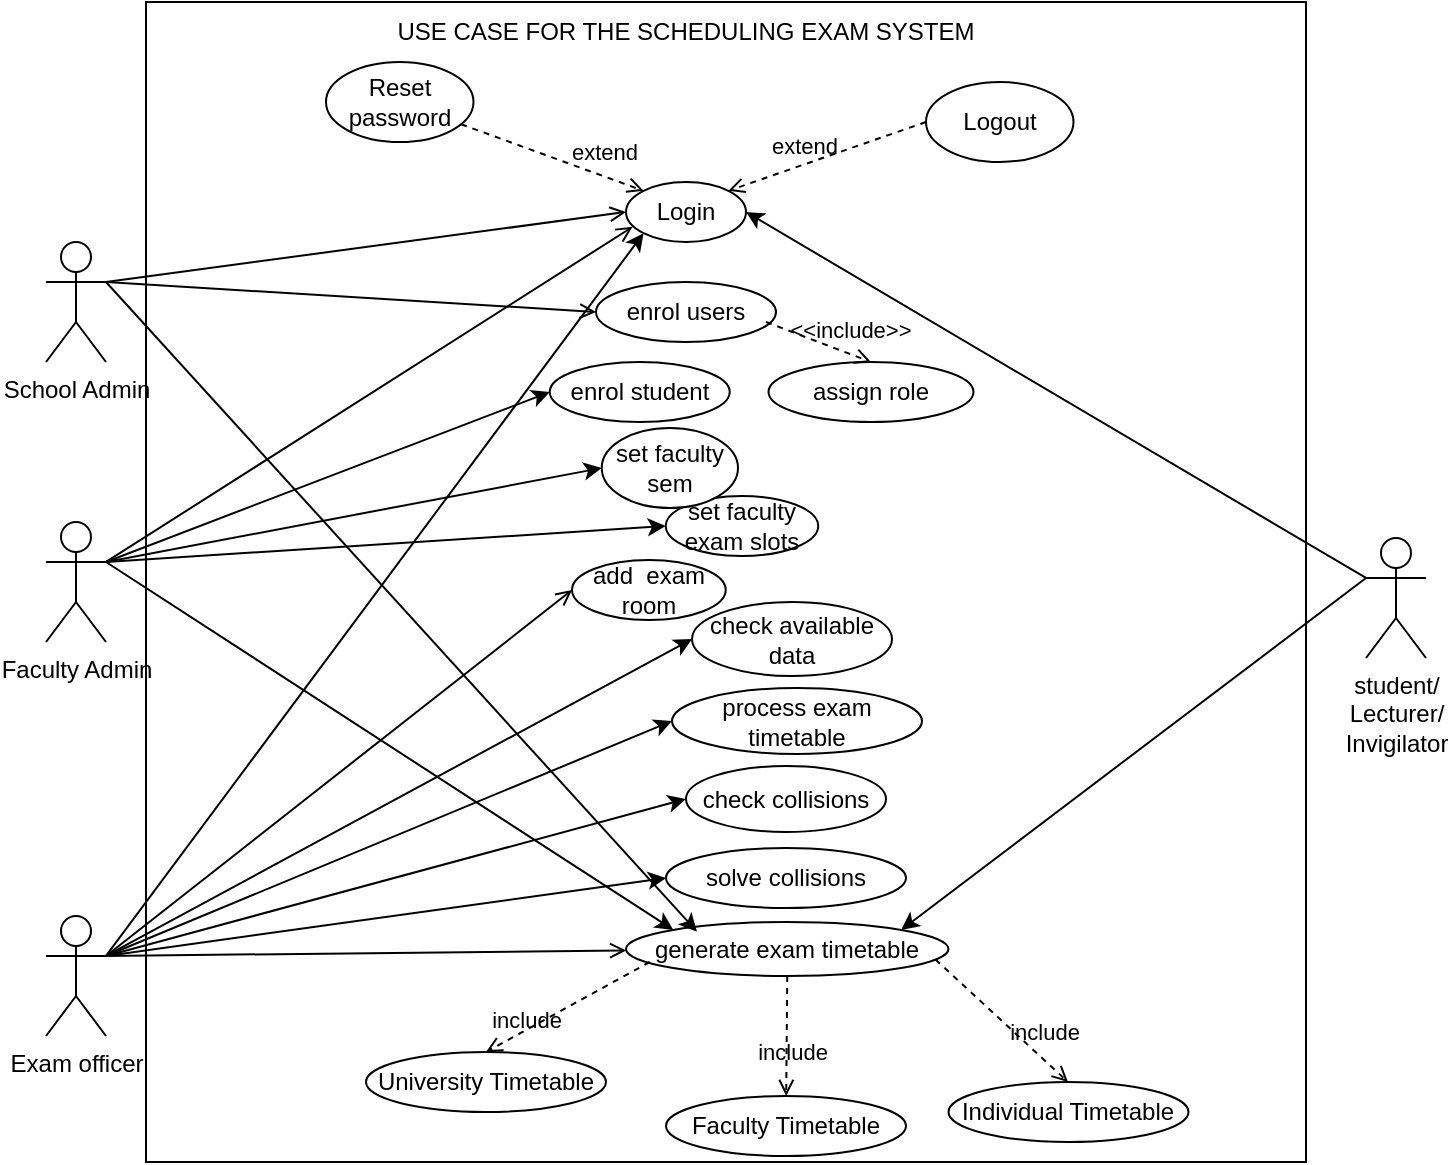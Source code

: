 <mxfile version="23.0.2" type="device" pages="5">
  <diagram name="use case for scheduling exam timetable" id="EO71x1Iecf1aS8AlJz6b">
    <mxGraphModel dx="1050" dy="621" grid="1" gridSize="10" guides="1" tooltips="1" connect="1" arrows="1" fold="1" page="1" pageScale="1" pageWidth="850" pageHeight="1100" math="0" shadow="0">
      <root>
        <mxCell id="0" />
        <mxCell id="1" parent="0" />
        <mxCell id="wjfPpw_tXqsFmenEtjV6-1" value="" style="whiteSpace=wrap;html=1;aspect=fixed;" parent="1" vertex="1">
          <mxGeometry x="240" y="10" width="580" height="580" as="geometry" />
        </mxCell>
        <mxCell id="wjfPpw_tXqsFmenEtjV6-2" value="Login" style="ellipse;whiteSpace=wrap;html=1;" parent="1" vertex="1">
          <mxGeometry x="480" y="100" width="60" height="30" as="geometry" />
        </mxCell>
        <mxCell id="wjfPpw_tXqsFmenEtjV6-7" style="rounded=0;orthogonalLoop=1;jettySize=auto;html=1;exitX=1;exitY=0.333;exitDx=0;exitDy=0;exitPerimeter=0;entryX=0;entryY=1;entryDx=0;entryDy=0;" parent="1" source="wjfPpw_tXqsFmenEtjV6-3" target="wjfPpw_tXqsFmenEtjV6-2" edge="1">
          <mxGeometry relative="1" as="geometry">
            <mxPoint x="430" y="100" as="targetPoint" />
          </mxGeometry>
        </mxCell>
        <mxCell id="wjfPpw_tXqsFmenEtjV6-53" style="edgeStyle=none;rounded=0;orthogonalLoop=1;jettySize=auto;html=1;startArrow=none;startFill=0;endArrow=open;endFill=0;exitX=1;exitY=0.333;exitDx=0;exitDy=0;exitPerimeter=0;" parent="1" source="wjfPpw_tXqsFmenEtjV6-3" target="wjfPpw_tXqsFmenEtjV6-51" edge="1">
          <mxGeometry relative="1" as="geometry">
            <mxPoint x="230" y="490" as="sourcePoint" />
          </mxGeometry>
        </mxCell>
        <mxCell id="gzobB8jwNYwRTBNyGAE6-12" style="rounded=0;orthogonalLoop=1;jettySize=auto;html=1;exitX=1;exitY=0.333;exitDx=0;exitDy=0;exitPerimeter=0;entryX=0;entryY=0.5;entryDx=0;entryDy=0;" parent="1" source="wjfPpw_tXqsFmenEtjV6-3" target="gzobB8jwNYwRTBNyGAE6-11" edge="1">
          <mxGeometry relative="1" as="geometry" />
        </mxCell>
        <mxCell id="wjfPpw_tXqsFmenEtjV6-9" style="rounded=0;orthogonalLoop=1;jettySize=auto;html=1;entryX=1;entryY=0.5;entryDx=0;entryDy=0;exitX=0;exitY=0.333;exitDx=0;exitDy=0;exitPerimeter=0;" parent="1" source="wjfPpw_tXqsFmenEtjV6-6" target="wjfPpw_tXqsFmenEtjV6-2" edge="1">
          <mxGeometry relative="1" as="geometry">
            <mxPoint x="790" y="280" as="sourcePoint" />
          </mxGeometry>
        </mxCell>
        <mxCell id="wjfPpw_tXqsFmenEtjV6-6" value="student/&lt;br&gt;Lecturer/&lt;br&gt;Invigilator" style="shape=umlActor;verticalLabelPosition=bottom;verticalAlign=top;html=1;outlineConnect=0;" parent="1" vertex="1">
          <mxGeometry x="850" y="278" width="30" height="60" as="geometry" />
        </mxCell>
        <mxCell id="wjfPpw_tXqsFmenEtjV6-10" value="Reset password" style="ellipse;whiteSpace=wrap;html=1;" parent="1" vertex="1">
          <mxGeometry x="330" y="40" width="73.75" height="40" as="geometry" />
        </mxCell>
        <mxCell id="wjfPpw_tXqsFmenEtjV6-14" value="extend" style="edgeStyle=none;html=1;endArrow=open;verticalAlign=bottom;dashed=1;labelBackgroundColor=none;rounded=0;entryX=0;entryY=0;entryDx=0;entryDy=0;" parent="1" source="wjfPpw_tXqsFmenEtjV6-10" target="wjfPpw_tXqsFmenEtjV6-2" edge="1">
          <mxGeometry x="0.555" y="3" width="160" relative="1" as="geometry">
            <mxPoint x="470" y="270" as="sourcePoint" />
            <mxPoint x="440" y="110" as="targetPoint" />
            <mxPoint as="offset" />
          </mxGeometry>
        </mxCell>
        <mxCell id="wjfPpw_tXqsFmenEtjV6-26" value="check collisions" style="ellipse;whiteSpace=wrap;html=1;" parent="1" vertex="1">
          <mxGeometry x="510" y="392" width="100" height="33" as="geometry" />
        </mxCell>
        <mxCell id="wjfPpw_tXqsFmenEtjV6-28" style="rounded=0;orthogonalLoop=1;jettySize=auto;html=1;entryX=0;entryY=0.5;entryDx=0;entryDy=0;exitX=1;exitY=0.333;exitDx=0;exitDy=0;exitPerimeter=0;" parent="1" source="wjfPpw_tXqsFmenEtjV6-3" target="wjfPpw_tXqsFmenEtjV6-26" edge="1">
          <mxGeometry relative="1" as="geometry">
            <mxPoint x="810" y="470" as="sourcePoint" />
            <mxPoint x="430.18" y="279.84" as="targetPoint" />
          </mxGeometry>
        </mxCell>
        <mxCell id="wjfPpw_tXqsFmenEtjV6-30" style="rounded=0;orthogonalLoop=1;jettySize=auto;html=1;entryX=1;entryY=0;entryDx=0;entryDy=0;exitX=0;exitY=0.333;exitDx=0;exitDy=0;exitPerimeter=0;" parent="1" source="wjfPpw_tXqsFmenEtjV6-6" target="wjfPpw_tXqsFmenEtjV6-51" edge="1">
          <mxGeometry relative="1" as="geometry">
            <mxPoint x="790" y="280" as="sourcePoint" />
            <mxPoint x="726.569" y="517.322" as="targetPoint" />
          </mxGeometry>
        </mxCell>
        <mxCell id="wjfPpw_tXqsFmenEtjV6-44" style="edgeStyle=none;rounded=0;orthogonalLoop=1;jettySize=auto;html=1;entryX=0;entryY=0.5;entryDx=0;entryDy=0;startArrow=none;startFill=0;endArrow=open;endFill=0;exitX=1;exitY=0.333;exitDx=0;exitDy=0;exitPerimeter=0;" parent="1" source="wjfPpw_tXqsFmenEtjV6-42" target="wjfPpw_tXqsFmenEtjV6-2" edge="1">
          <mxGeometry relative="1" as="geometry" />
        </mxCell>
        <mxCell id="wjfPpw_tXqsFmenEtjV6-48" style="edgeStyle=none;rounded=0;orthogonalLoop=1;jettySize=auto;html=1;startArrow=none;startFill=0;endArrow=open;endFill=0;exitX=1;exitY=0.333;exitDx=0;exitDy=0;exitPerimeter=0;entryX=0.055;entryY=0.747;entryDx=0;entryDy=0;entryPerimeter=0;" parent="1" source="7Kl5YK3oNdFVikh93Q5T-10" target="wjfPpw_tXqsFmenEtjV6-2" edge="1">
          <mxGeometry relative="1" as="geometry">
            <mxPoint x="190" y="150" as="sourcePoint" />
            <mxPoint x="420" y="100" as="targetPoint" />
          </mxGeometry>
        </mxCell>
        <mxCell id="wjfPpw_tXqsFmenEtjV6-47" value="set faculty &lt;br&gt;exam slots" style="ellipse;whiteSpace=wrap;html=1;" parent="1" vertex="1">
          <mxGeometry x="499.88" y="257" width="76.25" height="30" as="geometry" />
        </mxCell>
        <mxCell id="wjfPpw_tXqsFmenEtjV6-51" value="generate exam timetable" style="ellipse;whiteSpace=wrap;html=1;" parent="1" vertex="1">
          <mxGeometry x="480" y="470" width="161.25" height="27" as="geometry" />
        </mxCell>
        <mxCell id="wjfPpw_tXqsFmenEtjV6-65" value="USE CASE FOR THE SCHEDULING EXAM SYSTEM" style="text;html=1;strokeColor=none;fillColor=none;align=center;verticalAlign=middle;whiteSpace=wrap;rounded=0;" parent="1" vertex="1">
          <mxGeometry x="350" y="10" width="320" height="30" as="geometry" />
        </mxCell>
        <mxCell id="wjfPpw_tXqsFmenEtjV6-67" value="" style="edgeStyle=none;rounded=0;orthogonalLoop=1;jettySize=auto;html=1;startArrow=none;startFill=0;endArrow=none;endFill=0;" parent="1" target="wjfPpw_tXqsFmenEtjV6-42" edge="1">
          <mxGeometry relative="1" as="geometry">
            <mxPoint x="190" y="150" as="sourcePoint" />
            <mxPoint x="462.119" y="249.345" as="targetPoint" />
          </mxGeometry>
        </mxCell>
        <mxCell id="wjfPpw_tXqsFmenEtjV6-42" value="School Admin" style="shape=umlActor;verticalLabelPosition=bottom;verticalAlign=top;html=1;outlineConnect=0;" parent="1" vertex="1">
          <mxGeometry x="190" y="130" width="30" height="60" as="geometry" />
        </mxCell>
        <mxCell id="gzobB8jwNYwRTBNyGAE6-2" value="process exam timetable" style="ellipse;whiteSpace=wrap;html=1;" parent="1" vertex="1">
          <mxGeometry x="503" y="353" width="125" height="33" as="geometry" />
        </mxCell>
        <mxCell id="gzobB8jwNYwRTBNyGAE6-3" value="add&amp;nbsp; exam room" style="ellipse;whiteSpace=wrap;html=1;" parent="1" vertex="1">
          <mxGeometry x="453" y="289" width="76.87" height="30" as="geometry" />
        </mxCell>
        <mxCell id="gzobB8jwNYwRTBNyGAE6-4" style="edgeStyle=none;rounded=0;orthogonalLoop=1;jettySize=auto;html=1;startArrow=none;startFill=0;endArrow=open;endFill=0;entryX=0;entryY=0.5;entryDx=0;entryDy=0;exitX=1;exitY=0.333;exitDx=0;exitDy=0;exitPerimeter=0;" parent="1" source="wjfPpw_tXqsFmenEtjV6-3" target="gzobB8jwNYwRTBNyGAE6-3" edge="1">
          <mxGeometry relative="1" as="geometry">
            <mxPoint x="220" y="150" as="sourcePoint" />
            <mxPoint x="481" y="278" as="targetPoint" />
          </mxGeometry>
        </mxCell>
        <mxCell id="gzobB8jwNYwRTBNyGAE6-5" value="enrol users" style="ellipse;whiteSpace=wrap;html=1;" parent="1" vertex="1">
          <mxGeometry x="465" y="150" width="90" height="30" as="geometry" />
        </mxCell>
        <mxCell id="gzobB8jwNYwRTBNyGAE6-6" style="edgeStyle=none;rounded=0;orthogonalLoop=1;jettySize=auto;html=1;startArrow=none;startFill=0;endArrow=open;endFill=0;entryX=0;entryY=0.5;entryDx=0;entryDy=0;exitX=1;exitY=0.333;exitDx=0;exitDy=0;exitPerimeter=0;" parent="1" source="wjfPpw_tXqsFmenEtjV6-42" target="gzobB8jwNYwRTBNyGAE6-5" edge="1">
          <mxGeometry relative="1" as="geometry">
            <mxPoint x="240" y="177" as="sourcePoint" />
            <mxPoint x="459" y="225" as="targetPoint" />
          </mxGeometry>
        </mxCell>
        <mxCell id="gzobB8jwNYwRTBNyGAE6-8" value="check available data" style="ellipse;whiteSpace=wrap;html=1;" parent="1" vertex="1">
          <mxGeometry x="513.01" y="310" width="100" height="37" as="geometry" />
        </mxCell>
        <mxCell id="gzobB8jwNYwRTBNyGAE6-9" style="rounded=0;orthogonalLoop=1;jettySize=auto;html=1;entryX=0;entryY=0.5;entryDx=0;entryDy=0;exitX=1;exitY=0.333;exitDx=0;exitDy=0;exitPerimeter=0;" parent="1" source="wjfPpw_tXqsFmenEtjV6-3" target="gzobB8jwNYwRTBNyGAE6-8" edge="1">
          <mxGeometry relative="1" as="geometry">
            <mxPoint x="190" y="480" as="sourcePoint" />
            <mxPoint x="380" y="415" as="targetPoint" />
          </mxGeometry>
        </mxCell>
        <mxCell id="gzobB8jwNYwRTBNyGAE6-10" style="rounded=0;orthogonalLoop=1;jettySize=auto;html=1;entryX=0;entryY=0.5;entryDx=0;entryDy=0;exitX=1;exitY=0.333;exitDx=0;exitDy=0;exitPerimeter=0;" parent="1" source="wjfPpw_tXqsFmenEtjV6-3" target="gzobB8jwNYwRTBNyGAE6-2" edge="1">
          <mxGeometry relative="1" as="geometry">
            <mxPoint x="220" y="490" as="sourcePoint" />
            <mxPoint x="380" y="415" as="targetPoint" />
          </mxGeometry>
        </mxCell>
        <mxCell id="gzobB8jwNYwRTBNyGAE6-11" value="solve collisions" style="ellipse;whiteSpace=wrap;html=1;" parent="1" vertex="1">
          <mxGeometry x="500" y="433" width="120" height="30" as="geometry" />
        </mxCell>
        <mxCell id="7Kl5YK3oNdFVikh93Q5T-1" value="Logout" style="ellipse;whiteSpace=wrap;html=1;" parent="1" vertex="1">
          <mxGeometry x="630" y="50" width="73.75" height="40" as="geometry" />
        </mxCell>
        <mxCell id="7Kl5YK3oNdFVikh93Q5T-2" value="extend" style="edgeStyle=none;html=1;endArrow=open;verticalAlign=bottom;dashed=1;labelBackgroundColor=none;rounded=0;exitX=0;exitY=0.5;exitDx=0;exitDy=0;entryX=1;entryY=0;entryDx=0;entryDy=0;" parent="1" source="7Kl5YK3oNdFVikh93Q5T-1" target="wjfPpw_tXqsFmenEtjV6-2" edge="1">
          <mxGeometry x="0.241" width="160" relative="1" as="geometry">
            <mxPoint x="560" y="110" as="sourcePoint" />
            <mxPoint x="610" y="100" as="targetPoint" />
            <mxPoint as="offset" />
          </mxGeometry>
        </mxCell>
        <mxCell id="7Kl5YK3oNdFVikh93Q5T-3" value="assign role" style="ellipse;whiteSpace=wrap;html=1;" parent="1" vertex="1">
          <mxGeometry x="551.25" y="190" width="102.5" height="30" as="geometry" />
        </mxCell>
        <mxCell id="7Kl5YK3oNdFVikh93Q5T-8" value="&amp;lt;&amp;lt;include&amp;gt;&amp;gt;" style="edgeStyle=none;html=1;endArrow=open;verticalAlign=bottom;dashed=1;labelBackgroundColor=none;rounded=0;entryX=0.5;entryY=0;entryDx=0;entryDy=0;" parent="1" target="7Kl5YK3oNdFVikh93Q5T-3" edge="1">
          <mxGeometry x="0.555" y="3" width="160" relative="1" as="geometry">
            <mxPoint x="550" y="170" as="sourcePoint" />
            <mxPoint x="533" y="153" as="targetPoint" />
            <mxPoint as="offset" />
          </mxGeometry>
        </mxCell>
        <mxCell id="1qQS1bSc1O82pGUvp0wN-5" style="rounded=0;orthogonalLoop=1;jettySize=auto;html=1;entryX=0;entryY=0.5;entryDx=0;entryDy=0;" parent="1" target="wjfPpw_tXqsFmenEtjV6-47" edge="1">
          <mxGeometry relative="1" as="geometry">
            <mxPoint x="220" y="290" as="sourcePoint" />
          </mxGeometry>
        </mxCell>
        <mxCell id="1qQS1bSc1O82pGUvp0wN-8" style="rounded=0;orthogonalLoop=1;jettySize=auto;html=1;entryX=0;entryY=0;entryDx=0;entryDy=0;" parent="1" target="wjfPpw_tXqsFmenEtjV6-51" edge="1">
          <mxGeometry relative="1" as="geometry">
            <mxPoint x="220" y="290" as="sourcePoint" />
            <mxPoint x="399.444" y="527.322" as="targetPoint" />
          </mxGeometry>
        </mxCell>
        <mxCell id="1qQS1bSc1O82pGUvp0wN-12" style="rounded=0;orthogonalLoop=1;jettySize=auto;html=1;entryX=0;entryY=0.5;entryDx=0;entryDy=0;exitX=1;exitY=0.333;exitDx=0;exitDy=0;exitPerimeter=0;" parent="1" source="7Kl5YK3oNdFVikh93Q5T-10" target="1qQS1bSc1O82pGUvp0wN-1" edge="1">
          <mxGeometry relative="1" as="geometry" />
        </mxCell>
        <mxCell id="1qQS1bSc1O82pGUvp0wN-13" style="rounded=0;orthogonalLoop=1;jettySize=auto;html=1;entryX=0;entryY=0.5;entryDx=0;entryDy=0;" parent="1" target="1qQS1bSc1O82pGUvp0wN-4" edge="1">
          <mxGeometry relative="1" as="geometry">
            <mxPoint x="220" y="290" as="sourcePoint" />
          </mxGeometry>
        </mxCell>
        <mxCell id="7Kl5YK3oNdFVikh93Q5T-10" value="Faculty Admin" style="shape=umlActor;verticalLabelPosition=bottom;verticalAlign=top;html=1;outlineConnect=0;" parent="1" vertex="1">
          <mxGeometry x="190" y="270" width="30" height="60" as="geometry" />
        </mxCell>
        <mxCell id="wjfPpw_tXqsFmenEtjV6-3" value="Exam officer" style="shape=umlActor;verticalLabelPosition=bottom;verticalAlign=top;html=1;outlineConnect=0;" parent="1" vertex="1">
          <mxGeometry x="190" y="467" width="30" height="60" as="geometry" />
        </mxCell>
        <mxCell id="1qQS1bSc1O82pGUvp0wN-1" value="enrol student" style="ellipse;whiteSpace=wrap;html=1;" parent="1" vertex="1">
          <mxGeometry x="441.87" y="190" width="90" height="30" as="geometry" />
        </mxCell>
        <mxCell id="1qQS1bSc1O82pGUvp0wN-4" value="set faculty sem" style="ellipse;whiteSpace=wrap;html=1;" parent="1" vertex="1">
          <mxGeometry x="467.87" y="223" width="68.13" height="40" as="geometry" />
        </mxCell>
        <mxCell id="1qQS1bSc1O82pGUvp0wN-14" style="rounded=0;orthogonalLoop=1;jettySize=auto;html=1;entryX=0.22;entryY=0.178;entryDx=0;entryDy=0;entryPerimeter=0;exitX=1;exitY=0.333;exitDx=0;exitDy=0;exitPerimeter=0;" parent="1" source="wjfPpw_tXqsFmenEtjV6-42" target="wjfPpw_tXqsFmenEtjV6-51" edge="1">
          <mxGeometry relative="1" as="geometry" />
        </mxCell>
        <mxCell id="1qQS1bSc1O82pGUvp0wN-15" value="Faculty Timetable" style="ellipse;whiteSpace=wrap;html=1;" parent="1" vertex="1">
          <mxGeometry x="500" y="557" width="120" height="30" as="geometry" />
        </mxCell>
        <mxCell id="1qQS1bSc1O82pGUvp0wN-16" value="Individual Timetable" style="ellipse;whiteSpace=wrap;html=1;" parent="1" vertex="1">
          <mxGeometry x="641.25" y="550" width="120" height="30" as="geometry" />
        </mxCell>
        <mxCell id="1qQS1bSc1O82pGUvp0wN-17" value="University Timetable" style="ellipse;whiteSpace=wrap;html=1;" parent="1" vertex="1">
          <mxGeometry x="350" y="535" width="120" height="30" as="geometry" />
        </mxCell>
        <mxCell id="1qQS1bSc1O82pGUvp0wN-22" value="include" style="edgeStyle=none;html=1;endArrow=open;verticalAlign=bottom;dashed=1;labelBackgroundColor=none;rounded=0;entryX=0.5;entryY=0;entryDx=0;entryDy=0;" parent="1" target="1qQS1bSc1O82pGUvp0wN-17" edge="1">
          <mxGeometry x="0.555" y="3" width="160" relative="1" as="geometry">
            <mxPoint x="491.88" y="490" as="sourcePoint" />
            <mxPoint x="582.88" y="523" as="targetPoint" />
            <mxPoint as="offset" />
          </mxGeometry>
        </mxCell>
        <mxCell id="1qQS1bSc1O82pGUvp0wN-23" value="include" style="edgeStyle=none;html=1;endArrow=open;verticalAlign=bottom;dashed=1;labelBackgroundColor=none;rounded=0;exitX=0.5;exitY=1;exitDx=0;exitDy=0;" parent="1" source="wjfPpw_tXqsFmenEtjV6-51" target="1qQS1bSc1O82pGUvp0wN-15" edge="1">
          <mxGeometry x="0.555" y="3" width="160" relative="1" as="geometry">
            <mxPoint x="671.88" y="505" as="sourcePoint" />
            <mxPoint x="590" y="550" as="targetPoint" />
            <mxPoint as="offset" />
          </mxGeometry>
        </mxCell>
        <mxCell id="1qQS1bSc1O82pGUvp0wN-24" value="include" style="edgeStyle=none;html=1;endArrow=open;verticalAlign=bottom;dashed=1;labelBackgroundColor=none;rounded=0;exitX=0.96;exitY=0.696;exitDx=0;exitDy=0;entryX=0.5;entryY=0;entryDx=0;entryDy=0;exitPerimeter=0;" parent="1" source="wjfPpw_tXqsFmenEtjV6-51" target="1qQS1bSc1O82pGUvp0wN-16" edge="1">
          <mxGeometry x="0.555" y="3" width="160" relative="1" as="geometry">
            <mxPoint x="571" y="507" as="sourcePoint" />
            <mxPoint x="570" y="567" as="targetPoint" />
            <mxPoint as="offset" />
            <Array as="points">
              <mxPoint x="701" y="550" />
            </Array>
          </mxGeometry>
        </mxCell>
      </root>
    </mxGraphModel>
  </diagram>
  <diagram id="fLeh5l3Y8TxCTtsuTBK7" name="sequence">
    <mxGraphModel dx="1900" dy="1721" grid="1" gridSize="10" guides="1" tooltips="1" connect="1" arrows="1" fold="1" page="1" pageScale="1" pageWidth="850" pageHeight="1100" math="0" shadow="0">
      <root>
        <mxCell id="0" />
        <mxCell id="1" parent="0" />
        <mxCell id="YhHdDXR3pm5GIS96cvAs-3" value="&lt;br&gt;&lt;br&gt;&lt;br&gt;&lt;br&gt;School Admin" style="shape=umlLifeline;perimeter=lifelinePerimeter;whiteSpace=wrap;html=1;container=1;dropTarget=0;collapsible=0;recursiveResize=0;outlineConnect=0;portConstraint=eastwest;newEdgeStyle={&quot;curved&quot;:0,&quot;rounded&quot;:0};participant=umlActor;size=29;" parent="1" vertex="1">
          <mxGeometry x="-55" y="21" width="20" height="219" as="geometry" />
        </mxCell>
        <mxCell id="YhHdDXR3pm5GIS96cvAs-13" value="" style="html=1;points=[[0,0,0,0,5],[0,1,0,0,-5],[1,0,0,0,5],[1,1,0,0,-5]];perimeter=orthogonalPerimeter;outlineConnect=0;targetShapes=umlLifeline;portConstraint=eastwest;newEdgeStyle={&quot;curved&quot;:0,&quot;rounded&quot;:0};" parent="YhHdDXR3pm5GIS96cvAs-3" vertex="1">
          <mxGeometry x="5" y="71" width="10" height="9" as="geometry" />
        </mxCell>
        <mxCell id="hcG3uSB4StBfxUjNnSvm-19" style="edgeStyle=orthogonalEdgeStyle;rounded=0;orthogonalLoop=1;jettySize=auto;html=1;curved=0;" parent="YhHdDXR3pm5GIS96cvAs-3" edge="1">
          <mxGeometry relative="1" as="geometry">
            <mxPoint x="335" y="187" as="targetPoint" />
            <mxPoint x="15" y="186.5" as="sourcePoint" />
          </mxGeometry>
        </mxCell>
        <mxCell id="hcG3uSB4StBfxUjNnSvm-20" value="enrol users" style="edgeLabel;html=1;align=center;verticalAlign=middle;resizable=0;points=[];" parent="hcG3uSB4StBfxUjNnSvm-19" vertex="1" connectable="0">
          <mxGeometry x="-0.533" relative="1" as="geometry">
            <mxPoint as="offset" />
          </mxGeometry>
        </mxCell>
        <mxCell id="D53fk7peH2LvVN-s6GK3-9" value="" style="html=1;points=[[0,0,0,0,5],[0,1,0,0,-5],[1,0,0,0,5],[1,1,0,0,-5]];perimeter=orthogonalPerimeter;outlineConnect=0;targetShapes=umlLifeline;portConstraint=eastwest;newEdgeStyle={&quot;curved&quot;:0,&quot;rounded&quot;:0};" parent="YhHdDXR3pm5GIS96cvAs-3" vertex="1">
          <mxGeometry x="5" y="183" width="10" height="27" as="geometry" />
        </mxCell>
        <mxCell id="YhHdDXR3pm5GIS96cvAs-4" value="Interface" style="shape=umlLifeline;perimeter=lifelinePerimeter;whiteSpace=wrap;html=1;container=1;dropTarget=0;collapsible=0;recursiveResize=0;outlineConnect=0;portConstraint=eastwest;newEdgeStyle={&quot;curved&quot;:0,&quot;rounded&quot;:0};" parent="1" vertex="1">
          <mxGeometry x="241" y="20" width="100" height="580" as="geometry" />
        </mxCell>
        <mxCell id="YhHdDXR3pm5GIS96cvAs-10" value="" style="html=1;points=[[0,0,0,0,5],[0,1,0,0,-5],[1,0,0,0,5],[1,1,0,0,-5]];perimeter=orthogonalPerimeter;outlineConnect=0;targetShapes=umlLifeline;portConstraint=eastwest;newEdgeStyle={&quot;curved&quot;:0,&quot;rounded&quot;:0};" parent="YhHdDXR3pm5GIS96cvAs-4" vertex="1">
          <mxGeometry x="45" y="71" width="10" height="50" as="geometry" />
        </mxCell>
        <mxCell id="YhHdDXR3pm5GIS96cvAs-5" value="" style="shape=umlLifeline;perimeter=lifelinePerimeter;whiteSpace=wrap;html=1;container=1;dropTarget=0;collapsible=0;recursiveResize=0;outlineConnect=0;portConstraint=eastwest;newEdgeStyle={&quot;curved&quot;:0,&quot;rounded&quot;:0};" parent="1" vertex="1">
          <mxGeometry x="534" y="20" width="100" height="580" as="geometry" />
        </mxCell>
        <mxCell id="YhHdDXR3pm5GIS96cvAs-23" value="" style="html=1;points=[[0,0,0,0,5],[0,1,0,0,-5],[1,0,0,0,5],[1,1,0,0,-5]];perimeter=orthogonalPerimeter;outlineConnect=0;targetShapes=umlLifeline;portConstraint=eastwest;newEdgeStyle={&quot;curved&quot;:0,&quot;rounded&quot;:0};" parent="YhHdDXR3pm5GIS96cvAs-5" vertex="1">
          <mxGeometry x="45" y="140" width="10" height="22" as="geometry" />
        </mxCell>
        <mxCell id="D53fk7peH2LvVN-s6GK3-8" value="" style="html=1;points=[[0,0,0,0,5],[0,1,0,0,-5],[1,0,0,0,5],[1,1,0,0,-5]];perimeter=orthogonalPerimeter;outlineConnect=0;targetShapes=umlLifeline;portConstraint=eastwest;newEdgeStyle={&quot;curved&quot;:0,&quot;rounded&quot;:0};" parent="YhHdDXR3pm5GIS96cvAs-5" vertex="1">
          <mxGeometry x="45" y="183" width="10" height="27" as="geometry" />
        </mxCell>
        <mxCell id="D53fk7peH2LvVN-s6GK3-29" value="" style="html=1;points=[[0,0,0,0,5],[0,1,0,0,-5],[1,0,0,0,5],[1,1,0,0,-5]];perimeter=orthogonalPerimeter;outlineConnect=0;targetShapes=umlLifeline;portConstraint=eastwest;newEdgeStyle={&quot;curved&quot;:0,&quot;rounded&quot;:0};" parent="YhHdDXR3pm5GIS96cvAs-5" vertex="1">
          <mxGeometry x="45" y="266" width="10" height="14" as="geometry" />
        </mxCell>
        <mxCell id="hcG3uSB4StBfxUjNnSvm-6" value="" style="html=1;points=[[0,0,0,0,5],[0,1,0,0,-5],[1,0,0,0,5],[1,1,0,0,-5]];perimeter=orthogonalPerimeter;outlineConnect=0;targetShapes=umlLifeline;portConstraint=eastwest;newEdgeStyle={&quot;curved&quot;:0,&quot;rounded&quot;:0};" parent="YhHdDXR3pm5GIS96cvAs-5" vertex="1">
          <mxGeometry x="45" y="214" width="10" height="37" as="geometry" />
        </mxCell>
        <mxCell id="YhHdDXR3pm5GIS96cvAs-8" value="&lt;br&gt;&lt;br&gt;&lt;br&gt;&lt;br&gt;&lt;br&gt;Student/&lt;br&gt;Lecturer/&lt;br&gt;Invigilator" style="shape=umlLifeline;perimeter=lifelinePerimeter;whiteSpace=wrap;html=1;container=1;dropTarget=0;collapsible=0;recursiveResize=0;outlineConnect=0;portConstraint=eastwest;newEdgeStyle={&quot;curved&quot;:0,&quot;rounded&quot;:0};participant=umlActor;size=30;" parent="1" vertex="1">
          <mxGeometry x="-116" y="20" width="20" height="592" as="geometry" />
        </mxCell>
        <mxCell id="YhHdDXR3pm5GIS96cvAs-18" value="" style="html=1;points=[[0,0,0,0,5],[0,1,0,0,-5],[1,0,0,0,5],[1,1,0,0,-5]];perimeter=orthogonalPerimeter;outlineConnect=0;targetShapes=umlLifeline;portConstraint=eastwest;newEdgeStyle={&quot;curved&quot;:0,&quot;rounded&quot;:0};" parent="YhHdDXR3pm5GIS96cvAs-8" vertex="1">
          <mxGeometry x="5" y="110" width="10" height="10" as="geometry" />
        </mxCell>
        <mxCell id="hcG3uSB4StBfxUjNnSvm-2" style="edgeStyle=orthogonalEdgeStyle;rounded=0;orthogonalLoop=1;jettySize=auto;html=1;curved=0;exitX=1;exitY=0;exitDx=0;exitDy=5;exitPerimeter=0;" parent="YhHdDXR3pm5GIS96cvAs-8" source="YhHdDXR3pm5GIS96cvAs-18" target="YhHdDXR3pm5GIS96cvAs-18" edge="1">
          <mxGeometry relative="1" as="geometry" />
        </mxCell>
        <mxCell id="hcG3uSB4StBfxUjNnSvm-48" value="" style="html=1;points=[[0,0,0,0,5],[0,1,0,0,-5],[1,0,0,0,5],[1,1,0,0,-5]];perimeter=orthogonalPerimeter;outlineConnect=0;targetShapes=umlLifeline;portConstraint=eastwest;newEdgeStyle={&quot;curved&quot;:0,&quot;rounded&quot;:0};" parent="YhHdDXR3pm5GIS96cvAs-8" vertex="1">
          <mxGeometry x="5" y="487" width="10" height="42" as="geometry" />
        </mxCell>
        <mxCell id="YhHdDXR3pm5GIS96cvAs-9" value="Database" style="shape=cylinder3;whiteSpace=wrap;html=1;boundedLbl=1;backgroundOutline=1;size=15;" parent="1" vertex="1">
          <mxGeometry x="554" y="-10" width="60" height="80" as="geometry" />
        </mxCell>
        <mxCell id="YhHdDXR3pm5GIS96cvAs-11" value="login" style="html=1;verticalAlign=bottom;endArrow=block;curved=0;rounded=0;entryX=0;entryY=0;entryDx=0;entryDy=5;exitX=1;exitY=0;exitDx=0;exitDy=5;exitPerimeter=0;" parent="1" edge="1">
          <mxGeometry x="-0.816" y="1" relative="1" as="geometry">
            <mxPoint x="-40" y="98" as="sourcePoint" />
            <mxPoint x="286" y="97" as="targetPoint" />
            <mxPoint as="offset" />
          </mxGeometry>
        </mxCell>
        <mxCell id="YhHdDXR3pm5GIS96cvAs-17" value="credentials autenticated" style="html=1;verticalAlign=bottom;endArrow=open;dashed=1;endSize=8;curved=0;rounded=0;" parent="1" edge="1">
          <mxGeometry relative="1" as="geometry">
            <mxPoint x="579" y="137" as="sourcePoint" />
            <mxPoint x="295.5" y="137" as="targetPoint" />
          </mxGeometry>
        </mxCell>
        <mxCell id="YhHdDXR3pm5GIS96cvAs-20" value="" style="html=1;verticalAlign=bottom;endArrow=block;curved=0;rounded=0;" parent="1" edge="1">
          <mxGeometry width="80" relative="1" as="geometry">
            <mxPoint x="295.5" y="119" as="sourcePoint" />
            <mxPoint x="583" y="119" as="targetPoint" />
          </mxGeometry>
        </mxCell>
        <mxCell id="YhHdDXR3pm5GIS96cvAs-24" value="" style="html=1;verticalAlign=bottom;endArrow=block;curved=0;rounded=0;" parent="1" edge="1">
          <mxGeometry x="-0.562" y="1" relative="1" as="geometry">
            <mxPoint x="300" y="172" as="sourcePoint" />
            <mxPoint x="583.5" y="172" as="targetPoint" />
            <mxPoint as="offset" />
          </mxGeometry>
        </mxCell>
        <mxCell id="hcG3uSB4StBfxUjNnSvm-37" value="store exam rooms details" style="edgeLabel;html=1;align=center;verticalAlign=middle;resizable=0;points=[];" parent="YhHdDXR3pm5GIS96cvAs-24" vertex="1" connectable="0">
          <mxGeometry x="-0.008" y="1" relative="1" as="geometry">
            <mxPoint as="offset" />
          </mxGeometry>
        </mxCell>
        <mxCell id="D53fk7peH2LvVN-s6GK3-12" value="Login" style="html=1;verticalAlign=bottom;endArrow=block;curved=0;rounded=0;entryX=0;entryY=1;entryDx=0;entryDy=-5;entryPerimeter=0;" parent="1" edge="1">
          <mxGeometry width="80" relative="1" as="geometry">
            <mxPoint x="-100" y="138" as="sourcePoint" />
            <mxPoint x="286" y="138" as="targetPoint" />
          </mxGeometry>
        </mxCell>
        <mxCell id="D53fk7peH2LvVN-s6GK3-16" value="request credentials" style="text;html=1;align=center;verticalAlign=middle;resizable=0;points=[];autosize=1;strokeColor=none;fillColor=none;" parent="1" vertex="1">
          <mxGeometry x="371" y="94" width="120" height="30" as="geometry" />
        </mxCell>
        <mxCell id="D53fk7peH2LvVN-s6GK3-17" value="" style="html=1;points=[[0,0,0,0,5],[0,1,0,0,-5],[1,0,0,0,5],[1,1,0,0,-5]];perimeter=orthogonalPerimeter;outlineConnect=0;targetShapes=umlLifeline;portConstraint=eastwest;newEdgeStyle={&quot;curved&quot;:0,&quot;rounded&quot;:0};" parent="1" vertex="1">
          <mxGeometry x="579" y="100" width="10" height="40" as="geometry" />
        </mxCell>
        <mxCell id="D53fk7peH2LvVN-s6GK3-18" value="" style="html=1;points=[[0,0,0,0,5],[0,1,0,0,-5],[1,0,0,0,5],[1,1,0,0,-5]];perimeter=orthogonalPerimeter;outlineConnect=0;targetShapes=umlLifeline;portConstraint=eastwest;newEdgeStyle={&quot;curved&quot;:0,&quot;rounded&quot;:0};" parent="1" vertex="1">
          <mxGeometry x="286" y="254" width="10" height="16" as="geometry" />
        </mxCell>
        <mxCell id="D53fk7peH2LvVN-s6GK3-19" value="set faculty exam timeslots" style="html=1;verticalAlign=bottom;endArrow=block;curved=0;rounded=0;entryX=0;entryY=0;entryDx=0;entryDy=5;" parent="1" edge="1">
          <mxGeometry relative="1" as="geometry">
            <mxPoint x="36.5" y="265" as="sourcePoint" />
            <mxPoint x="286" y="265" as="targetPoint" />
          </mxGeometry>
        </mxCell>
        <mxCell id="D53fk7peH2LvVN-s6GK3-21" value="" style="html=1;points=[[0,0,0,0,5],[0,1,0,0,-5],[1,0,0,0,5],[1,1,0,0,-5]];perimeter=orthogonalPerimeter;outlineConnect=0;targetShapes=umlLifeline;portConstraint=eastwest;newEdgeStyle={&quot;curved&quot;:0,&quot;rounded&quot;:0};" parent="1" vertex="1">
          <mxGeometry x="32" y="250" width="10" height="20" as="geometry" />
        </mxCell>
        <mxCell id="D53fk7peH2LvVN-s6GK3-22" value="" style="html=1;points=[[0,0,0,0,5],[0,1,0,0,-5],[1,0,0,0,5],[1,1,0,0,-5]];perimeter=orthogonalPerimeter;outlineConnect=0;targetShapes=umlLifeline;portConstraint=eastwest;newEdgeStyle={&quot;curved&quot;:0,&quot;rounded&quot;:0};" parent="1" vertex="1">
          <mxGeometry x="285" y="283" width="10" height="17" as="geometry" />
        </mxCell>
        <mxCell id="D53fk7peH2LvVN-s6GK3-23" value="process exam timetable" style="html=1;verticalAlign=bottom;endArrow=block;curved=0;rounded=0;entryX=0;entryY=0;entryDx=0;entryDy=5;entryPerimeter=0;" parent="1" source="Sf3a9OYiwuKaHPhzvjfp-1" target="D53fk7peH2LvVN-s6GK3-22" edge="1">
          <mxGeometry relative="1" as="geometry">
            <mxPoint x="41" y="288" as="sourcePoint" />
            <mxPoint x="275" y="288" as="targetPoint" />
          </mxGeometry>
        </mxCell>
        <mxCell id="D53fk7peH2LvVN-s6GK3-30" value="Map university timeslot with all faculties" style="html=1;verticalAlign=bottom;endArrow=block;curved=0;rounded=0;entryX=0;entryY=0;entryDx=0;entryDy=5;" parent="1" edge="1">
          <mxGeometry relative="1" as="geometry">
            <mxPoint x="300" y="290" as="sourcePoint" />
            <mxPoint x="579" y="290" as="targetPoint" />
          </mxGeometry>
        </mxCell>
        <mxCell id="D53fk7peH2LvVN-s6GK3-32" value="" style="html=1;points=[[0,0,0,0,5],[0,1,0,0,-5],[1,0,0,0,5],[1,1,0,0,-5]];perimeter=orthogonalPerimeter;outlineConnect=0;targetShapes=umlLifeline;portConstraint=eastwest;newEdgeStyle={&quot;curved&quot;:0,&quot;rounded&quot;:0};" parent="1" vertex="1">
          <mxGeometry x="286" y="312" width="10" height="38" as="geometry" />
        </mxCell>
        <mxCell id="D53fk7peH2LvVN-s6GK3-33" value="check collisions" style="html=1;verticalAlign=bottom;endArrow=block;curved=0;rounded=0;entryX=0;entryY=0;entryDx=0;entryDy=5;entryPerimeter=0;" parent="1" source="9D772StHElw_K2leHycI-1" target="D53fk7peH2LvVN-s6GK3-32" edge="1">
          <mxGeometry relative="1" as="geometry">
            <mxPoint x="175" y="363" as="sourcePoint" />
            <mxPoint x="276" y="361" as="targetPoint" />
          </mxGeometry>
        </mxCell>
        <mxCell id="D53fk7peH2LvVN-s6GK3-35" value="retrieve data" style="html=1;verticalAlign=bottom;endArrow=block;curved=0;rounded=0;exitX=1;exitY=0;exitDx=0;exitDy=5;exitPerimeter=0;" parent="1" source="D53fk7peH2LvVN-s6GK3-32" target="YhHdDXR3pm5GIS96cvAs-5" edge="1">
          <mxGeometry relative="1" as="geometry">
            <mxPoint x="297" y="361" as="sourcePoint" />
            <mxPoint x="576" y="361" as="targetPoint" />
          </mxGeometry>
        </mxCell>
        <mxCell id="D53fk7peH2LvVN-s6GK3-36" value="feeback" style="html=1;verticalAlign=bottom;endArrow=open;dashed=1;endSize=8;curved=0;rounded=0;" parent="1" edge="1">
          <mxGeometry relative="1" as="geometry">
            <mxPoint x="293" y="339" as="targetPoint" />
            <mxPoint x="583.5" y="337" as="sourcePoint" />
            <Array as="points">
              <mxPoint x="335" y="337" />
            </Array>
          </mxGeometry>
        </mxCell>
        <mxCell id="D53fk7peH2LvVN-s6GK3-37" value="collisions identified" style="html=1;verticalAlign=bottom;endArrow=open;dashed=1;endSize=8;curved=0;rounded=0;" parent="1" target="9D772StHElw_K2leHycI-1" edge="1">
          <mxGeometry relative="1" as="geometry">
            <mxPoint x="-51" y="340" as="targetPoint" />
            <mxPoint x="285" y="340" as="sourcePoint" />
            <Array as="points">
              <mxPoint x="204.5" y="340" />
            </Array>
          </mxGeometry>
        </mxCell>
        <mxCell id="D53fk7peH2LvVN-s6GK3-38" value="" style="html=1;points=[[0,0,0,0,5],[0,1,0,0,-5],[1,0,0,0,5],[1,1,0,0,-5]];perimeter=orthogonalPerimeter;outlineConnect=0;targetShapes=umlLifeline;portConstraint=eastwest;newEdgeStyle={&quot;curved&quot;:0,&quot;rounded&quot;:0};" parent="1" vertex="1">
          <mxGeometry x="580" y="311" width="10" height="37" as="geometry" />
        </mxCell>
        <mxCell id="D53fk7peH2LvVN-s6GK3-39" value="" style="html=1;points=[[0,0,0,0,5],[0,1,0,0,-5],[1,0,0,0,5],[1,1,0,0,-5]];perimeter=orthogonalPerimeter;outlineConnect=0;targetShapes=umlLifeline;portConstraint=eastwest;newEdgeStyle={&quot;curved&quot;:0,&quot;rounded&quot;:0};" parent="1" vertex="1">
          <mxGeometry x="287" y="357" width="10" height="18" as="geometry" />
        </mxCell>
        <mxCell id="D53fk7peH2LvVN-s6GK3-40" value="solve collisions" style="html=1;verticalAlign=bottom;endArrow=block;curved=0;rounded=0;exitX=1;exitY=0;exitDx=0;exitDy=5;exitPerimeter=0;" parent="1" source="Sf3a9OYiwuKaHPhzvjfp-3" target="YhHdDXR3pm5GIS96cvAs-4" edge="1">
          <mxGeometry relative="1" as="geometry">
            <mxPoint x="186" y="429" as="sourcePoint" />
            <mxPoint x="287" y="427" as="targetPoint" />
          </mxGeometry>
        </mxCell>
        <mxCell id="D53fk7peH2LvVN-s6GK3-45" value="" style="html=1;points=[[0,0,0,0,5],[0,1,0,0,-5],[1,0,0,0,5],[1,1,0,0,-5]];perimeter=orthogonalPerimeter;outlineConnect=0;targetShapes=umlLifeline;portConstraint=eastwest;newEdgeStyle={&quot;curved&quot;:0,&quot;rounded&quot;:0};" parent="1" vertex="1">
          <mxGeometry x="579" y="392" width="10" height="38" as="geometry" />
        </mxCell>
        <mxCell id="D53fk7peH2LvVN-s6GK3-46" value="generate faculty exam timetable" style="html=1;verticalAlign=bottom;endArrow=block;curved=0;rounded=0;entryX=0;entryY=0;entryDx=0;entryDy=5;" parent="1" source="RNow2bx6zi1NfJKRr0jx-5" edge="1">
          <mxGeometry relative="1" as="geometry">
            <mxPoint x="41" y="458" as="sourcePoint" />
            <mxPoint x="287" y="458" as="targetPoint" />
          </mxGeometry>
        </mxCell>
        <mxCell id="D53fk7peH2LvVN-s6GK3-47" value="" style="html=1;points=[[0,0,0,0,5],[0,1,0,0,-5],[1,0,0,0,5],[1,1,0,0,-5]];perimeter=orthogonalPerimeter;outlineConnect=0;targetShapes=umlLifeline;portConstraint=eastwest;newEdgeStyle={&quot;curved&quot;:0,&quot;rounded&quot;:0};" parent="1" vertex="1">
          <mxGeometry x="285" y="449" width="10" height="41" as="geometry" />
        </mxCell>
        <mxCell id="D53fk7peH2LvVN-s6GK3-49" value="retrieve data" style="html=1;verticalAlign=bottom;endArrow=block;curved=0;rounded=0;entryX=0;entryY=0;entryDx=0;entryDy=5;" parent="1" edge="1">
          <mxGeometry relative="1" as="geometry">
            <mxPoint x="296" y="452" as="sourcePoint" />
            <mxPoint x="575" y="452" as="targetPoint" />
          </mxGeometry>
        </mxCell>
        <mxCell id="D53fk7peH2LvVN-s6GK3-51" value="" style="html=1;points=[[0,0,0,0,5],[0,1,0,0,-5],[1,0,0,0,5],[1,1,0,0,-5]];perimeter=orthogonalPerimeter;outlineConnect=0;targetShapes=umlLifeline;portConstraint=eastwest;newEdgeStyle={&quot;curved&quot;:0,&quot;rounded&quot;:0};" parent="1" vertex="1">
          <mxGeometry x="579" y="447" width="10" height="37" as="geometry" />
        </mxCell>
        <mxCell id="RNow2bx6zi1NfJKRr0jx-1" value="retrieve data" style="html=1;verticalAlign=bottom;endArrow=block;curved=0;rounded=0;entryX=0;entryY=0;entryDx=0;entryDy=5;" parent="1" edge="1">
          <mxGeometry relative="1" as="geometry">
            <mxPoint x="297" y="400" as="sourcePoint" />
            <mxPoint x="576" y="400" as="targetPoint" />
          </mxGeometry>
        </mxCell>
        <mxCell id="RNow2bx6zi1NfJKRr0jx-5" value="&lt;br&gt;&lt;br&gt;&lt;br&gt;&lt;br&gt;Faculty Admin" style="shape=umlLifeline;perimeter=lifelinePerimeter;whiteSpace=wrap;html=1;container=1;dropTarget=0;collapsible=0;recursiveResize=0;outlineConnect=0;portConstraint=eastwest;newEdgeStyle={&quot;curved&quot;:0,&quot;rounded&quot;:0};participant=umlActor;size=29;" parent="1" vertex="1">
          <mxGeometry x="27" y="21" width="20" height="489" as="geometry" />
        </mxCell>
        <mxCell id="hcG3uSB4StBfxUjNnSvm-16" value="" style="html=1;points=[[0,0,0,0,5],[0,1,0,0,-5],[1,0,0,0,5],[1,1,0,0,-5]];perimeter=orthogonalPerimeter;outlineConnect=0;targetShapes=umlLifeline;portConstraint=eastwest;newEdgeStyle={&quot;curved&quot;:0,&quot;rounded&quot;:0};" parent="RNow2bx6zi1NfJKRr0jx-5" vertex="1">
          <mxGeometry x="5" y="428" width="10" height="42" as="geometry" />
        </mxCell>
        <mxCell id="9D772StHElw_K2leHycI-1" value="&lt;br&gt;&lt;br&gt;&lt;br&gt;&lt;br&gt;Exam officer&lt;br&gt;" style="shape=umlLifeline;perimeter=lifelinePerimeter;whiteSpace=wrap;html=1;container=1;dropTarget=0;collapsible=0;recursiveResize=0;outlineConnect=0;portConstraint=eastwest;newEdgeStyle={&quot;curved&quot;:0,&quot;rounded&quot;:0};participant=umlActor;size=29;" parent="1" vertex="1">
          <mxGeometry x="156" y="21" width="20" height="419" as="geometry" />
        </mxCell>
        <mxCell id="YhHdDXR3pm5GIS96cvAs-22" value="" style="html=1;points=[[0,0,0,0,5],[0,1,0,0,-5],[1,0,0,0,5],[1,1,0,0,-5]];perimeter=orthogonalPerimeter;outlineConnect=0;targetShapes=umlLifeline;portConstraint=eastwest;newEdgeStyle={&quot;curved&quot;:0,&quot;rounded&quot;:0};" parent="9D772StHElw_K2leHycI-1" vertex="1">
          <mxGeometry x="5" y="139" width="10" height="26" as="geometry" />
        </mxCell>
        <mxCell id="Sf3a9OYiwuKaHPhzvjfp-1" value="" style="html=1;points=[[0,0,0,0,5],[0,1,0,0,-5],[1,0,0,0,5],[1,1,0,0,-5]];perimeter=orthogonalPerimeter;outlineConnect=0;targetShapes=umlLifeline;portConstraint=eastwest;newEdgeStyle={&quot;curved&quot;:0,&quot;rounded&quot;:0};" parent="9D772StHElw_K2leHycI-1" vertex="1">
          <mxGeometry x="5" y="250" width="10" height="30" as="geometry" />
        </mxCell>
        <mxCell id="Sf3a9OYiwuKaHPhzvjfp-2" value="" style="html=1;points=[[0,0,0,0,5],[0,1,0,0,-5],[1,0,0,0,5],[1,1,0,0,-5]];perimeter=orthogonalPerimeter;outlineConnect=0;targetShapes=umlLifeline;portConstraint=eastwest;newEdgeStyle={&quot;curved&quot;:0,&quot;rounded&quot;:0};" parent="9D772StHElw_K2leHycI-1" vertex="1">
          <mxGeometry x="5" y="286" width="10" height="44" as="geometry" />
        </mxCell>
        <mxCell id="Sf3a9OYiwuKaHPhzvjfp-3" value="" style="html=1;points=[[0,0,0,0,5],[0,1,0,0,-5],[1,0,0,0,5],[1,1,0,0,-5]];perimeter=orthogonalPerimeter;outlineConnect=0;targetShapes=umlLifeline;portConstraint=eastwest;newEdgeStyle={&quot;curved&quot;:0,&quot;rounded&quot;:0};" parent="9D772StHElw_K2leHycI-1" vertex="1">
          <mxGeometry x="5" y="339" width="10" height="11" as="geometry" />
        </mxCell>
        <mxCell id="9D772StHElw_K2leHycI-2" value="" style="html=1;points=[[0,0,0,0,5],[0,1,0,0,-5],[1,0,0,0,5],[1,1,0,0,-5]];perimeter=orthogonalPerimeter;outlineConnect=0;targetShapes=umlLifeline;portConstraint=eastwest;newEdgeStyle={&quot;curved&quot;:0,&quot;rounded&quot;:0};" parent="1" vertex="1">
          <mxGeometry x="30" y="102" width="10" height="18" as="geometry" />
        </mxCell>
        <mxCell id="9D772StHElw_K2leHycI-4" value="login" style="html=1;verticalAlign=bottom;endArrow=block;curved=0;rounded=0;" parent="1" edge="1">
          <mxGeometry x="-0.834" y="-10" relative="1" as="geometry">
            <mxPoint x="40" y="110" as="sourcePoint" />
            <mxPoint x="280" y="107" as="targetPoint" />
            <mxPoint as="offset" />
          </mxGeometry>
        </mxCell>
        <mxCell id="9D772StHElw_K2leHycI-5" value="" style="html=1;points=[[0,0,0,0,5],[0,1,0,0,-5],[1,0,0,0,5],[1,1,0,0,-5]];perimeter=orthogonalPerimeter;outlineConnect=0;targetShapes=umlLifeline;portConstraint=eastwest;newEdgeStyle={&quot;curved&quot;:0,&quot;rounded&quot;:0};" parent="1" vertex="1">
          <mxGeometry x="160" y="112" width="10" height="18" as="geometry" />
        </mxCell>
        <mxCell id="9D772StHElw_K2leHycI-6" value="login" style="html=1;verticalAlign=bottom;endArrow=block;curved=0;rounded=0;" parent="1" edge="1">
          <mxGeometry x="-0.273" y="-10" relative="1" as="geometry">
            <mxPoint x="170" y="120" as="sourcePoint" />
            <mxPoint x="280" y="120" as="targetPoint" />
            <mxPoint as="offset" />
          </mxGeometry>
        </mxCell>
        <mxCell id="hcG3uSB4StBfxUjNnSvm-4" style="rounded=0;orthogonalLoop=1;jettySize=auto;html=1;entryX=0.46;entryY=0.417;entryDx=0;entryDy=0;entryPerimeter=0;" parent="1" edge="1">
          <mxGeometry relative="1" as="geometry">
            <mxPoint x="296" y="264" as="sourcePoint" />
            <mxPoint x="580" y="264.2" as="targetPoint" />
          </mxGeometry>
        </mxCell>
        <mxCell id="hcG3uSB4StBfxUjNnSvm-5" value="save data in the University timetable Storage" style="edgeLabel;html=1;align=center;verticalAlign=middle;resizable=0;points=[];" parent="hcG3uSB4StBfxUjNnSvm-4" vertex="1" connectable="0">
          <mxGeometry x="-0.165" relative="1" as="geometry">
            <mxPoint x="-3" y="-7" as="offset" />
          </mxGeometry>
        </mxCell>
        <mxCell id="hcG3uSB4StBfxUjNnSvm-9" value="update exam dates for special exams" style="html=1;verticalAlign=bottom;endArrow=block;curved=0;rounded=0;exitX=1;exitY=0;exitDx=0;exitDy=5;exitPerimeter=0;" parent="1" edge="1">
          <mxGeometry relative="1" as="geometry">
            <mxPoint x="298" y="363" as="sourcePoint" />
            <mxPoint x="586" y="363" as="targetPoint" />
          </mxGeometry>
        </mxCell>
        <mxCell id="hcG3uSB4StBfxUjNnSvm-10" value="" style="html=1;points=[[0,0,0,0,5],[0,1,0,0,-5],[1,0,0,0,5],[1,1,0,0,-5]];perimeter=orthogonalPerimeter;outlineConnect=0;targetShapes=umlLifeline;portConstraint=eastwest;newEdgeStyle={&quot;curved&quot;:0,&quot;rounded&quot;:0};" parent="1" vertex="1">
          <mxGeometry x="580" y="358" width="10" height="12" as="geometry" />
        </mxCell>
        <mxCell id="hcG3uSB4StBfxUjNnSvm-11" value="Generate University&lt;br&gt;&amp;nbsp;timetable" style="html=1;verticalAlign=bottom;endArrow=block;curved=0;rounded=0;exitX=1;exitY=0;exitDx=0;exitDy=5;exitPerimeter=0;" parent="1" edge="1">
          <mxGeometry relative="1" as="geometry">
            <mxPoint x="170" y="401" as="sourcePoint" />
            <mxPoint x="290" y="401" as="targetPoint" />
          </mxGeometry>
        </mxCell>
        <mxCell id="hcG3uSB4StBfxUjNnSvm-12" value="" style="html=1;points=[[0,0,0,0,5],[0,1,0,0,-5],[1,0,0,0,5],[1,1,0,0,-5]];perimeter=orthogonalPerimeter;outlineConnect=0;targetShapes=umlLifeline;portConstraint=eastwest;newEdgeStyle={&quot;curved&quot;:0,&quot;rounded&quot;:0};" parent="1" vertex="1">
          <mxGeometry x="160" y="394" width="10" height="36" as="geometry" />
        </mxCell>
        <mxCell id="hcG3uSB4StBfxUjNnSvm-13" value="" style="html=1;points=[[0,0,0,0,5],[0,1,0,0,-5],[1,0,0,0,5],[1,1,0,0,-5]];perimeter=orthogonalPerimeter;outlineConnect=0;targetShapes=umlLifeline;portConstraint=eastwest;newEdgeStyle={&quot;curved&quot;:0,&quot;rounded&quot;:0};" parent="1" vertex="1">
          <mxGeometry x="287" y="393" width="10" height="37" as="geometry" />
        </mxCell>
        <mxCell id="hcG3uSB4StBfxUjNnSvm-14" value="success" style="html=1;verticalAlign=bottom;endArrow=open;dashed=1;endSize=8;curved=0;rounded=0;" parent="1" edge="1">
          <mxGeometry relative="1" as="geometry">
            <mxPoint x="296" y="423" as="targetPoint" />
            <mxPoint x="586.5" y="421" as="sourcePoint" />
            <Array as="points">
              <mxPoint x="338" y="421" />
            </Array>
          </mxGeometry>
        </mxCell>
        <mxCell id="hcG3uSB4StBfxUjNnSvm-15" value="PDF generated" style="html=1;verticalAlign=bottom;endArrow=open;dashed=1;endSize=8;curved=0;rounded=0;" parent="1" edge="1">
          <mxGeometry relative="1" as="geometry">
            <mxPoint x="169" y="422" as="targetPoint" />
            <mxPoint x="288" y="422" as="sourcePoint" />
            <Array as="points">
              <mxPoint x="207.5" y="422" />
            </Array>
          </mxGeometry>
        </mxCell>
        <mxCell id="hcG3uSB4StBfxUjNnSvm-17" value="success" style="html=1;verticalAlign=bottom;endArrow=open;dashed=1;endSize=8;curved=0;rounded=0;" parent="1" edge="1">
          <mxGeometry relative="1" as="geometry">
            <mxPoint x="292" y="481" as="targetPoint" />
            <mxPoint x="582.5" y="479" as="sourcePoint" />
            <Array as="points">
              <mxPoint x="334" y="479" />
            </Array>
          </mxGeometry>
        </mxCell>
        <mxCell id="hcG3uSB4StBfxUjNnSvm-18" value="PDF generated" style="html=1;verticalAlign=bottom;endArrow=open;dashed=1;endSize=8;curved=0;rounded=0;" parent="1" target="RNow2bx6zi1NfJKRr0jx-5" edge="1">
          <mxGeometry relative="1" as="geometry">
            <mxPoint x="166" y="481" as="targetPoint" />
            <mxPoint x="285" y="481" as="sourcePoint" />
            <Array as="points">
              <mxPoint x="204.5" y="481" />
            </Array>
          </mxGeometry>
        </mxCell>
        <mxCell id="hcG3uSB4StBfxUjNnSvm-21" style="rounded=0;orthogonalLoop=1;jettySize=auto;html=1;dashed=1;entryX=1;entryY=1;entryDx=0;entryDy=-5;entryPerimeter=0;" parent="1" source="D53fk7peH2LvVN-s6GK3-8" target="hcG3uSB4StBfxUjNnSvm-26" edge="1">
          <mxGeometry relative="1" as="geometry">
            <mxPoint x="-30" y="220" as="targetPoint" />
          </mxGeometry>
        </mxCell>
        <mxCell id="hcG3uSB4StBfxUjNnSvm-22" value="Text" style="edgeLabel;html=1;align=center;verticalAlign=middle;resizable=0;points=[];" parent="hcG3uSB4StBfxUjNnSvm-21" vertex="1" connectable="0">
          <mxGeometry x="0.042" y="-1" relative="1" as="geometry">
            <mxPoint as="offset" />
          </mxGeometry>
        </mxCell>
        <mxCell id="hcG3uSB4StBfxUjNnSvm-29" value="success" style="edgeLabel;html=1;align=center;verticalAlign=middle;resizable=0;points=[];" parent="hcG3uSB4StBfxUjNnSvm-21" vertex="1" connectable="0">
          <mxGeometry x="0.042" y="-3" relative="1" as="geometry">
            <mxPoint as="offset" />
          </mxGeometry>
        </mxCell>
        <mxCell id="hcG3uSB4StBfxUjNnSvm-26" value="" style="html=1;points=[[0,0,0,0,5],[0,1,0,0,-5],[1,0,0,0,5],[1,1,0,0,-5]];perimeter=orthogonalPerimeter;outlineConnect=0;targetShapes=umlLifeline;portConstraint=eastwest;newEdgeStyle={&quot;curved&quot;:0,&quot;rounded&quot;:0};" parent="1" vertex="1">
          <mxGeometry x="286" y="202" width="10" height="28" as="geometry" />
        </mxCell>
        <mxCell id="hcG3uSB4StBfxUjNnSvm-27" style="rounded=0;orthogonalLoop=1;jettySize=auto;html=1;entryX=0.484;entryY=0.334;entryDx=0;entryDy=0;entryPerimeter=0;" parent="1" edge="1">
          <mxGeometry relative="1" as="geometry">
            <mxPoint x="296" y="207.72" as="sourcePoint" />
            <mxPoint x="582.4" y="207.72" as="targetPoint" />
          </mxGeometry>
        </mxCell>
        <mxCell id="hcG3uSB4StBfxUjNnSvm-28" value="store users&#39; credentials" style="edgeLabel;html=1;align=center;verticalAlign=middle;resizable=0;points=[];" parent="hcG3uSB4StBfxUjNnSvm-27" vertex="1" connectable="0">
          <mxGeometry x="0.017" y="1" relative="1" as="geometry">
            <mxPoint as="offset" />
          </mxGeometry>
        </mxCell>
        <mxCell id="hcG3uSB4StBfxUjNnSvm-30" style="rounded=0;orthogonalLoop=1;jettySize=auto;html=1;dashed=1;entryX=1;entryY=1;entryDx=0;entryDy=-5;entryPerimeter=0;" parent="1" edge="1">
          <mxGeometry relative="1" as="geometry">
            <mxPoint x="-42" y="221" as="targetPoint" />
            <mxPoint x="291" y="221" as="sourcePoint" />
          </mxGeometry>
        </mxCell>
        <mxCell id="hcG3uSB4StBfxUjNnSvm-31" value="Text" style="edgeLabel;html=1;align=center;verticalAlign=middle;resizable=0;points=[];" parent="hcG3uSB4StBfxUjNnSvm-30" vertex="1" connectable="0">
          <mxGeometry x="0.042" y="-1" relative="1" as="geometry">
            <mxPoint as="offset" />
          </mxGeometry>
        </mxCell>
        <mxCell id="hcG3uSB4StBfxUjNnSvm-32" value="success" style="edgeLabel;html=1;align=center;verticalAlign=middle;resizable=0;points=[];" parent="hcG3uSB4StBfxUjNnSvm-30" vertex="1" connectable="0">
          <mxGeometry x="0.042" y="-3" relative="1" as="geometry">
            <mxPoint as="offset" />
          </mxGeometry>
        </mxCell>
        <mxCell id="hcG3uSB4StBfxUjNnSvm-33" value="" style="html=1;points=[[0,0,0,0,5],[0,1,0,0,-5],[1,0,0,0,5],[1,1,0,0,-5]];perimeter=orthogonalPerimeter;outlineConnect=0;targetShapes=umlLifeline;portConstraint=eastwest;newEdgeStyle={&quot;curved&quot;:0,&quot;rounded&quot;:0};" parent="1" vertex="1">
          <mxGeometry x="287" y="162" width="10" height="21" as="geometry" />
        </mxCell>
        <mxCell id="hcG3uSB4StBfxUjNnSvm-36" value="&amp;nbsp; &amp;nbsp; &amp;nbsp; &amp;nbsp;add exam room" style="html=1;verticalAlign=bottom;endArrow=block;curved=0;rounded=0;" parent="1" edge="1">
          <mxGeometry x="-0.127" y="-1" relative="1" as="geometry">
            <mxPoint x="172" y="171" as="sourcePoint" />
            <mxPoint x="282" y="171" as="targetPoint" />
            <mxPoint as="offset" />
          </mxGeometry>
        </mxCell>
        <mxCell id="hcG3uSB4StBfxUjNnSvm-38" value="set faculty semesters" style="html=1;verticalAlign=bottom;endArrow=block;curved=0;rounded=0;entryX=0;entryY=0;entryDx=0;entryDy=5;" parent="1" source="hcG3uSB4StBfxUjNnSvm-40" edge="1">
          <mxGeometry relative="1" as="geometry">
            <mxPoint x="38.5" y="240" as="sourcePoint" />
            <mxPoint x="288" y="240" as="targetPoint" />
          </mxGeometry>
        </mxCell>
        <mxCell id="hcG3uSB4StBfxUjNnSvm-39" value="" style="html=1;points=[[0,0,0,0,5],[0,1,0,0,-5],[1,0,0,0,5],[1,1,0,0,-5]];perimeter=orthogonalPerimeter;outlineConnect=0;targetShapes=umlLifeline;portConstraint=eastwest;newEdgeStyle={&quot;curved&quot;:0,&quot;rounded&quot;:0};" parent="1" vertex="1">
          <mxGeometry x="286" y="233" width="10" height="12" as="geometry" />
        </mxCell>
        <mxCell id="hcG3uSB4StBfxUjNnSvm-41" value="" style="html=1;verticalAlign=bottom;endArrow=block;curved=0;rounded=0;entryX=0;entryY=0;entryDx=0;entryDy=5;" parent="1" target="hcG3uSB4StBfxUjNnSvm-40" edge="1">
          <mxGeometry relative="1" as="geometry">
            <mxPoint x="38.5" y="240" as="sourcePoint" />
            <mxPoint x="288" y="240" as="targetPoint" />
          </mxGeometry>
        </mxCell>
        <mxCell id="hcG3uSB4StBfxUjNnSvm-40" value="" style="html=1;points=[[0,0,0,0,5],[0,1,0,0,-5],[1,0,0,0,5],[1,1,0,0,-5]];perimeter=orthogonalPerimeter;outlineConnect=0;targetShapes=umlLifeline;portConstraint=eastwest;newEdgeStyle={&quot;curved&quot;:0,&quot;rounded&quot;:0};" parent="1" vertex="1">
          <mxGeometry x="32" y="233" width="10" height="12" as="geometry" />
        </mxCell>
        <mxCell id="hcG3uSB4StBfxUjNnSvm-42" value="" style="html=1;verticalAlign=bottom;endArrow=block;curved=0;rounded=0;" parent="1" edge="1">
          <mxGeometry x="-0.562" y="1" relative="1" as="geometry">
            <mxPoint x="295" y="240" as="sourcePoint" />
            <mxPoint x="578.5" y="240" as="targetPoint" />
            <mxPoint as="offset" />
          </mxGeometry>
        </mxCell>
        <mxCell id="hcG3uSB4StBfxUjNnSvm-43" value="store semesters&#39; details" style="edgeLabel;html=1;align=center;verticalAlign=middle;resizable=0;points=[];" parent="hcG3uSB4StBfxUjNnSvm-42" vertex="1" connectable="0">
          <mxGeometry x="-0.008" y="1" relative="1" as="geometry">
            <mxPoint as="offset" />
          </mxGeometry>
        </mxCell>
        <mxCell id="hcG3uSB4StBfxUjNnSvm-44" value="view or generate Individual exam timetable" style="html=1;verticalAlign=bottom;endArrow=block;curved=0;rounded=0;entryX=0;entryY=0;entryDx=0;entryDy=5;exitX=1;exitY=0;exitDx=0;exitDy=5;exitPerimeter=0;" parent="1" source="hcG3uSB4StBfxUjNnSvm-48" edge="1">
          <mxGeometry relative="1" as="geometry">
            <mxPoint x="-90" y="516" as="sourcePoint" />
            <mxPoint x="287" y="512" as="targetPoint" />
          </mxGeometry>
        </mxCell>
        <mxCell id="hcG3uSB4StBfxUjNnSvm-45" value="" style="html=1;points=[[0,0,0,0,5],[0,1,0,0,-5],[1,0,0,0,5],[1,1,0,0,-5]];perimeter=orthogonalPerimeter;outlineConnect=0;targetShapes=umlLifeline;portConstraint=eastwest;newEdgeStyle={&quot;curved&quot;:0,&quot;rounded&quot;:0};" parent="1" vertex="1">
          <mxGeometry x="285" y="506" width="10" height="41" as="geometry" />
        </mxCell>
        <mxCell id="hcG3uSB4StBfxUjNnSvm-46" value="retrieve data" style="html=1;verticalAlign=bottom;endArrow=block;curved=0;rounded=0;" parent="1" edge="1">
          <mxGeometry relative="1" as="geometry">
            <mxPoint x="296" y="513" as="sourcePoint" />
            <mxPoint x="575" y="513" as="targetPoint" />
          </mxGeometry>
        </mxCell>
        <mxCell id="hcG3uSB4StBfxUjNnSvm-47" value="" style="html=1;points=[[0,0,0,0,5],[0,1,0,0,-5],[1,0,0,0,5],[1,1,0,0,-5]];perimeter=orthogonalPerimeter;outlineConnect=0;targetShapes=umlLifeline;portConstraint=eastwest;newEdgeStyle={&quot;curved&quot;:0,&quot;rounded&quot;:0};" parent="1" vertex="1">
          <mxGeometry x="579" y="508" width="10" height="37" as="geometry" />
        </mxCell>
        <mxCell id="hcG3uSB4StBfxUjNnSvm-49" value="success" style="html=1;verticalAlign=bottom;endArrow=open;dashed=1;endSize=8;curved=0;rounded=0;" parent="1" edge="1">
          <mxGeometry relative="1" as="geometry">
            <mxPoint x="292" y="540" as="targetPoint" />
            <mxPoint x="582.5" y="538" as="sourcePoint" />
            <Array as="points">
              <mxPoint x="334" y="538" />
            </Array>
          </mxGeometry>
        </mxCell>
        <mxCell id="hcG3uSB4StBfxUjNnSvm-50" value="read-only or PDF generated" style="html=1;verticalAlign=bottom;endArrow=open;dashed=1;endSize=8;curved=0;rounded=0;" parent="1" edge="1">
          <mxGeometry relative="1" as="geometry">
            <mxPoint x="-106.5" y="537" as="targetPoint" />
            <mxPoint x="285" y="537" as="sourcePoint" />
            <Array as="points">
              <mxPoint x="204.5" y="537" />
            </Array>
          </mxGeometry>
        </mxCell>
      </root>
    </mxGraphModel>
  </diagram>
  <diagram id="f4JhJngTnqNhefY3zd36" name="database diagrams">
    <mxGraphModel dx="1050" dy="621" grid="1" gridSize="10" guides="1" tooltips="1" connect="1" arrows="1" fold="1" page="1" pageScale="1" pageWidth="850" pageHeight="1100" math="0" shadow="0">
      <root>
        <mxCell id="0" />
        <mxCell id="1" parent="0" />
        <mxCell id="m4KJIX2GPS7de8-brySP-1" value="Timeslot" style="swimlane;childLayout=stackLayout;horizontal=1;startSize=50;horizontalStack=0;rounded=1;fontSize=14;fontStyle=0;strokeWidth=2;resizeParent=0;resizeLast=1;shadow=0;dashed=0;align=center;arcSize=4;whiteSpace=wrap;html=1;fillColor=#ffe6cc;strokeColor=#d79b00;" parent="1" vertex="1">
          <mxGeometry x="70" y="80" width="200" height="290" as="geometry" />
        </mxCell>
        <mxCell id="EqtgDQyWdH0i5s4FDN4N-19" style="edgeStyle=orthogonalEdgeStyle;rounded=0;orthogonalLoop=1;jettySize=auto;html=1;entryX=0.438;entryY=0.01;entryDx=0;entryDy=0;entryPerimeter=0;endArrow=ERoneToMany;endFill=0;startArrow=ERoneToMany;startFill=0;" parent="m4KJIX2GPS7de8-brySP-1" target="EqtgDQyWdH0i5s4FDN4N-11" edge="1">
          <mxGeometry relative="1" as="geometry">
            <mxPoint x="100" as="sourcePoint" />
            <mxPoint x="563.61" y="-141" as="targetPoint" />
            <Array as="points">
              <mxPoint x="100" y="-40" />
              <mxPoint x="640" y="-40" />
              <mxPoint x="640" y="2" />
            </Array>
          </mxGeometry>
        </mxCell>
        <mxCell id="m4KJIX2GPS7de8-brySP-2" value="TimeID&amp;nbsp; &amp;nbsp; &amp;nbsp; &amp;nbsp; &amp;nbsp; &amp;nbsp; &amp;nbsp; &amp;nbsp; &amp;nbsp; int(11)&amp;nbsp; &amp;nbsp; &amp;nbsp; &amp;nbsp; &amp;nbsp; &amp;nbsp;PK&lt;br&gt;ExamDay&amp;nbsp; &amp;nbsp; &amp;nbsp; &amp;nbsp; &amp;nbsp; &amp;nbsp; &amp;nbsp; varchar(50)&lt;br&gt;ExamDate&amp;nbsp; &amp;nbsp; &amp;nbsp; &amp;nbsp; &amp;nbsp; &amp;nbsp; &amp;nbsp;date&lt;br&gt;ExamTime&amp;nbsp; &amp;nbsp; &amp;nbsp; &amp;nbsp; &amp;nbsp; &amp;nbsp; &amp;nbsp;time&lt;br&gt;VenueName&amp;nbsp; &amp;nbsp; &amp;nbsp; &amp;nbsp; &amp;nbsp; varchar(50)&lt;br&gt;GroupName&amp;nbsp; &amp;nbsp; &amp;nbsp; &amp;nbsp; &amp;nbsp; varchar(50)&lt;br&gt;GroupCapacity&amp;nbsp; &amp;nbsp; &amp;nbsp; int(11)&lt;br&gt;SubjectCode&amp;nbsp; &amp;nbsp; &amp;nbsp; &amp;nbsp; &amp;nbsp;varchar(50)&lt;br&gt;SubjectName&amp;nbsp; &amp;nbsp; &amp;nbsp; &amp;nbsp; varchar(50)&lt;br&gt;Lecturer&amp;nbsp; &amp;nbsp; &amp;nbsp; &amp;nbsp; &amp;nbsp; &amp;nbsp; &amp;nbsp; &amp;nbsp; varchar(50)&lt;br&gt;Invigilator&amp;nbsp; &amp;nbsp; &amp;nbsp; &amp;nbsp; &amp;nbsp; &amp;nbsp; &amp;nbsp; varchar(50)&lt;br&gt;VenueId&amp;nbsp; &amp;nbsp; &amp;nbsp; &amp;nbsp; &amp;nbsp; &amp;nbsp; &amp;nbsp; &amp;nbsp; int(11)&amp;nbsp; &amp;nbsp; &amp;nbsp; &amp;nbsp; &amp;nbsp; FK&lt;br&gt;LecturerId&amp;nbsp; &amp;nbsp; &amp;nbsp; &amp;nbsp; &amp;nbsp; &amp;nbsp; &amp;nbsp;int(11)&amp;nbsp; &amp;nbsp; &amp;nbsp; &amp;nbsp; &amp;nbsp; FK&lt;br&gt;UnitID&amp;nbsp; &amp;nbsp; &amp;nbsp; &amp;nbsp; &amp;nbsp; &amp;nbsp; &amp;nbsp; &amp;nbsp; &amp;nbsp; &amp;nbsp;int(11)&amp;nbsp; &amp;nbsp; &amp;nbsp; &amp;nbsp; &amp;nbsp; FK" style="align=left;strokeColor=none;fillColor=none;spacingLeft=4;fontSize=12;verticalAlign=top;resizable=0;rotatable=0;part=1;html=1;" parent="m4KJIX2GPS7de8-brySP-1" vertex="1">
          <mxGeometry y="50" width="200" height="240" as="geometry" />
        </mxCell>
        <mxCell id="EqtgDQyWdH0i5s4FDN4N-1" value="Admin" style="swimlane;childLayout=stackLayout;horizontal=1;startSize=50;horizontalStack=0;rounded=1;fontSize=14;fontStyle=0;strokeWidth=2;resizeParent=0;resizeLast=1;shadow=0;dashed=0;align=center;arcSize=4;whiteSpace=wrap;html=1;fillColor=#ffe6cc;strokeColor=#d79b00;" parent="1" vertex="1">
          <mxGeometry x="360" y="80" width="200" height="160" as="geometry" />
        </mxCell>
        <mxCell id="EqtgDQyWdH0i5s4FDN4N-2" value="AdminID&amp;nbsp; &amp;nbsp; &amp;nbsp; &amp;nbsp; &amp;nbsp; &amp;nbsp; &amp;nbsp; &amp;nbsp;int(11)&amp;nbsp; &amp;nbsp; &amp;nbsp; &amp;nbsp; &amp;nbsp; &amp;nbsp;PK&lt;br&gt;AdminCode&amp;nbsp; &amp;nbsp; &amp;nbsp; &amp;nbsp; &amp;nbsp;varchar(50)&amp;nbsp; &amp;nbsp; UK&lt;br&gt;AdminName&amp;nbsp; &amp;nbsp; &amp;nbsp; &amp;nbsp; varchar(50)&lt;br&gt;AdminEmail&amp;nbsp; &amp;nbsp; &amp;nbsp; &amp;nbsp; &amp;nbsp;varchar(50)&amp;nbsp; &amp;nbsp; UK&lt;br&gt;AdminPhone&amp;nbsp; &amp;nbsp; &amp;nbsp; &amp;nbsp; varchar(50)&amp;nbsp; &amp;nbsp; UK&lt;br&gt;AdminSchool&amp;nbsp; &amp;nbsp; &amp;nbsp; &amp;nbsp; varchar(50)&amp;nbsp;&amp;nbsp;&lt;br&gt;AdminPassword&amp;nbsp; &amp;nbsp;varchar(50)&amp;nbsp; &amp;nbsp;" style="align=left;strokeColor=none;fillColor=none;spacingLeft=4;fontSize=12;verticalAlign=top;resizable=0;rotatable=0;part=1;html=1;" parent="EqtgDQyWdH0i5s4FDN4N-1" vertex="1">
          <mxGeometry y="50" width="200" height="110" as="geometry" />
        </mxCell>
        <mxCell id="EqtgDQyWdH0i5s4FDN4N-3" value="ExamRoom" style="swimlane;childLayout=stackLayout;horizontal=1;startSize=50;horizontalStack=0;rounded=1;fontSize=14;fontStyle=0;strokeWidth=2;resizeParent=0;resizeLast=1;shadow=0;dashed=0;align=center;arcSize=4;whiteSpace=wrap;html=1;fillColor=#ffe6cc;strokeColor=#d79b00;" parent="1" vertex="1">
          <mxGeometry x="350" y="280" width="200" height="110" as="geometry" />
        </mxCell>
        <mxCell id="EqtgDQyWdH0i5s4FDN4N-4" value="VenueID&amp;nbsp; &amp;nbsp; &amp;nbsp; &amp;nbsp; &amp;nbsp; &amp;nbsp; &amp;nbsp; &amp;nbsp; int(11)&amp;nbsp; &amp;nbsp; &amp;nbsp; &amp;nbsp; &amp;nbsp; &amp;nbsp;PK&lt;br&gt;VenueName&amp;nbsp; &amp;nbsp; &amp;nbsp; &amp;nbsp; &amp;nbsp; varchar(50)&amp;nbsp;&amp;nbsp;&lt;br&gt;VenueCapacity&amp;nbsp; &amp;nbsp; &amp;nbsp; int(11)&lt;br&gt;" style="align=left;strokeColor=none;fillColor=none;spacingLeft=4;fontSize=12;verticalAlign=top;resizable=0;rotatable=0;part=1;html=1;" parent="EqtgDQyWdH0i5s4FDN4N-3" vertex="1">
          <mxGeometry y="50" width="200" height="60" as="geometry" />
        </mxCell>
        <mxCell id="EqtgDQyWdH0i5s4FDN4N-27" style="edgeStyle=orthogonalEdgeStyle;rounded=0;orthogonalLoop=1;jettySize=auto;html=1;entryX=0.5;entryY=1;entryDx=0;entryDy=0;startArrow=ERone;startFill=0;endArrow=ERone;endFill=0;" parent="1" source="EqtgDQyWdH0i5s4FDN4N-5" target="m4KJIX2GPS7de8-brySP-2" edge="1">
          <mxGeometry relative="1" as="geometry" />
        </mxCell>
        <mxCell id="EqtgDQyWdH0i5s4FDN4N-5" value="ExamOffice" style="swimlane;childLayout=stackLayout;horizontal=1;startSize=50;horizontalStack=0;rounded=1;fontSize=14;fontStyle=0;strokeWidth=2;resizeParent=0;resizeLast=1;shadow=0;dashed=0;align=center;arcSize=4;whiteSpace=wrap;html=1;fillColor=#ffe6cc;strokeColor=#d79b00;" parent="1" vertex="1">
          <mxGeometry x="70" y="430" width="220" height="160" as="geometry" />
        </mxCell>
        <mxCell id="EqtgDQyWdH0i5s4FDN4N-6" value="ExamOfficeID&amp;nbsp; &amp;nbsp; &amp;nbsp; &amp;nbsp; &amp;nbsp; &amp;nbsp; &amp;nbsp; &amp;nbsp;int(11)&amp;nbsp; &amp;nbsp; &amp;nbsp; &amp;nbsp; &amp;nbsp; PK&lt;br&gt;ExamOfficeCode&amp;nbsp; &amp;nbsp; &amp;nbsp; &amp;nbsp; &amp;nbsp; varchar(50)&amp;nbsp; UK&lt;br&gt;ExamOfficeName&amp;nbsp; &amp;nbsp; &amp;nbsp; &amp;nbsp; &amp;nbsp;varchar(50)&lt;br&gt;ExamOfficeEmail&amp;nbsp; &amp;nbsp; &amp;nbsp; &amp;nbsp; &amp;nbsp;varchar(50) UK&lt;br&gt;ExamOfficePhone&amp;nbsp; &amp;nbsp; &amp;nbsp; &amp;nbsp; varchar(50) UK&lt;br&gt;ExamOfficeSchool&amp;nbsp; &amp;nbsp; &amp;nbsp; &amp;nbsp; varchar(50)&lt;br&gt;ExamOfficePassword&amp;nbsp; &amp;nbsp;varchar(50)" style="align=left;strokeColor=none;fillColor=none;spacingLeft=4;fontSize=12;verticalAlign=top;resizable=0;rotatable=0;part=1;html=1;" parent="EqtgDQyWdH0i5s4FDN4N-5" vertex="1">
          <mxGeometry y="50" width="220" height="110" as="geometry" />
        </mxCell>
        <mxCell id="EqtgDQyWdH0i5s4FDN4N-29" style="edgeStyle=orthogonalEdgeStyle;rounded=0;orthogonalLoop=1;jettySize=auto;html=1;entryX=0.5;entryY=1;entryDx=0;entryDy=0;startArrow=ERone;startFill=0;endArrow=ERzeroToMany;endFill=0;" parent="1" source="EqtgDQyWdH0i5s4FDN4N-7" target="EqtgDQyWdH0i5s4FDN4N-4" edge="1">
          <mxGeometry relative="1" as="geometry" />
        </mxCell>
        <mxCell id="EqtgDQyWdH0i5s4FDN4N-7" value="ExamTimetable" style="swimlane;childLayout=stackLayout;horizontal=1;startSize=50;horizontalStack=0;rounded=1;fontSize=14;fontStyle=0;strokeWidth=2;resizeParent=0;resizeLast=1;shadow=0;dashed=0;align=center;arcSize=4;whiteSpace=wrap;html=1;fillColor=#ffe6cc;strokeColor=#d79b00;" parent="1" vertex="1">
          <mxGeometry x="350" y="430" width="200" height="290" as="geometry" />
        </mxCell>
        <mxCell id="EqtgDQyWdH0i5s4FDN4N-8" value="StudentCode&amp;nbsp; &amp;nbsp; &amp;nbsp; &amp;nbsp; &amp;nbsp;int(11)&amp;nbsp; &amp;nbsp; &amp;nbsp; &amp;nbsp; &amp;nbsp; &amp;nbsp;PK&lt;br&gt;ExamDay&amp;nbsp; &amp;nbsp; &amp;nbsp; &amp;nbsp; &amp;nbsp; &amp;nbsp; &amp;nbsp; varchar(50)&lt;br&gt;ExamDate&amp;nbsp; &amp;nbsp; &amp;nbsp; &amp;nbsp; &amp;nbsp; &amp;nbsp; date&lt;br&gt;ExamTime&amp;nbsp; &amp;nbsp; &amp;nbsp; &amp;nbsp; &amp;nbsp; &amp;nbsp; time&lt;br&gt;VenueName&amp;nbsp; &amp;nbsp; &amp;nbsp; &amp;nbsp; &amp;nbsp;varchar(50)&lt;br&gt;GroupName&amp;nbsp; &amp;nbsp; &amp;nbsp; &amp;nbsp; &amp;nbsp;varchar(50)&lt;br&gt;GroupCapacity&amp;nbsp; &amp;nbsp; &amp;nbsp;int(11)&lt;br&gt;ExamCode&amp;nbsp; &amp;nbsp; &amp;nbsp; &amp;nbsp; &amp;nbsp; &amp;nbsp;varchar(50)&lt;br&gt;ExamName&amp;nbsp; &amp;nbsp; &amp;nbsp; &amp;nbsp; &amp;nbsp; varchar(50)&lt;br&gt;Lecturer&amp;nbsp; &amp;nbsp; &amp;nbsp; &amp;nbsp; &amp;nbsp; &amp;nbsp; &amp;nbsp; &amp;nbsp; varchar(50)&lt;br&gt;Invigilator&amp;nbsp; &amp;nbsp; &amp;nbsp; &amp;nbsp; &amp;nbsp; &amp;nbsp; &amp;nbsp; varchar(50)&lt;br&gt;UnitCode&amp;nbsp; &amp;nbsp; &amp;nbsp; &amp;nbsp; &amp;nbsp; &amp;nbsp; &amp;nbsp; varchar(50)&amp;nbsp; &amp;nbsp; &amp;nbsp;FK&lt;br&gt;StudentID&amp;nbsp; &amp;nbsp; &amp;nbsp; &amp;nbsp; &amp;nbsp; &amp;nbsp; &amp;nbsp;int(11)&amp;nbsp; &amp;nbsp; &amp;nbsp; &amp;nbsp; &amp;nbsp; &amp;nbsp; &amp;nbsp; FK&lt;br&gt;VenueId&amp;nbsp; &amp;nbsp; &amp;nbsp; &amp;nbsp; &amp;nbsp; &amp;nbsp; &amp;nbsp; &amp;nbsp; int(11)&amp;nbsp; &amp;nbsp; &amp;nbsp; &amp;nbsp; &amp;nbsp; &amp;nbsp; &amp;nbsp; FK&lt;br&gt;EnrolID&amp;nbsp; &amp;nbsp; &amp;nbsp; &amp;nbsp; &amp;nbsp; &amp;nbsp; &amp;nbsp; &amp;nbsp; &amp;nbsp;int(11)&amp;nbsp; &amp;nbsp; &amp;nbsp; &amp;nbsp; &amp;nbsp; &amp;nbsp; &amp;nbsp; FK" style="align=left;strokeColor=none;fillColor=none;spacingLeft=4;fontSize=12;verticalAlign=top;resizable=0;rotatable=0;part=1;html=1;" parent="EqtgDQyWdH0i5s4FDN4N-7" vertex="1">
          <mxGeometry y="50" width="200" height="240" as="geometry" />
        </mxCell>
        <mxCell id="EqtgDQyWdH0i5s4FDN4N-11" value="Lecturer/Invigilator" style="swimlane;childLayout=stackLayout;horizontal=1;startSize=50;horizontalStack=0;rounded=1;fontSize=14;fontStyle=0;strokeWidth=2;resizeParent=0;resizeLast=1;shadow=0;dashed=0;align=center;arcSize=4;whiteSpace=wrap;html=1;fillColor=#ffe6cc;strokeColor=#d79b00;" parent="1" vertex="1">
          <mxGeometry x="620" y="80" width="210" height="160" as="geometry" />
        </mxCell>
        <mxCell id="EqtgDQyWdH0i5s4FDN4N-12" value="LecturerID&amp;nbsp; &amp;nbsp; &amp;nbsp; &amp;nbsp; &amp;nbsp; &amp;nbsp; &amp;nbsp; &amp;nbsp;int(11)&amp;nbsp; &amp;nbsp; &amp;nbsp; &amp;nbsp; &amp;nbsp; &amp;nbsp; PK&lt;br&gt;LecturerCode&amp;nbsp; &amp;nbsp; &amp;nbsp; &amp;nbsp; &amp;nbsp; varchar(50)&amp;nbsp; &amp;nbsp;UK&lt;br&gt;LecturerName&amp;nbsp; &amp;nbsp; &amp;nbsp; &amp;nbsp; &amp;nbsp;varchar(50)&lt;br&gt;LecturerEmail&amp;nbsp; &amp;nbsp; &amp;nbsp; &amp;nbsp; &amp;nbsp; varchar(50)&amp;nbsp; UK&lt;br&gt;LecturerPhone&amp;nbsp; &amp;nbsp; &amp;nbsp; &amp;nbsp; &amp;nbsp;varchar(50)&amp;nbsp; UK&lt;br&gt;LecturerSchool&amp;nbsp; &amp;nbsp; &amp;nbsp; &amp;nbsp; varchar(50)&lt;br&gt;LecturerPassword&amp;nbsp; &amp;nbsp;varchar(50)" style="align=left;strokeColor=none;fillColor=none;spacingLeft=4;fontSize=12;verticalAlign=top;resizable=0;rotatable=0;part=1;html=1;" parent="EqtgDQyWdH0i5s4FDN4N-11" vertex="1">
          <mxGeometry y="50" width="210" height="110" as="geometry" />
        </mxCell>
        <mxCell id="EqtgDQyWdH0i5s4FDN4N-24" style="edgeStyle=orthogonalEdgeStyle;rounded=0;orthogonalLoop=1;jettySize=auto;html=1;entryX=1;entryY=0.5;entryDx=0;entryDy=0;endArrow=ERoneToMany;endFill=0;startArrow=ERoneToMany;startFill=0;" parent="1" source="EqtgDQyWdH0i5s4FDN4N-13" target="m4KJIX2GPS7de8-brySP-2" edge="1">
          <mxGeometry relative="1" as="geometry">
            <Array as="points">
              <mxPoint x="725" y="260" />
              <mxPoint x="400" y="260" />
              <mxPoint x="400" y="250" />
            </Array>
          </mxGeometry>
        </mxCell>
        <mxCell id="EqtgDQyWdH0i5s4FDN4N-13" value="Unit" style="swimlane;childLayout=stackLayout;horizontal=1;startSize=50;horizontalStack=0;rounded=1;fontSize=14;fontStyle=0;strokeWidth=2;resizeParent=0;resizeLast=1;shadow=0;dashed=0;align=center;arcSize=4;whiteSpace=wrap;html=1;fillColor=#ffe6cc;strokeColor=#d79b00;" parent="1" vertex="1">
          <mxGeometry x="620" y="280" width="210" height="160" as="geometry" />
        </mxCell>
        <mxCell id="EqtgDQyWdH0i5s4FDN4N-14" value="UnitID&amp;nbsp; &amp;nbsp; &amp;nbsp; &amp;nbsp; &amp;nbsp; &amp;nbsp; &amp;nbsp; &amp;nbsp;int(11)&amp;nbsp; &amp;nbsp; &amp;nbsp; &amp;nbsp; &amp;nbsp; &amp;nbsp; PK&lt;br&gt;UnitCode&amp;nbsp; &amp;nbsp; &amp;nbsp; &amp;nbsp; &amp;nbsp; varchar(50)&amp;nbsp; &amp;nbsp;UK&lt;br&gt;UnitName&amp;nbsp; &amp;nbsp; &amp;nbsp; &amp;nbsp; &amp;nbsp;varchar(50)&lt;br&gt;StudentCode&amp;nbsp; &amp;nbsp; varchar(50)&amp;nbsp; &amp;nbsp;FK&lt;br&gt;UnitCode&amp;nbsp; &amp;nbsp; &amp;nbsp; &amp;nbsp; &amp;nbsp; varchar(50)&amp;nbsp; &amp;nbsp;FK&lt;br&gt;LecturerID&amp;nbsp; &amp;nbsp; &amp;nbsp; &amp;nbsp; int(11)&amp;nbsp; &amp;nbsp; &amp;nbsp; &amp;nbsp; &amp;nbsp; &amp;nbsp; FK&amp;nbsp; &amp;nbsp;&lt;br&gt;GroupID&amp;nbsp; &amp;nbsp; &amp;nbsp; &amp;nbsp; &amp;nbsp; &amp;nbsp; int(11)&amp;nbsp; &amp;nbsp; &amp;nbsp; &amp;nbsp; &amp;nbsp; &amp;nbsp;FK" style="align=left;strokeColor=none;fillColor=none;spacingLeft=4;fontSize=12;verticalAlign=top;resizable=0;rotatable=0;part=1;html=1;" parent="EqtgDQyWdH0i5s4FDN4N-13" vertex="1">
          <mxGeometry y="50" width="210" height="110" as="geometry" />
        </mxCell>
        <mxCell id="EqtgDQyWdH0i5s4FDN4N-15" value="Student" style="swimlane;childLayout=stackLayout;horizontal=1;startSize=50;horizontalStack=0;rounded=1;fontSize=14;fontStyle=0;strokeWidth=2;resizeParent=0;resizeLast=1;shadow=0;dashed=0;align=center;arcSize=4;whiteSpace=wrap;html=1;fillColor=#ffe6cc;strokeColor=#d79b00;" parent="1" vertex="1">
          <mxGeometry x="600" y="480" width="210" height="160" as="geometry" />
        </mxCell>
        <mxCell id="EqtgDQyWdH0i5s4FDN4N-16" value="StudentID&amp;nbsp; &amp;nbsp; &amp;nbsp; &amp;nbsp; &amp;nbsp; &amp;nbsp; &amp;nbsp; &amp;nbsp;int(11)&amp;nbsp; &amp;nbsp; &amp;nbsp; &amp;nbsp; &amp;nbsp; &amp;nbsp; PK&lt;br&gt;StudentCode&amp;nbsp; &amp;nbsp; &amp;nbsp; &amp;nbsp; &amp;nbsp; int&amp;nbsp; &amp;nbsp; &amp;nbsp; &amp;nbsp; &amp;nbsp; &amp;nbsp; &amp;nbsp; &amp;nbsp; &amp;nbsp; UK&lt;br&gt;StudentName&amp;nbsp; &amp;nbsp; &amp;nbsp; &amp;nbsp; &amp;nbsp;varchar(50)&lt;br&gt;StudentEmail&amp;nbsp; &amp;nbsp; &amp;nbsp; &amp;nbsp; &amp;nbsp; varchar(50)&amp;nbsp; &amp;nbsp;UK&lt;br&gt;StudentPhone&amp;nbsp; &amp;nbsp; &amp;nbsp; &amp;nbsp; &amp;nbsp;varchar(50)&amp;nbsp; &amp;nbsp;UK&lt;br&gt;StudentSchool&amp;nbsp; &amp;nbsp; &amp;nbsp; &amp;nbsp; varchar(50)&lt;br&gt;StudentPassword&amp;nbsp; &amp;nbsp;varchar(50)" style="align=left;strokeColor=none;fillColor=none;spacingLeft=4;fontSize=12;verticalAlign=top;resizable=0;rotatable=0;part=1;html=1;" parent="EqtgDQyWdH0i5s4FDN4N-15" vertex="1">
          <mxGeometry y="50" width="210" height="110" as="geometry" />
        </mxCell>
        <mxCell id="EqtgDQyWdH0i5s4FDN4N-17" value="UnitRegistration" style="swimlane;childLayout=stackLayout;horizontal=1;startSize=50;horizontalStack=0;rounded=1;fontSize=14;fontStyle=0;strokeWidth=2;resizeParent=0;resizeLast=1;shadow=0;dashed=0;align=center;arcSize=4;whiteSpace=wrap;html=1;fillColor=#ffe6cc;strokeColor=#d79b00;" parent="1" vertex="1">
          <mxGeometry x="880" y="480" width="210" height="160" as="geometry" />
        </mxCell>
        <mxCell id="EqtgDQyWdH0i5s4FDN4N-18" value="EnrolID&amp;nbsp; &amp;nbsp; &amp;nbsp; &amp;nbsp; &amp;nbsp; &amp;nbsp; &amp;nbsp; &amp;nbsp; &amp;nbsp; &amp;nbsp;int(11)&amp;nbsp; &amp;nbsp; &amp;nbsp; &amp;nbsp; &amp;nbsp; &amp;nbsp; PK&lt;br&gt;StudentCode&amp;nbsp; &amp;nbsp; &amp;nbsp; &amp;nbsp; &amp;nbsp; int&amp;nbsp; &amp;nbsp; &amp;nbsp; &amp;nbsp; &amp;nbsp; &amp;nbsp; &amp;nbsp; &amp;nbsp; &amp;nbsp; FK&lt;br&gt;UnitCode&amp;nbsp; &amp;nbsp; &amp;nbsp; &amp;nbsp; &amp;nbsp; &amp;nbsp; &amp;nbsp; &amp;nbsp; varchar(50)&amp;nbsp; &amp;nbsp; FK&lt;br&gt;Unitname&amp;nbsp; &amp;nbsp; &amp;nbsp; &amp;nbsp; &amp;nbsp; &amp;nbsp; &amp;nbsp; &amp;nbsp; varchar(50)&lt;br&gt;GroupName&amp;nbsp; &amp;nbsp; &amp;nbsp; &amp;nbsp; &amp;nbsp; &amp;nbsp; varchar(50)&amp;nbsp; &amp;nbsp;UK&lt;br&gt;LecturerName&amp;nbsp; &amp;nbsp; &amp;nbsp; &amp;nbsp; &amp;nbsp;varchar(50)&amp;nbsp; &amp;nbsp;UK&lt;br&gt;EnrolStatus&amp;nbsp; &amp;nbsp; &amp;nbsp; &amp;nbsp; &amp;nbsp; &amp;nbsp; &amp;nbsp;varchar(50)" style="align=left;strokeColor=none;fillColor=none;spacingLeft=4;fontSize=12;verticalAlign=top;resizable=0;rotatable=0;part=1;html=1;" parent="EqtgDQyWdH0i5s4FDN4N-17" vertex="1">
          <mxGeometry y="50" width="210" height="110" as="geometry" />
        </mxCell>
        <mxCell id="EqtgDQyWdH0i5s4FDN4N-20" style="edgeStyle=orthogonalEdgeStyle;rounded=0;orthogonalLoop=1;jettySize=auto;html=1;entryX=1;entryY=0.25;entryDx=0;entryDy=0;endArrow=ERzeroToMany;endFill=0;startArrow=ERoneToMany;startFill=0;" parent="1" source="EqtgDQyWdH0i5s4FDN4N-12" target="EqtgDQyWdH0i5s4FDN4N-14" edge="1">
          <mxGeometry relative="1" as="geometry">
            <Array as="points">
              <mxPoint x="850" y="185" />
              <mxPoint x="850" y="358" />
            </Array>
          </mxGeometry>
        </mxCell>
        <mxCell id="EqtgDQyWdH0i5s4FDN4N-21" style="edgeStyle=orthogonalEdgeStyle;rounded=0;orthogonalLoop=1;jettySize=auto;html=1;entryX=0;entryY=0.5;entryDx=0;entryDy=0;startArrow=ERone;startFill=0;endArrow=ERoneToMany;endFill=0;" parent="1" source="EqtgDQyWdH0i5s4FDN4N-2" target="EqtgDQyWdH0i5s4FDN4N-12" edge="1">
          <mxGeometry relative="1" as="geometry" />
        </mxCell>
        <mxCell id="EqtgDQyWdH0i5s4FDN4N-22" style="edgeStyle=orthogonalEdgeStyle;rounded=0;orthogonalLoop=1;jettySize=auto;html=1;entryX=1;entryY=0.25;entryDx=0;entryDy=0;endArrow=ERzeroToMany;endFill=0;startArrow=ERzeroToMany;startFill=0;" parent="1" source="EqtgDQyWdH0i5s4FDN4N-2" target="m4KJIX2GPS7de8-brySP-2" edge="1">
          <mxGeometry relative="1" as="geometry" />
        </mxCell>
        <mxCell id="EqtgDQyWdH0i5s4FDN4N-23" style="edgeStyle=orthogonalEdgeStyle;rounded=0;orthogonalLoop=1;jettySize=auto;html=1;entryX=0.5;entryY=0;entryDx=0;entryDy=0;startArrow=ERoneToMany;startFill=0;endArrow=ERoneToMany;endFill=0;" parent="1" source="EqtgDQyWdH0i5s4FDN4N-12" target="EqtgDQyWdH0i5s4FDN4N-3" edge="1">
          <mxGeometry relative="1" as="geometry">
            <Array as="points">
              <mxPoint x="725" y="250" />
              <mxPoint x="450" y="250" />
            </Array>
          </mxGeometry>
        </mxCell>
        <mxCell id="EqtgDQyWdH0i5s4FDN4N-25" style="edgeStyle=orthogonalEdgeStyle;rounded=0;orthogonalLoop=1;jettySize=auto;html=1;exitX=1;exitY=0.75;exitDx=0;exitDy=0;entryX=0;entryY=0.25;entryDx=0;entryDy=0;startArrow=ERoneToMany;startFill=0;endArrow=ERoneToMany;endFill=0;" parent="1" source="m4KJIX2GPS7de8-brySP-2" target="EqtgDQyWdH0i5s4FDN4N-3" edge="1">
          <mxGeometry relative="1" as="geometry" />
        </mxCell>
        <mxCell id="EqtgDQyWdH0i5s4FDN4N-26" style="edgeStyle=orthogonalEdgeStyle;rounded=0;orthogonalLoop=1;jettySize=auto;html=1;entryX=0;entryY=0.25;entryDx=0;entryDy=0;endArrow=ERoneToMany;endFill=0;startArrow=ERone;startFill=0;" parent="1" source="EqtgDQyWdH0i5s4FDN4N-2" target="EqtgDQyWdH0i5s4FDN4N-14" edge="1">
          <mxGeometry relative="1" as="geometry">
            <Array as="points">
              <mxPoint x="590" y="210" />
              <mxPoint x="590" y="358" />
            </Array>
          </mxGeometry>
        </mxCell>
        <mxCell id="EqtgDQyWdH0i5s4FDN4N-28" style="edgeStyle=orthogonalEdgeStyle;rounded=0;orthogonalLoop=1;jettySize=auto;html=1;entryX=-0.01;entryY=0.21;entryDx=0;entryDy=0;entryPerimeter=0;startArrow=ERone;startFill=0;endArrow=ERone;endFill=0;" parent="1" source="EqtgDQyWdH0i5s4FDN4N-6" target="EqtgDQyWdH0i5s4FDN4N-8" edge="1">
          <mxGeometry relative="1" as="geometry" />
        </mxCell>
        <mxCell id="EqtgDQyWdH0i5s4FDN4N-30" style="edgeStyle=orthogonalEdgeStyle;rounded=0;orthogonalLoop=1;jettySize=auto;html=1;entryX=0.25;entryY=1;entryDx=0;entryDy=0;exitX=0.978;exitY=0.1;exitDx=0;exitDy=0;exitPerimeter=0;endArrow=ERoneToMany;endFill=0;startArrow=ERone;startFill=0;" parent="1" target="EqtgDQyWdH0i5s4FDN4N-14" edge="1">
          <mxGeometry relative="1" as="geometry">
            <mxPoint x="550.0" y="464" as="sourcePoint" />
            <mxPoint x="676.9" y="400" as="targetPoint" />
          </mxGeometry>
        </mxCell>
        <mxCell id="EqtgDQyWdH0i5s4FDN4N-31" style="edgeStyle=orthogonalEdgeStyle;rounded=0;orthogonalLoop=1;jettySize=auto;html=1;exitX=0.5;exitY=0;exitDx=0;exitDy=0;entryX=0.404;entryY=1.029;entryDx=0;entryDy=0;entryPerimeter=0;startArrow=ERoneToMany;startFill=0;endArrow=ERoneToMany;endFill=0;" parent="1" source="EqtgDQyWdH0i5s4FDN4N-15" target="EqtgDQyWdH0i5s4FDN4N-14" edge="1">
          <mxGeometry relative="1" as="geometry" />
        </mxCell>
        <mxCell id="EqtgDQyWdH0i5s4FDN4N-32" style="edgeStyle=orthogonalEdgeStyle;rounded=0;orthogonalLoop=1;jettySize=auto;html=1;entryX=0;entryY=0.5;entryDx=0;entryDy=0;startArrow=ERone;startFill=0;endArrow=ERone;endFill=0;" parent="1" source="EqtgDQyWdH0i5s4FDN4N-16" target="EqtgDQyWdH0i5s4FDN4N-18" edge="1">
          <mxGeometry relative="1" as="geometry" />
        </mxCell>
        <mxCell id="EqtgDQyWdH0i5s4FDN4N-33" style="edgeStyle=orthogonalEdgeStyle;rounded=0;orthogonalLoop=1;jettySize=auto;html=1;entryX=0.533;entryY=0.035;entryDx=0;entryDy=0;entryPerimeter=0;endArrow=ERone;endFill=0;startArrow=ERoneToMany;startFill=0;" parent="1" source="EqtgDQyWdH0i5s4FDN4N-14" target="EqtgDQyWdH0i5s4FDN4N-17" edge="1">
          <mxGeometry relative="1" as="geometry">
            <Array as="points">
              <mxPoint x="780" y="460" />
              <mxPoint x="992" y="460" />
            </Array>
          </mxGeometry>
        </mxCell>
        <mxCell id="EqtgDQyWdH0i5s4FDN4N-34" style="edgeStyle=orthogonalEdgeStyle;rounded=0;orthogonalLoop=1;jettySize=auto;html=1;entryX=0.5;entryY=1;entryDx=0;entryDy=0;startArrow=ERone;startFill=0;endArrow=ERone;endFill=0;" parent="1" source="EqtgDQyWdH0i5s4FDN4N-8" target="EqtgDQyWdH0i5s4FDN4N-18" edge="1">
          <mxGeometry relative="1" as="geometry">
            <Array as="points">
              <mxPoint x="985" y="660" />
            </Array>
          </mxGeometry>
        </mxCell>
        <mxCell id="EqtgDQyWdH0i5s4FDN4N-35" style="edgeStyle=orthogonalEdgeStyle;rounded=0;orthogonalLoop=1;jettySize=auto;html=1;entryX=0.974;entryY=0.443;entryDx=0;entryDy=0;entryPerimeter=0;endArrow=ERone;endFill=0;startArrow=ERone;startFill=0;" parent="1" source="EqtgDQyWdH0i5s4FDN4N-16" target="EqtgDQyWdH0i5s4FDN4N-8" edge="1">
          <mxGeometry relative="1" as="geometry" />
        </mxCell>
        <mxCell id="OSuqw1Tcmie4rXLPdMFU-1" value="Group" style="swimlane;childLayout=stackLayout;horizontal=1;startSize=50;horizontalStack=0;rounded=1;fontSize=14;fontStyle=0;strokeWidth=2;resizeParent=0;resizeLast=1;shadow=0;dashed=0;align=center;arcSize=4;whiteSpace=wrap;html=1;fillColor=#ffe6cc;strokeColor=#d79b00;" parent="1" vertex="1">
          <mxGeometry x="890" y="302.5" width="210" height="115" as="geometry" />
        </mxCell>
        <mxCell id="OSuqw1Tcmie4rXLPdMFU-2" value="GroupID&amp;nbsp; &amp;nbsp; &amp;nbsp; &amp;nbsp; &amp;nbsp; &amp;nbsp; &amp;nbsp; &amp;nbsp; &amp;nbsp; &amp;nbsp;int(11)&amp;nbsp; &amp;nbsp; &amp;nbsp; &amp;nbsp; &amp;nbsp; &amp;nbsp; PK&lt;br&gt;GroupName&amp;nbsp; &amp;nbsp; &amp;nbsp; &amp;nbsp; &amp;nbsp; &amp;nbsp; &amp;nbsp;varchar(50)&lt;br&gt;GroupCapacity&amp;nbsp; &amp;nbsp; &amp;nbsp; &amp;nbsp; &amp;nbsp;varchar(50)&amp;nbsp;&amp;nbsp;" style="align=left;strokeColor=none;fillColor=none;spacingLeft=4;fontSize=12;verticalAlign=top;resizable=0;rotatable=0;part=1;html=1;" parent="OSuqw1Tcmie4rXLPdMFU-1" vertex="1">
          <mxGeometry y="50" width="210" height="65" as="geometry" />
        </mxCell>
        <mxCell id="OSuqw1Tcmie4rXLPdMFU-4" style="edgeStyle=orthogonalEdgeStyle;rounded=0;orthogonalLoop=1;jettySize=auto;html=1;entryX=0;entryY=0.5;entryDx=0;entryDy=0;endArrow=ERone;endFill=0;startArrow=ERoneToMany;startFill=0;" parent="1" source="EqtgDQyWdH0i5s4FDN4N-14" target="OSuqw1Tcmie4rXLPdMFU-2" edge="1">
          <mxGeometry relative="1" as="geometry" />
        </mxCell>
      </root>
    </mxGraphModel>
  </diagram>
  <diagram id="WFnDgBxR-_5AeFKG7DXi" name="class diagrams">
    <mxGraphModel dx="1050" dy="621" grid="1" gridSize="10" guides="1" tooltips="1" connect="1" arrows="1" fold="1" page="1" pageScale="1" pageWidth="850" pageHeight="1100" math="0" shadow="0">
      <root>
        <mxCell id="0" />
        <mxCell id="1" parent="0" />
        <mxCell id="9DZaBj-fDblZs19_LTIY-2" value="&lt;b&gt;SchoolAdmin&lt;/b&gt;" style="swimlane;fontStyle=0;childLayout=stackLayout;horizontal=1;startSize=26;fillColor=#dae8fc;horizontalStack=0;resizeParent=1;resizeParentMax=0;resizeLast=0;collapsible=1;marginBottom=0;whiteSpace=wrap;html=1;strokeColor=#6c8ebf;" parent="1" vertex="1">
          <mxGeometry x="80" y="40" width="140" height="110" as="geometry" />
        </mxCell>
        <mxCell id="9DZaBj-fDblZs19_LTIY-5" value="+ AddLecturer()&lt;br&gt;+ ModifyLecturer()&lt;br&gt;+ DeleteLecturer()&lt;br&gt;+ ViewExamTimetable()&lt;br&gt;+ Generate_PDF()" style="text;strokeColor=none;fillColor=none;align=left;verticalAlign=top;spacingLeft=4;spacingRight=4;overflow=hidden;rotatable=0;points=[[0,0.5],[1,0.5]];portConstraint=eastwest;whiteSpace=wrap;html=1;" parent="9DZaBj-fDblZs19_LTIY-2" vertex="1">
          <mxGeometry y="26" width="140" height="84" as="geometry" />
        </mxCell>
        <mxCell id="9DZaBj-fDblZs19_LTIY-8" value="Users" style="swimlane;fontStyle=1;align=center;verticalAlign=top;childLayout=stackLayout;horizontal=1;startSize=26;horizontalStack=0;resizeParent=1;resizeParentMax=0;resizeLast=0;collapsible=1;marginBottom=0;whiteSpace=wrap;html=1;fillColor=#dae8fc;strokeColor=#6c8ebf;" parent="1" vertex="1">
          <mxGeometry x="380" y="20" width="160" height="178" as="geometry" />
        </mxCell>
        <mxCell id="9DZaBj-fDblZs19_LTIY-9" value="- ID: int&lt;br style=&quot;border-color: var(--border-color);&quot;&gt;- Code: string&lt;br style=&quot;border-color: var(--border-color);&quot;&gt;- Password: string&lt;br style=&quot;border-color: var(--border-color);&quot;&gt;- Name: string&lt;br style=&quot;border-color: var(--border-color);&quot;&gt;- Phone: string&lt;br style=&quot;border-color: var(--border-color);&quot;&gt;- School: string" style="text;strokeColor=none;fillColor=none;align=left;verticalAlign=top;spacingLeft=4;spacingRight=4;overflow=hidden;rotatable=0;points=[[0,0.5],[1,0.5]];portConstraint=eastwest;whiteSpace=wrap;html=1;" parent="9DZaBj-fDblZs19_LTIY-8" vertex="1">
          <mxGeometry y="26" width="160" height="94" as="geometry" />
        </mxCell>
        <mxCell id="9DZaBj-fDblZs19_LTIY-10" value="" style="line;strokeWidth=1;fillColor=none;align=left;verticalAlign=middle;spacingTop=-1;spacingLeft=3;spacingRight=3;rotatable=0;labelPosition=right;points=[];portConstraint=eastwest;strokeColor=inherit;" parent="9DZaBj-fDblZs19_LTIY-8" vertex="1">
          <mxGeometry y="120" width="160" height="8" as="geometry" />
        </mxCell>
        <mxCell id="9DZaBj-fDblZs19_LTIY-11" value="+ Login()&lt;br&gt;+ Logout()&lt;br&gt;+ ResetPassword()" style="text;strokeColor=none;fillColor=none;align=left;verticalAlign=top;spacingLeft=4;spacingRight=4;overflow=hidden;rotatable=0;points=[[0,0.5],[1,0.5]];portConstraint=eastwest;whiteSpace=wrap;html=1;" parent="9DZaBj-fDblZs19_LTIY-8" vertex="1">
          <mxGeometry y="128" width="160" height="50" as="geometry" />
        </mxCell>
        <mxCell id="9DZaBj-fDblZs19_LTIY-12" value="&lt;b&gt;ExamOfficer&lt;/b&gt;" style="swimlane;fontStyle=0;childLayout=stackLayout;horizontal=1;startSize=26;fillColor=#dae8fc;horizontalStack=0;resizeParent=1;resizeParentMax=0;resizeLast=0;collapsible=1;marginBottom=0;whiteSpace=wrap;html=1;strokeColor=#6c8ebf;" parent="1" vertex="1">
          <mxGeometry x="630" y="28" width="220" height="140" as="geometry" />
        </mxCell>
        <mxCell id="9DZaBj-fDblZs19_LTIY-13" value="+ AddExamRoom()&lt;br&gt;+ ModifyExamRoom()&lt;br&gt;+ DeleteExamRoom()&lt;br&gt;+ ProcessExamTimetable()&lt;br&gt;+ IdentifyCollisions()&lt;br&gt;+ SolveCollisions()&lt;br&gt;+ GenerateUniversityExamTimetable()" style="text;strokeColor=none;fillColor=none;align=left;verticalAlign=top;spacingLeft=4;spacingRight=4;overflow=hidden;rotatable=0;points=[[0,0.5],[1,0.5]];portConstraint=eastwest;whiteSpace=wrap;html=1;" parent="9DZaBj-fDblZs19_LTIY-12" vertex="1">
          <mxGeometry y="26" width="220" height="114" as="geometry" />
        </mxCell>
        <mxCell id="9DZaBj-fDblZs19_LTIY-14" value="ExamTimetable" style="swimlane;fontStyle=1;align=center;verticalAlign=top;childLayout=stackLayout;horizontal=1;startSize=26;horizontalStack=0;resizeParent=1;resizeParentMax=0;resizeLast=0;collapsible=1;marginBottom=0;whiteSpace=wrap;html=1;fillColor=#dae8fc;strokeColor=#6c8ebf;" parent="1" vertex="1">
          <mxGeometry x="60" y="548" width="180" height="408" as="geometry" />
        </mxCell>
        <mxCell id="9DZaBj-fDblZs19_LTIY-15" value="- student_Code: int&lt;br&gt;- unit_Code: int&lt;br&gt;- Unit_Name: string&lt;br style=&quot;border-color: var(--border-color);&quot;&gt;- Day: string&lt;br style=&quot;border-color: var(--border-color);&quot;&gt;- Date: date&lt;br style=&quot;border-color: var(--border-color);&quot;&gt;- Time: time&lt;br&gt;- Venue: string&lt;br&gt;- Lecturer: string&lt;br style=&quot;border-color: var(--border-color);&quot;&gt;- Invigilator: string&lt;br&gt;- Group_Name: string&lt;br&gt;- GroupCapacity: int" style="text;align=left;verticalAlign=top;spacingLeft=4;spacingRight=4;overflow=hidden;rotatable=0;points=[[0,0.5],[1,0.5]];portConstraint=eastwest;whiteSpace=wrap;html=1;" parent="9DZaBj-fDblZs19_LTIY-14" vertex="1">
          <mxGeometry y="26" width="180" height="174" as="geometry" />
        </mxCell>
        <mxCell id="9DZaBj-fDblZs19_LTIY-16" value="" style="line;strokeWidth=1;fillColor=none;align=left;verticalAlign=middle;spacingTop=-1;spacingLeft=3;spacingRight=3;rotatable=0;labelPosition=right;points=[];portConstraint=eastwest;strokeColor=inherit;" parent="9DZaBj-fDblZs19_LTIY-14" vertex="1">
          <mxGeometry y="200" width="180" height="8" as="geometry" />
        </mxCell>
        <mxCell id="9DZaBj-fDblZs19_LTIY-17" value="+ getStudentCode()&lt;br&gt;+ getUnitCode()&lt;br&gt;+ getUnitName()&lt;br&gt;+ getLecturer()&lt;br&gt;+ getInvigilator()&lt;br&gt;+ getDay()&lt;br&gt;+ getDate()&lt;br&gt;+ getTime()&lt;br&gt;+ getVenue()&lt;br&gt;+ getUnitGroup()&lt;br&gt;+ getGroupCapacity()&lt;br&gt;+ setExamDate(Date, date)" style="text;strokeColor=none;fillColor=none;align=left;verticalAlign=top;spacingLeft=4;spacingRight=4;overflow=hidden;rotatable=0;points=[[0,0.5],[1,0.5]];portConstraint=eastwest;whiteSpace=wrap;html=1;" parent="9DZaBj-fDblZs19_LTIY-14" vertex="1">
          <mxGeometry y="208" width="180" height="200" as="geometry" />
        </mxCell>
        <mxCell id="9DZaBj-fDblZs19_LTIY-22" value="&lt;b&gt;Student&lt;/b&gt;" style="swimlane;fontStyle=0;childLayout=stackLayout;horizontal=1;startSize=26;fillColor=#dae8fc;horizontalStack=0;resizeParent=1;resizeParentMax=0;resizeLast=0;collapsible=1;marginBottom=0;whiteSpace=wrap;html=1;strokeColor=#6c8ebf;" parent="1" vertex="1">
          <mxGeometry x="495" y="220" width="190" height="60" as="geometry" />
        </mxCell>
        <mxCell id="9DZaBj-fDblZs19_LTIY-23" value="+ ViewIndividualExamTimetable()" style="text;strokeColor=none;fillColor=none;align=left;verticalAlign=top;spacingLeft=4;spacingRight=4;overflow=hidden;rotatable=0;points=[[0,0.5],[1,0.5]];portConstraint=eastwest;whiteSpace=wrap;html=1;" parent="9DZaBj-fDblZs19_LTIY-22" vertex="1">
          <mxGeometry y="26" width="190" height="34" as="geometry" />
        </mxCell>
        <mxCell id="9DZaBj-fDblZs19_LTIY-24" value="Role" style="swimlane;fontStyle=1;align=center;verticalAlign=top;childLayout=stackLayout;horizontal=1;startSize=26;horizontalStack=0;resizeParent=1;resizeParentMax=0;resizeLast=0;collapsible=1;marginBottom=0;whiteSpace=wrap;html=1;fillColor=#dae8fc;strokeColor=#6c8ebf;" parent="1" vertex="1">
          <mxGeometry x="690" y="180" width="150" height="90" as="geometry" />
        </mxCell>
        <mxCell id="9DZaBj-fDblZs19_LTIY-25" value="- SchoolAdmin: boolean&lt;br style=&quot;border-color: var(--border-color);&quot;&gt;- FacultyAdmin: boolean&lt;br style=&quot;border-color: var(--border-color);&quot;&gt;- Lecturer: boolean&lt;br style=&quot;border-color: var(--border-color);&quot;&gt;- Student: boolean" style="text;strokeColor=none;fillColor=none;align=left;verticalAlign=top;spacingLeft=4;spacingRight=4;overflow=hidden;rotatable=0;points=[[0,0.5],[1,0.5]];portConstraint=eastwest;whiteSpace=wrap;html=1;" parent="9DZaBj-fDblZs19_LTIY-24" vertex="1">
          <mxGeometry y="26" width="150" height="64" as="geometry" />
        </mxCell>
        <mxCell id="9DZaBj-fDblZs19_LTIY-32" value="Venue" style="swimlane;fontStyle=1;align=center;verticalAlign=top;childLayout=stackLayout;horizontal=1;startSize=26;horizontalStack=0;resizeParent=1;resizeParentMax=0;resizeLast=0;collapsible=1;marginBottom=0;whiteSpace=wrap;html=1;fillColor=#dae8fc;strokeColor=#6c8ebf;" parent="1" vertex="1">
          <mxGeometry x="320" y="440" width="180" height="180" as="geometry" />
        </mxCell>
        <mxCell id="9DZaBj-fDblZs19_LTIY-33" value="- Venue_id: int&lt;br&gt;- VenueName: string&lt;br style=&quot;border-color: var(--border-color);&quot;&gt;- VenueCapacity: string" style="text;strokeColor=none;fillColor=none;align=left;verticalAlign=top;spacingLeft=4;spacingRight=4;overflow=hidden;rotatable=0;points=[[0,0.5],[1,0.5]];portConstraint=eastwest;whiteSpace=wrap;html=1;" parent="9DZaBj-fDblZs19_LTIY-32" vertex="1">
          <mxGeometry y="26" width="180" height="54" as="geometry" />
        </mxCell>
        <mxCell id="9DZaBj-fDblZs19_LTIY-34" value="" style="line;strokeWidth=1;fillColor=none;align=left;verticalAlign=middle;spacingTop=-1;spacingLeft=3;spacingRight=3;rotatable=0;labelPosition=right;points=[];portConstraint=eastwest;strokeColor=inherit;" parent="9DZaBj-fDblZs19_LTIY-32" vertex="1">
          <mxGeometry y="80" width="180" height="8" as="geometry" />
        </mxCell>
        <mxCell id="9DZaBj-fDblZs19_LTIY-35" value="+ getVenue_id()&lt;br&gt;+ getVenueName()&lt;br&gt;+ getVenueCapacity()&lt;br&gt;+ setVenueName(String, string)&lt;br&gt;+ setVenueCapacity(Int, int)" style="text;strokeColor=none;fillColor=none;align=left;verticalAlign=top;spacingLeft=4;spacingRight=4;overflow=hidden;rotatable=0;points=[[0,0.5],[1,0.5]];portConstraint=eastwest;whiteSpace=wrap;html=1;" parent="9DZaBj-fDblZs19_LTIY-32" vertex="1">
          <mxGeometry y="88" width="180" height="92" as="geometry" />
        </mxCell>
        <mxCell id="9DZaBj-fDblZs19_LTIY-28" value="Units" style="swimlane;fontStyle=1;align=center;verticalAlign=top;childLayout=stackLayout;horizontal=1;startSize=26;horizontalStack=0;resizeParent=1;resizeParentMax=0;resizeLast=0;collapsible=1;marginBottom=0;whiteSpace=wrap;html=1;fillColor=#dae8fc;strokeColor=#6c8ebf;" parent="1" vertex="1">
          <mxGeometry x="560" y="440" width="180" height="180" as="geometry" />
        </mxCell>
        <mxCell id="9DZaBj-fDblZs19_LTIY-29" value="- Unit_id: int&lt;br&gt;- UnitName: string&lt;br style=&quot;border-color: var(--border-color);&quot;&gt;- UnitCode: string&lt;br style=&quot;border-color: var(--border-color);&quot;&gt;" style="text;strokeColor=none;fillColor=none;align=left;verticalAlign=top;spacingLeft=4;spacingRight=4;overflow=hidden;rotatable=0;points=[[0,0.5],[1,0.5]];portConstraint=eastwest;whiteSpace=wrap;html=1;" parent="9DZaBj-fDblZs19_LTIY-28" vertex="1">
          <mxGeometry y="26" width="180" height="54" as="geometry" />
        </mxCell>
        <mxCell id="9DZaBj-fDblZs19_LTIY-30" value="" style="line;strokeWidth=1;fillColor=none;align=left;verticalAlign=middle;spacingTop=-1;spacingLeft=3;spacingRight=3;rotatable=0;labelPosition=right;points=[];portConstraint=eastwest;strokeColor=inherit;" parent="9DZaBj-fDblZs19_LTIY-28" vertex="1">
          <mxGeometry y="80" width="180" height="8" as="geometry" />
        </mxCell>
        <mxCell id="9DZaBj-fDblZs19_LTIY-31" value="+ getUnit_id()&lt;br&gt;+ getUnitName()&lt;br&gt;+ getUnitCode()&lt;br&gt;+ setUnitName(String, string)&lt;br&gt;+ setUnitCode(String, string)" style="text;strokeColor=none;fillColor=none;align=left;verticalAlign=top;spacingLeft=4;spacingRight=4;overflow=hidden;rotatable=0;points=[[0,0.5],[1,0.5]];portConstraint=eastwest;whiteSpace=wrap;html=1;" parent="9DZaBj-fDblZs19_LTIY-28" vertex="1">
          <mxGeometry y="88" width="180" height="92" as="geometry" />
        </mxCell>
        <mxCell id="9DZaBj-fDblZs19_LTIY-48" value="" style="endArrow=block;html=1;rounded=0;endFill=0;" parent="1" edge="1">
          <mxGeometry relative="1" as="geometry">
            <mxPoint x="220" y="110" as="sourcePoint" />
            <mxPoint x="380" y="110" as="targetPoint" />
          </mxGeometry>
        </mxCell>
        <mxCell id="9DZaBj-fDblZs19_LTIY-54" value="" style="endArrow=block;html=1;rounded=0;endFill=0;exitX=-0.012;exitY=0.446;exitDx=0;exitDy=0;exitPerimeter=0;entryX=0.992;entryY=0.643;entryDx=0;entryDy=0;entryPerimeter=0;" parent="1" source="9DZaBj-fDblZs19_LTIY-13" edge="1" target="9DZaBj-fDblZs19_LTIY-9">
          <mxGeometry relative="1" as="geometry">
            <mxPoint x="230" y="120" as="sourcePoint" />
            <mxPoint x="540" y="120" as="targetPoint" />
          </mxGeometry>
        </mxCell>
        <mxCell id="9DZaBj-fDblZs19_LTIY-56" value="" style="endArrow=block;html=1;rounded=0;endFill=0;edgeStyle=orthogonalEdgeStyle;entryX=0.63;entryY=1.072;entryDx=0;entryDy=0;entryPerimeter=0;exitX=0.378;exitY=0.107;exitDx=0;exitDy=0;exitPerimeter=0;" parent="1" target="9DZaBj-fDblZs19_LTIY-11" edge="1" source="9DZaBj-fDblZs19_LTIY-20">
          <mxGeometry relative="1" as="geometry">
            <mxPoint x="590" y="330" as="sourcePoint" />
            <mxPoint x="410" y="200" as="targetPoint" />
            <Array as="points">
              <mxPoint x="481" y="296" />
            </Array>
          </mxGeometry>
        </mxCell>
        <mxCell id="9DZaBj-fDblZs19_LTIY-60" value="" style="endArrow=open;dashed=1;html=1;rounded=0;endFill=0;entryX=-0.021;entryY=0.151;entryDx=0;entryDy=0;exitX=1.002;exitY=0.848;exitDx=0;exitDy=0;entryPerimeter=0;exitPerimeter=0;" parent="1" source="9DZaBj-fDblZs19_LTIY-11" target="9DZaBj-fDblZs19_LTIY-24" edge="1">
          <mxGeometry width="50" height="50" relative="1" as="geometry">
            <mxPoint x="448" y="200" as="sourcePoint" />
            <mxPoint x="470" y="210" as="targetPoint" />
          </mxGeometry>
        </mxCell>
        <mxCell id="9DZaBj-fDblZs19_LTIY-75" value="&lt;b&gt;FacultyAdmin&lt;/b&gt;" style="swimlane;fontStyle=0;childLayout=stackLayout;horizontal=1;startSize=26;fillColor=#dae8fc;horizontalStack=0;resizeParent=1;resizeParentMax=0;resizeLast=0;collapsible=1;marginBottom=0;whiteSpace=wrap;html=1;strokeColor=#6c8ebf;" parent="1" vertex="1">
          <mxGeometry x="230" y="290" width="170" height="100" as="geometry" />
        </mxCell>
        <mxCell id="9DZaBj-fDblZs19_LTIY-76" value="+ AddTimeSlot()&lt;br&gt;+ ModifyTimeSlot()&lt;br&gt;+ DeleteTimeSlot()&lt;br&gt;+ GenerateFacultyTimetable()" style="text;strokeColor=none;fillColor=none;align=left;verticalAlign=top;spacingLeft=4;spacingRight=4;overflow=hidden;rotatable=0;points=[[0,0.5],[1,0.5]];portConstraint=eastwest;whiteSpace=wrap;html=1;" parent="9DZaBj-fDblZs19_LTIY-75" vertex="1">
          <mxGeometry y="26" width="170" height="74" as="geometry" />
        </mxCell>
        <mxCell id="9DZaBj-fDblZs19_LTIY-80" value="" style="endArrow=block;html=1;rounded=0;endFill=0;exitX=0.5;exitY=0;exitDx=0;exitDy=0;edgeStyle=orthogonalEdgeStyle;" parent="1" source="9DZaBj-fDblZs19_LTIY-75" target="9DZaBj-fDblZs19_LTIY-11" edge="1">
          <mxGeometry relative="1" as="geometry">
            <mxPoint x="230" y="120" as="sourcePoint" />
            <mxPoint x="380" y="150" as="targetPoint" />
            <Array as="points">
              <mxPoint x="315" y="170" />
            </Array>
          </mxGeometry>
        </mxCell>
        <mxCell id="9DZaBj-fDblZs19_LTIY-20" value="&lt;b&gt;Lecturer/Invigilator&lt;/b&gt;" style="swimlane;fontStyle=0;childLayout=stackLayout;horizontal=1;startSize=26;fillColor=#dae8fc;horizontalStack=0;resizeParent=1;resizeParentMax=0;resizeLast=0;collapsible=1;marginBottom=0;whiteSpace=wrap;html=1;strokeColor=#6c8ebf;" parent="1" vertex="1">
          <mxGeometry x="410" y="290" width="200" height="94" as="geometry" />
        </mxCell>
        <mxCell id="9DZaBj-fDblZs19_LTIY-21" value="+ ViewIndividualExamTimetable()" style="text;strokeColor=none;fillColor=none;align=left;verticalAlign=top;spacingLeft=4;spacingRight=4;overflow=hidden;rotatable=0;points=[[0,0.5],[1,0.5]];portConstraint=eastwest;whiteSpace=wrap;html=1;" parent="9DZaBj-fDblZs19_LTIY-20" vertex="1">
          <mxGeometry y="26" width="200" height="34" as="geometry" />
        </mxCell>
        <mxCell id="kD22QQpu8-v4Dg9HYxO_-38" value="+ ViewIndividualExamTimetable()" style="text;strokeColor=none;fillColor=none;align=left;verticalAlign=top;spacingLeft=4;spacingRight=4;overflow=hidden;rotatable=0;points=[[0,0.5],[1,0.5]];portConstraint=eastwest;whiteSpace=wrap;html=1;" vertex="1" parent="9DZaBj-fDblZs19_LTIY-20">
          <mxGeometry y="60" width="200" height="34" as="geometry" />
        </mxCell>
        <mxCell id="kD22QQpu8-v4Dg9HYxO_-13" value="FacultyExamTimeslot" style="swimlane;fontStyle=1;align=center;verticalAlign=top;childLayout=stackLayout;horizontal=1;startSize=26;horizontalStack=0;resizeParent=1;resizeParentMax=0;resizeLast=0;collapsible=1;marginBottom=0;whiteSpace=wrap;html=1;fillColor=#dae8fc;strokeColor=#6c8ebf;" vertex="1" parent="1">
          <mxGeometry x="30" y="180" width="190" height="330" as="geometry" />
        </mxCell>
        <mxCell id="kD22QQpu8-v4Dg9HYxO_-14" value="- Time_id: int&lt;br style=&quot;border-color: var(--border-color);&quot;&gt;- UnitName: string&lt;br style=&quot;border-color: var(--border-color);&quot;&gt;- DayofWeek: string&lt;br style=&quot;border-color: var(--border-color);&quot;&gt;- Date: date&lt;br style=&quot;border-color: var(--border-color);&quot;&gt;- ExamTime: time&lt;br&gt;- VenueName: string&lt;br&gt;- GroupName: string&lt;br&gt;- GroupCapacity: int&lt;br&gt;- Lecturer: string&lt;br&gt;- Invigilator: string" style="text;strokeColor=none;fillColor=none;align=left;verticalAlign=top;spacingLeft=4;spacingRight=4;overflow=hidden;rotatable=0;points=[[0,0.5],[1,0.5]];portConstraint=eastwest;whiteSpace=wrap;html=1;" vertex="1" parent="kD22QQpu8-v4Dg9HYxO_-13">
          <mxGeometry y="26" width="190" height="154" as="geometry" />
        </mxCell>
        <mxCell id="kD22QQpu8-v4Dg9HYxO_-15" value="" style="line;strokeWidth=1;fillColor=none;align=left;verticalAlign=middle;spacingTop=-1;spacingLeft=3;spacingRight=3;rotatable=0;labelPosition=right;points=[];portConstraint=eastwest;strokeColor=inherit;" vertex="1" parent="kD22QQpu8-v4Dg9HYxO_-13">
          <mxGeometry y="180" width="190" height="8" as="geometry" />
        </mxCell>
        <mxCell id="kD22QQpu8-v4Dg9HYxO_-16" value="+ getUnitCode()&lt;br&gt;+ getDay()&lt;br&gt;+ getGroupCapacity()&lt;br&gt;+ getGroupName()&lt;br&gt;+ getLecturer()&lt;br&gt;+ setInvigilator(String, string)&lt;br&gt;+ setUnitName(String, string)&lt;br style=&quot;border-color: var(--border-color);&quot;&gt;+ setDate(Date, date)&lt;br style=&quot;border-color: var(--border-color);&quot;&gt;+ setExamTime(Time, time)" style="text;strokeColor=none;fillColor=none;align=left;verticalAlign=top;spacingLeft=4;spacingRight=4;overflow=hidden;rotatable=0;points=[[0,0.5],[1,0.5]];portConstraint=eastwest;whiteSpace=wrap;html=1;" vertex="1" parent="kD22QQpu8-v4Dg9HYxO_-13">
          <mxGeometry y="188" width="190" height="142" as="geometry" />
        </mxCell>
        <mxCell id="kD22QQpu8-v4Dg9HYxO_-27" style="edgeStyle=orthogonalEdgeStyle;rounded=0;orthogonalLoop=1;jettySize=auto;html=1;entryX=1;entryY=0.5;entryDx=0;entryDy=0;" edge="1" parent="1" source="9DZaBj-fDblZs19_LTIY-29" target="9DZaBj-fDblZs19_LTIY-33">
          <mxGeometry relative="1" as="geometry" />
        </mxCell>
        <mxCell id="kD22QQpu8-v4Dg9HYxO_-30" style="edgeStyle=orthogonalEdgeStyle;rounded=0;orthogonalLoop=1;jettySize=auto;html=1;entryX=0.016;entryY=-0.156;entryDx=0;entryDy=0;entryPerimeter=0;" edge="1" parent="1" source="kD22QQpu8-v4Dg9HYxO_-13" target="9DZaBj-fDblZs19_LTIY-33">
          <mxGeometry relative="1" as="geometry">
            <Array as="points">
              <mxPoint x="270" y="430" />
              <mxPoint x="270" y="458" />
            </Array>
          </mxGeometry>
        </mxCell>
        <mxCell id="kD22QQpu8-v4Dg9HYxO_-31" style="edgeStyle=orthogonalEdgeStyle;rounded=0;orthogonalLoop=1;jettySize=auto;html=1;entryX=0.056;entryY=0.009;entryDx=0;entryDy=0;entryPerimeter=0;" edge="1" parent="1" source="9DZaBj-fDblZs19_LTIY-76" target="9DZaBj-fDblZs19_LTIY-28">
          <mxGeometry relative="1" as="geometry">
            <Array as="points">
              <mxPoint x="315" y="400" />
              <mxPoint x="570" y="400" />
            </Array>
          </mxGeometry>
        </mxCell>
        <mxCell id="kD22QQpu8-v4Dg9HYxO_-34" style="edgeStyle=orthogonalEdgeStyle;rounded=0;orthogonalLoop=1;jettySize=auto;html=1;entryX=0.25;entryY=0;entryDx=0;entryDy=0;" edge="1" parent="1" source="9DZaBj-fDblZs19_LTIY-5" target="9DZaBj-fDblZs19_LTIY-20">
          <mxGeometry relative="1" as="geometry">
            <Array as="points">
              <mxPoint x="280" y="130" />
              <mxPoint x="280" y="230" />
              <mxPoint x="460" y="230" />
            </Array>
          </mxGeometry>
        </mxCell>
        <mxCell id="kD22QQpu8-v4Dg9HYxO_-40" style="edgeStyle=orthogonalEdgeStyle;rounded=0;orthogonalLoop=1;jettySize=auto;html=1;exitX=0.5;exitY=0;exitDx=0;exitDy=0;entryX=1.027;entryY=0.288;entryDx=0;entryDy=0;entryPerimeter=0;endArrow=blockThin;endFill=0;" edge="1" parent="1" source="9DZaBj-fDblZs19_LTIY-22" target="9DZaBj-fDblZs19_LTIY-11">
          <mxGeometry relative="1" as="geometry" />
        </mxCell>
        <mxCell id="kD22QQpu8-v4Dg9HYxO_-41" style="edgeStyle=orthogonalEdgeStyle;rounded=0;orthogonalLoop=1;jettySize=auto;html=1;entryX=0.353;entryY=0;entryDx=0;entryDy=0;entryPerimeter=0;" edge="1" parent="1" source="9DZaBj-fDblZs19_LTIY-20" target="9DZaBj-fDblZs19_LTIY-28">
          <mxGeometry relative="1" as="geometry">
            <Array as="points">
              <mxPoint x="590" y="412" />
              <mxPoint x="624" y="412" />
            </Array>
          </mxGeometry>
        </mxCell>
        <mxCell id="kD22QQpu8-v4Dg9HYxO_-42" style="edgeStyle=orthogonalEdgeStyle;rounded=0;orthogonalLoop=1;jettySize=auto;html=1;entryX=0.673;entryY=-0.009;entryDx=0;entryDy=0;entryPerimeter=0;" edge="1" parent="1" source="9DZaBj-fDblZs19_LTIY-22" target="9DZaBj-fDblZs19_LTIY-28">
          <mxGeometry relative="1" as="geometry">
            <Array as="points">
              <mxPoint x="660" y="360" />
              <mxPoint x="681" y="360" />
            </Array>
          </mxGeometry>
        </mxCell>
        <mxCell id="kD22QQpu8-v4Dg9HYxO_-43" style="edgeStyle=orthogonalEdgeStyle;rounded=0;orthogonalLoop=1;jettySize=auto;html=1;entryX=0.993;entryY=0.63;entryDx=0;entryDy=0;entryPerimeter=0;" edge="1" parent="1" source="9DZaBj-fDblZs19_LTIY-20" target="9DZaBj-fDblZs19_LTIY-15">
          <mxGeometry relative="1" as="geometry">
            <Array as="points">
              <mxPoint x="520" y="684" />
            </Array>
          </mxGeometry>
        </mxCell>
        <mxCell id="kD22QQpu8-v4Dg9HYxO_-44" style="edgeStyle=orthogonalEdgeStyle;rounded=0;orthogonalLoop=1;jettySize=auto;html=1;entryX=0.984;entryY=0.828;entryDx=0;entryDy=0;entryPerimeter=0;exitX=0.757;exitY=1.071;exitDx=0;exitDy=0;exitPerimeter=0;" edge="1" parent="1" source="9DZaBj-fDblZs19_LTIY-23" target="9DZaBj-fDblZs19_LTIY-15">
          <mxGeometry relative="1" as="geometry">
            <Array as="points">
              <mxPoint x="639" y="420" />
              <mxPoint x="540" y="420" />
              <mxPoint x="540" y="718" />
            </Array>
          </mxGeometry>
        </mxCell>
        <mxCell id="kD22QQpu8-v4Dg9HYxO_-46" style="edgeStyle=orthogonalEdgeStyle;rounded=0;orthogonalLoop=1;jettySize=auto;html=1;entryX=-0.02;entryY=0.032;entryDx=0;entryDy=0;entryPerimeter=0;" edge="1" parent="1" source="9DZaBj-fDblZs19_LTIY-5" target="9DZaBj-fDblZs19_LTIY-14">
          <mxGeometry relative="1" as="geometry">
            <Array as="points">
              <mxPoint x="20" y="108" />
              <mxPoint x="20" y="561" />
            </Array>
          </mxGeometry>
        </mxCell>
        <mxCell id="kD22QQpu8-v4Dg9HYxO_-47" style="edgeStyle=orthogonalEdgeStyle;rounded=0;orthogonalLoop=1;jettySize=auto;html=1;entryX=0.998;entryY=0.41;entryDx=0;entryDy=0;entryPerimeter=0;" edge="1" parent="1">
          <mxGeometry relative="1" as="geometry">
            <mxPoint x="850.4" y="60" as="sourcePoint" />
            <mxPoint x="240.04" y="838" as="targetPoint" />
            <Array as="points">
              <mxPoint x="890" y="60" />
              <mxPoint x="890" y="838" />
            </Array>
          </mxGeometry>
        </mxCell>
        <mxCell id="kD22QQpu8-v4Dg9HYxO_-48" style="edgeStyle=orthogonalEdgeStyle;rounded=0;orthogonalLoop=1;jettySize=auto;html=1;entryX=0.5;entryY=0;entryDx=0;entryDy=0;" edge="1" parent="1" source="9DZaBj-fDblZs19_LTIY-13" target="9DZaBj-fDblZs19_LTIY-32">
          <mxGeometry relative="1" as="geometry">
            <Array as="points">
              <mxPoint x="870" y="111" />
              <mxPoint x="870" y="390" />
              <mxPoint x="410" y="390" />
            </Array>
          </mxGeometry>
        </mxCell>
        <mxCell id="FYQSh6u4dDPT7NUC6fNn-1" style="edgeStyle=orthogonalEdgeStyle;rounded=0;orthogonalLoop=1;jettySize=auto;html=1;entryX=1.008;entryY=0.013;entryDx=0;entryDy=0;entryPerimeter=0;" edge="1" parent="1" source="9DZaBj-fDblZs19_LTIY-75" target="kD22QQpu8-v4Dg9HYxO_-14">
          <mxGeometry relative="1" as="geometry">
            <Array as="points">
              <mxPoint x="280" y="270" />
              <mxPoint x="240" y="270" />
              <mxPoint x="240" y="208" />
            </Array>
          </mxGeometry>
        </mxCell>
        <mxCell id="FYQSh6u4dDPT7NUC6fNn-3" style="edgeStyle=orthogonalEdgeStyle;rounded=0;orthogonalLoop=1;jettySize=auto;html=1;entryX=0.349;entryY=0.01;entryDx=0;entryDy=0;entryPerimeter=0;" edge="1" parent="1" source="kD22QQpu8-v4Dg9HYxO_-13" target="9DZaBj-fDblZs19_LTIY-14">
          <mxGeometry relative="1" as="geometry" />
        </mxCell>
        <mxCell id="FYQSh6u4dDPT7NUC6fNn-4" style="edgeStyle=orthogonalEdgeStyle;rounded=0;orthogonalLoop=1;jettySize=auto;html=1;entryX=0.993;entryY=0.14;entryDx=0;entryDy=0;entryPerimeter=0;" edge="1" parent="1" source="9DZaBj-fDblZs19_LTIY-75" target="9DZaBj-fDblZs19_LTIY-15">
          <mxGeometry relative="1" as="geometry">
            <Array as="points">
              <mxPoint x="280" y="598" />
            </Array>
          </mxGeometry>
        </mxCell>
      </root>
    </mxGraphModel>
  </diagram>
  <diagram id="MtcKrAb0KQqg329w1O-q" name="ERD">
    <mxGraphModel dx="1050" dy="621" grid="1" gridSize="10" guides="1" tooltips="1" connect="1" arrows="1" fold="1" page="1" pageScale="1" pageWidth="850" pageHeight="1100" math="0" shadow="0">
      <root>
        <mxCell id="0" />
        <mxCell id="1" parent="0" />
        <mxCell id="bckjp_eFFgB_ceSmW3Gw-27" value="" style="shape=tableRow;horizontal=0;startSize=0;swimlaneHead=0;swimlaneBody=0;fillColor=none;collapsible=0;dropTarget=0;points=[[0,0.5],[1,0.5]];portConstraint=eastwest;top=0;left=0;right=0;bottom=0;" parent="1" vertex="1">
          <mxGeometry x="40" y="170" width="180" height="30" as="geometry" />
        </mxCell>
        <mxCell id="bckjp_eFFgB_ceSmW3Gw-28" value="" style="shape=partialRectangle;connectable=0;fillColor=none;top=0;left=0;bottom=0;right=0;editable=1;overflow=hidden;whiteSpace=wrap;html=1;" parent="bckjp_eFFgB_ceSmW3Gw-27" vertex="1">
          <mxGeometry width="30" height="30" as="geometry">
            <mxRectangle width="30" height="30" as="alternateBounds" />
          </mxGeometry>
        </mxCell>
        <mxCell id="FswYGoy9buKP_XAB_2VK-14" value="" style="shape=tableRow;horizontal=0;startSize=0;swimlaneHead=0;swimlaneBody=0;fillColor=none;collapsible=0;dropTarget=0;points=[[0,0.5],[1,0.5]];portConstraint=eastwest;top=0;left=0;right=0;bottom=0;" parent="1" vertex="1">
          <mxGeometry x="120" y="210" width="180" height="30" as="geometry" />
        </mxCell>
        <mxCell id="FswYGoy9buKP_XAB_2VK-15" value="" style="shape=partialRectangle;connectable=0;fillColor=none;top=0;left=0;bottom=0;right=0;editable=1;overflow=hidden;whiteSpace=wrap;html=1;" parent="FswYGoy9buKP_XAB_2VK-14" vertex="1">
          <mxGeometry width="30" height="30" as="geometry">
            <mxRectangle width="30" height="30" as="alternateBounds" />
          </mxGeometry>
        </mxCell>
        <mxCell id="FswYGoy9buKP_XAB_2VK-495" style="edgeStyle=orthogonalEdgeStyle;rounded=0;orthogonalLoop=1;jettySize=auto;html=1;endArrow=ERone;endFill=0;startArrow=ERone;startFill=0;" parent="1" source="FswYGoy9buKP_XAB_2VK-45" target="FswYGoy9buKP_XAB_2VK-385" edge="1">
          <mxGeometry relative="1" as="geometry">
            <Array as="points">
              <mxPoint x="200" y="890" />
              <mxPoint x="490" y="890" />
              <mxPoint x="490" y="865" />
            </Array>
          </mxGeometry>
        </mxCell>
        <mxCell id="FswYGoy9buKP_XAB_2VK-45" value="ExamOfficer" style="shape=table;startSize=30;container=1;collapsible=1;childLayout=tableLayout;fixedRows=1;rowLines=0;fontStyle=1;align=center;resizeLast=1;html=1;fillColor=#e1d5e7;strokeColor=#9673a6;" parent="1" vertex="1">
          <mxGeometry x="110" y="600" width="180" height="260" as="geometry" />
        </mxCell>
        <mxCell id="FswYGoy9buKP_XAB_2VK-46" value="" style="shape=tableRow;horizontal=0;startSize=0;swimlaneHead=0;swimlaneBody=0;fillColor=none;collapsible=0;dropTarget=0;points=[[0,0.5],[1,0.5]];portConstraint=eastwest;top=0;left=0;right=0;bottom=1;" parent="FswYGoy9buKP_XAB_2VK-45" vertex="1">
          <mxGeometry y="30" width="180" height="30" as="geometry" />
        </mxCell>
        <mxCell id="FswYGoy9buKP_XAB_2VK-47" value="PK" style="shape=partialRectangle;connectable=0;fillColor=none;top=0;left=0;bottom=0;right=0;fontStyle=1;overflow=hidden;whiteSpace=wrap;html=1;" parent="FswYGoy9buKP_XAB_2VK-46" vertex="1">
          <mxGeometry width="30" height="30" as="geometry">
            <mxRectangle width="30" height="30" as="alternateBounds" />
          </mxGeometry>
        </mxCell>
        <mxCell id="FswYGoy9buKP_XAB_2VK-48" value="ExamOfficerID" style="shape=partialRectangle;connectable=0;fillColor=none;top=0;left=0;bottom=0;right=0;align=left;spacingLeft=6;fontStyle=5;overflow=hidden;whiteSpace=wrap;html=1;" parent="FswYGoy9buKP_XAB_2VK-46" vertex="1">
          <mxGeometry x="30" width="150" height="30" as="geometry">
            <mxRectangle width="150" height="30" as="alternateBounds" />
          </mxGeometry>
        </mxCell>
        <mxCell id="FswYGoy9buKP_XAB_2VK-49" value="" style="shape=tableRow;horizontal=0;startSize=0;swimlaneHead=0;swimlaneBody=0;fillColor=none;collapsible=0;dropTarget=0;points=[[0,0.5],[1,0.5]];portConstraint=eastwest;top=0;left=0;right=0;bottom=0;" parent="FswYGoy9buKP_XAB_2VK-45" vertex="1">
          <mxGeometry y="60" width="180" height="30" as="geometry" />
        </mxCell>
        <mxCell id="FswYGoy9buKP_XAB_2VK-50" value="UK" style="shape=partialRectangle;connectable=0;fillColor=none;top=0;left=0;bottom=0;right=0;editable=1;overflow=hidden;whiteSpace=wrap;html=1;" parent="FswYGoy9buKP_XAB_2VK-49" vertex="1">
          <mxGeometry width="30" height="30" as="geometry">
            <mxRectangle width="30" height="30" as="alternateBounds" />
          </mxGeometry>
        </mxCell>
        <mxCell id="FswYGoy9buKP_XAB_2VK-51" value="ExamOfficerCode" style="shape=partialRectangle;connectable=0;fillColor=none;top=0;left=0;bottom=0;right=0;align=left;spacingLeft=6;overflow=hidden;whiteSpace=wrap;html=1;" parent="FswYGoy9buKP_XAB_2VK-49" vertex="1">
          <mxGeometry x="30" width="150" height="30" as="geometry">
            <mxRectangle width="150" height="30" as="alternateBounds" />
          </mxGeometry>
        </mxCell>
        <mxCell id="FswYGoy9buKP_XAB_2VK-52" value="" style="shape=tableRow;horizontal=0;startSize=0;swimlaneHead=0;swimlaneBody=0;fillColor=none;collapsible=0;dropTarget=0;points=[[0,0.5],[1,0.5]];portConstraint=eastwest;top=0;left=0;right=0;bottom=0;" parent="FswYGoy9buKP_XAB_2VK-45" vertex="1">
          <mxGeometry y="90" width="180" height="30" as="geometry" />
        </mxCell>
        <mxCell id="FswYGoy9buKP_XAB_2VK-53" value="" style="shape=partialRectangle;connectable=0;fillColor=none;top=0;left=0;bottom=0;right=0;editable=1;overflow=hidden;whiteSpace=wrap;html=1;" parent="FswYGoy9buKP_XAB_2VK-52" vertex="1">
          <mxGeometry width="30" height="30" as="geometry">
            <mxRectangle width="30" height="30" as="alternateBounds" />
          </mxGeometry>
        </mxCell>
        <mxCell id="FswYGoy9buKP_XAB_2VK-54" value="ExamOfficerName" style="shape=partialRectangle;connectable=0;fillColor=none;top=0;left=0;bottom=0;right=0;align=left;spacingLeft=6;overflow=hidden;whiteSpace=wrap;html=1;" parent="FswYGoy9buKP_XAB_2VK-52" vertex="1">
          <mxGeometry x="30" width="150" height="30" as="geometry">
            <mxRectangle width="150" height="30" as="alternateBounds" />
          </mxGeometry>
        </mxCell>
        <mxCell id="FswYGoy9buKP_XAB_2VK-55" value="" style="shape=tableRow;horizontal=0;startSize=0;swimlaneHead=0;swimlaneBody=0;fillColor=none;collapsible=0;dropTarget=0;points=[[0,0.5],[1,0.5]];portConstraint=eastwest;top=0;left=0;right=0;bottom=0;" parent="FswYGoy9buKP_XAB_2VK-45" vertex="1">
          <mxGeometry y="120" width="180" height="30" as="geometry" />
        </mxCell>
        <mxCell id="FswYGoy9buKP_XAB_2VK-56" value="UK" style="shape=partialRectangle;connectable=0;fillColor=none;top=0;left=0;bottom=0;right=0;editable=1;overflow=hidden;whiteSpace=wrap;html=1;" parent="FswYGoy9buKP_XAB_2VK-55" vertex="1">
          <mxGeometry width="30" height="30" as="geometry">
            <mxRectangle width="30" height="30" as="alternateBounds" />
          </mxGeometry>
        </mxCell>
        <mxCell id="FswYGoy9buKP_XAB_2VK-57" value="ExamOfficerEmail" style="shape=partialRectangle;connectable=0;fillColor=none;top=0;left=0;bottom=0;right=0;align=left;spacingLeft=6;overflow=hidden;whiteSpace=wrap;html=1;" parent="FswYGoy9buKP_XAB_2VK-55" vertex="1">
          <mxGeometry x="30" width="150" height="30" as="geometry">
            <mxRectangle width="150" height="30" as="alternateBounds" />
          </mxGeometry>
        </mxCell>
        <mxCell id="FswYGoy9buKP_XAB_2VK-58" value="" style="shape=tableRow;horizontal=0;startSize=0;swimlaneHead=0;swimlaneBody=0;fillColor=none;collapsible=0;dropTarget=0;points=[[0,0.5],[1,0.5]];portConstraint=eastwest;top=0;left=0;right=0;bottom=0;" parent="FswYGoy9buKP_XAB_2VK-45" vertex="1">
          <mxGeometry y="150" width="180" height="20" as="geometry" />
        </mxCell>
        <mxCell id="FswYGoy9buKP_XAB_2VK-59" value="UK" style="shape=partialRectangle;connectable=0;fillColor=none;top=0;left=0;bottom=0;right=0;editable=1;overflow=hidden;whiteSpace=wrap;html=1;" parent="FswYGoy9buKP_XAB_2VK-58" vertex="1">
          <mxGeometry width="30" height="20" as="geometry">
            <mxRectangle width="30" height="20" as="alternateBounds" />
          </mxGeometry>
        </mxCell>
        <mxCell id="FswYGoy9buKP_XAB_2VK-60" value="ExamOfficerPhone" style="shape=partialRectangle;connectable=0;fillColor=none;top=0;left=0;bottom=0;right=0;align=left;spacingLeft=6;overflow=hidden;whiteSpace=wrap;html=1;" parent="FswYGoy9buKP_XAB_2VK-58" vertex="1">
          <mxGeometry x="30" width="150" height="20" as="geometry">
            <mxRectangle width="150" height="20" as="alternateBounds" />
          </mxGeometry>
        </mxCell>
        <mxCell id="FswYGoy9buKP_XAB_2VK-61" value="" style="shape=tableRow;horizontal=0;startSize=0;swimlaneHead=0;swimlaneBody=0;fillColor=none;collapsible=0;dropTarget=0;points=[[0,0.5],[1,0.5]];portConstraint=eastwest;top=0;left=0;right=0;bottom=0;" parent="FswYGoy9buKP_XAB_2VK-45" vertex="1">
          <mxGeometry y="170" width="180" height="30" as="geometry" />
        </mxCell>
        <mxCell id="FswYGoy9buKP_XAB_2VK-62" value="" style="shape=partialRectangle;connectable=0;fillColor=none;top=0;left=0;bottom=0;right=0;editable=1;overflow=hidden;whiteSpace=wrap;html=1;" parent="FswYGoy9buKP_XAB_2VK-61" vertex="1">
          <mxGeometry width="30" height="30" as="geometry">
            <mxRectangle width="30" height="30" as="alternateBounds" />
          </mxGeometry>
        </mxCell>
        <mxCell id="FswYGoy9buKP_XAB_2VK-63" value="ExamOfficerSchool" style="shape=partialRectangle;connectable=0;fillColor=none;top=0;left=0;bottom=0;right=0;align=left;spacingLeft=6;overflow=hidden;whiteSpace=wrap;html=1;" parent="FswYGoy9buKP_XAB_2VK-61" vertex="1">
          <mxGeometry x="30" width="150" height="30" as="geometry">
            <mxRectangle width="150" height="30" as="alternateBounds" />
          </mxGeometry>
        </mxCell>
        <mxCell id="FswYGoy9buKP_XAB_2VK-64" value="" style="shape=tableRow;horizontal=0;startSize=0;swimlaneHead=0;swimlaneBody=0;fillColor=none;collapsible=0;dropTarget=0;points=[[0,0.5],[1,0.5]];portConstraint=eastwest;top=0;left=0;right=0;bottom=0;" parent="FswYGoy9buKP_XAB_2VK-45" vertex="1">
          <mxGeometry y="200" width="180" height="30" as="geometry" />
        </mxCell>
        <mxCell id="FswYGoy9buKP_XAB_2VK-65" value="" style="shape=partialRectangle;connectable=0;fillColor=none;top=0;left=0;bottom=0;right=0;editable=1;overflow=hidden;whiteSpace=wrap;html=1;" parent="FswYGoy9buKP_XAB_2VK-64" vertex="1">
          <mxGeometry width="30" height="30" as="geometry">
            <mxRectangle width="30" height="30" as="alternateBounds" />
          </mxGeometry>
        </mxCell>
        <mxCell id="FswYGoy9buKP_XAB_2VK-66" value="ExamOfficerPassword" style="shape=partialRectangle;connectable=0;fillColor=none;top=0;left=0;bottom=0;right=0;align=left;spacingLeft=6;overflow=hidden;whiteSpace=wrap;html=1;" parent="FswYGoy9buKP_XAB_2VK-64" vertex="1">
          <mxGeometry x="30" width="150" height="30" as="geometry">
            <mxRectangle width="150" height="30" as="alternateBounds" />
          </mxGeometry>
        </mxCell>
        <mxCell id="FswYGoy9buKP_XAB_2VK-298" value="" style="shape=tableRow;horizontal=0;startSize=0;swimlaneHead=0;swimlaneBody=0;fillColor=none;collapsible=0;dropTarget=0;points=[[0,0.5],[1,0.5]];portConstraint=eastwest;top=0;left=0;right=0;bottom=0;" parent="FswYGoy9buKP_XAB_2VK-45" vertex="1">
          <mxGeometry y="230" width="180" height="30" as="geometry" />
        </mxCell>
        <mxCell id="FswYGoy9buKP_XAB_2VK-299" value="" style="shape=partialRectangle;connectable=0;fillColor=none;top=0;left=0;bottom=0;right=0;editable=1;overflow=hidden;whiteSpace=wrap;html=1;" parent="FswYGoy9buKP_XAB_2VK-298" vertex="1">
          <mxGeometry width="30" height="30" as="geometry">
            <mxRectangle width="30" height="30" as="alternateBounds" />
          </mxGeometry>
        </mxCell>
        <mxCell id="FswYGoy9buKP_XAB_2VK-300" value="Role" style="shape=partialRectangle;connectable=0;fillColor=none;top=0;left=0;bottom=0;right=0;align=left;spacingLeft=6;overflow=hidden;whiteSpace=wrap;html=1;" parent="FswYGoy9buKP_XAB_2VK-298" vertex="1">
          <mxGeometry x="30" width="150" height="30" as="geometry">
            <mxRectangle width="150" height="30" as="alternateBounds" />
          </mxGeometry>
        </mxCell>
        <mxCell id="FswYGoy9buKP_XAB_2VK-67" value="Lecturer" style="shape=table;startSize=30;container=1;collapsible=1;childLayout=tableLayout;fixedRows=1;rowLines=0;fontStyle=1;align=center;resizeLast=1;html=1;fillColor=#e1d5e7;strokeColor=#9673a6;" parent="1" vertex="1">
          <mxGeometry x="1030" y="20" width="180" height="300" as="geometry" />
        </mxCell>
        <mxCell id="FswYGoy9buKP_XAB_2VK-68" value="" style="shape=tableRow;horizontal=0;startSize=0;swimlaneHead=0;swimlaneBody=0;fillColor=none;collapsible=0;dropTarget=0;points=[[0,0.5],[1,0.5]];portConstraint=eastwest;top=0;left=0;right=0;bottom=1;" parent="FswYGoy9buKP_XAB_2VK-67" vertex="1">
          <mxGeometry y="30" width="180" height="30" as="geometry" />
        </mxCell>
        <mxCell id="FswYGoy9buKP_XAB_2VK-69" value="PK" style="shape=partialRectangle;connectable=0;fillColor=none;top=0;left=0;bottom=0;right=0;fontStyle=1;overflow=hidden;whiteSpace=wrap;html=1;" parent="FswYGoy9buKP_XAB_2VK-68" vertex="1">
          <mxGeometry width="30" height="30" as="geometry">
            <mxRectangle width="30" height="30" as="alternateBounds" />
          </mxGeometry>
        </mxCell>
        <mxCell id="FswYGoy9buKP_XAB_2VK-70" value="LecturerID" style="shape=partialRectangle;connectable=0;fillColor=none;top=0;left=0;bottom=0;right=0;align=left;spacingLeft=6;fontStyle=5;overflow=hidden;whiteSpace=wrap;html=1;" parent="FswYGoy9buKP_XAB_2VK-68" vertex="1">
          <mxGeometry x="30" width="150" height="30" as="geometry">
            <mxRectangle width="150" height="30" as="alternateBounds" />
          </mxGeometry>
        </mxCell>
        <mxCell id="FswYGoy9buKP_XAB_2VK-71" value="" style="shape=tableRow;horizontal=0;startSize=0;swimlaneHead=0;swimlaneBody=0;fillColor=none;collapsible=0;dropTarget=0;points=[[0,0.5],[1,0.5]];portConstraint=eastwest;top=0;left=0;right=0;bottom=0;" parent="FswYGoy9buKP_XAB_2VK-67" vertex="1">
          <mxGeometry y="60" width="180" height="30" as="geometry" />
        </mxCell>
        <mxCell id="FswYGoy9buKP_XAB_2VK-72" value="UK" style="shape=partialRectangle;connectable=0;fillColor=none;top=0;left=0;bottom=0;right=0;editable=1;overflow=hidden;whiteSpace=wrap;html=1;" parent="FswYGoy9buKP_XAB_2VK-71" vertex="1">
          <mxGeometry width="30" height="30" as="geometry">
            <mxRectangle width="30" height="30" as="alternateBounds" />
          </mxGeometry>
        </mxCell>
        <mxCell id="FswYGoy9buKP_XAB_2VK-73" value="LecturerCode" style="shape=partialRectangle;connectable=0;fillColor=none;top=0;left=0;bottom=0;right=0;align=left;spacingLeft=6;overflow=hidden;whiteSpace=wrap;html=1;" parent="FswYGoy9buKP_XAB_2VK-71" vertex="1">
          <mxGeometry x="30" width="150" height="30" as="geometry">
            <mxRectangle width="150" height="30" as="alternateBounds" />
          </mxGeometry>
        </mxCell>
        <mxCell id="FswYGoy9buKP_XAB_2VK-74" value="" style="shape=tableRow;horizontal=0;startSize=0;swimlaneHead=0;swimlaneBody=0;fillColor=none;collapsible=0;dropTarget=0;points=[[0,0.5],[1,0.5]];portConstraint=eastwest;top=0;left=0;right=0;bottom=0;" parent="FswYGoy9buKP_XAB_2VK-67" vertex="1">
          <mxGeometry y="90" width="180" height="30" as="geometry" />
        </mxCell>
        <mxCell id="FswYGoy9buKP_XAB_2VK-75" value="" style="shape=partialRectangle;connectable=0;fillColor=none;top=0;left=0;bottom=0;right=0;editable=1;overflow=hidden;whiteSpace=wrap;html=1;" parent="FswYGoy9buKP_XAB_2VK-74" vertex="1">
          <mxGeometry width="30" height="30" as="geometry">
            <mxRectangle width="30" height="30" as="alternateBounds" />
          </mxGeometry>
        </mxCell>
        <mxCell id="FswYGoy9buKP_XAB_2VK-76" value="LecturerName" style="shape=partialRectangle;connectable=0;fillColor=none;top=0;left=0;bottom=0;right=0;align=left;spacingLeft=6;overflow=hidden;whiteSpace=wrap;html=1;" parent="FswYGoy9buKP_XAB_2VK-74" vertex="1">
          <mxGeometry x="30" width="150" height="30" as="geometry">
            <mxRectangle width="150" height="30" as="alternateBounds" />
          </mxGeometry>
        </mxCell>
        <mxCell id="FswYGoy9buKP_XAB_2VK-77" value="" style="shape=tableRow;horizontal=0;startSize=0;swimlaneHead=0;swimlaneBody=0;fillColor=none;collapsible=0;dropTarget=0;points=[[0,0.5],[1,0.5]];portConstraint=eastwest;top=0;left=0;right=0;bottom=0;" parent="FswYGoy9buKP_XAB_2VK-67" vertex="1">
          <mxGeometry y="120" width="180" height="30" as="geometry" />
        </mxCell>
        <mxCell id="FswYGoy9buKP_XAB_2VK-78" value="UK" style="shape=partialRectangle;connectable=0;fillColor=none;top=0;left=0;bottom=0;right=0;editable=1;overflow=hidden;whiteSpace=wrap;html=1;" parent="FswYGoy9buKP_XAB_2VK-77" vertex="1">
          <mxGeometry width="30" height="30" as="geometry">
            <mxRectangle width="30" height="30" as="alternateBounds" />
          </mxGeometry>
        </mxCell>
        <mxCell id="FswYGoy9buKP_XAB_2VK-79" value="LecturerEmail" style="shape=partialRectangle;connectable=0;fillColor=none;top=0;left=0;bottom=0;right=0;align=left;spacingLeft=6;overflow=hidden;whiteSpace=wrap;html=1;" parent="FswYGoy9buKP_XAB_2VK-77" vertex="1">
          <mxGeometry x="30" width="150" height="30" as="geometry">
            <mxRectangle width="150" height="30" as="alternateBounds" />
          </mxGeometry>
        </mxCell>
        <mxCell id="FswYGoy9buKP_XAB_2VK-80" value="" style="shape=tableRow;horizontal=0;startSize=0;swimlaneHead=0;swimlaneBody=0;fillColor=none;collapsible=0;dropTarget=0;points=[[0,0.5],[1,0.5]];portConstraint=eastwest;top=0;left=0;right=0;bottom=0;" parent="FswYGoy9buKP_XAB_2VK-67" vertex="1">
          <mxGeometry y="150" width="180" height="30" as="geometry" />
        </mxCell>
        <mxCell id="FswYGoy9buKP_XAB_2VK-81" value="UK" style="shape=partialRectangle;connectable=0;fillColor=none;top=0;left=0;bottom=0;right=0;editable=1;overflow=hidden;whiteSpace=wrap;html=1;" parent="FswYGoy9buKP_XAB_2VK-80" vertex="1">
          <mxGeometry width="30" height="30" as="geometry">
            <mxRectangle width="30" height="30" as="alternateBounds" />
          </mxGeometry>
        </mxCell>
        <mxCell id="FswYGoy9buKP_XAB_2VK-82" value="LecturerPhone" style="shape=partialRectangle;connectable=0;fillColor=none;top=0;left=0;bottom=0;right=0;align=left;spacingLeft=6;overflow=hidden;whiteSpace=wrap;html=1;" parent="FswYGoy9buKP_XAB_2VK-80" vertex="1">
          <mxGeometry x="30" width="150" height="30" as="geometry">
            <mxRectangle width="150" height="30" as="alternateBounds" />
          </mxGeometry>
        </mxCell>
        <mxCell id="FswYGoy9buKP_XAB_2VK-83" value="" style="shape=tableRow;horizontal=0;startSize=0;swimlaneHead=0;swimlaneBody=0;fillColor=none;collapsible=0;dropTarget=0;points=[[0,0.5],[1,0.5]];portConstraint=eastwest;top=0;left=0;right=0;bottom=0;" parent="FswYGoy9buKP_XAB_2VK-67" vertex="1">
          <mxGeometry y="180" width="180" height="30" as="geometry" />
        </mxCell>
        <mxCell id="FswYGoy9buKP_XAB_2VK-84" value="" style="shape=partialRectangle;connectable=0;fillColor=none;top=0;left=0;bottom=0;right=0;editable=1;overflow=hidden;whiteSpace=wrap;html=1;" parent="FswYGoy9buKP_XAB_2VK-83" vertex="1">
          <mxGeometry width="30" height="30" as="geometry">
            <mxRectangle width="30" height="30" as="alternateBounds" />
          </mxGeometry>
        </mxCell>
        <mxCell id="FswYGoy9buKP_XAB_2VK-85" value="LecturerSchool" style="shape=partialRectangle;connectable=0;fillColor=none;top=0;left=0;bottom=0;right=0;align=left;spacingLeft=6;overflow=hidden;whiteSpace=wrap;html=1;" parent="FswYGoy9buKP_XAB_2VK-83" vertex="1">
          <mxGeometry x="30" width="150" height="30" as="geometry">
            <mxRectangle width="150" height="30" as="alternateBounds" />
          </mxGeometry>
        </mxCell>
        <mxCell id="FswYGoy9buKP_XAB_2VK-86" value="" style="shape=tableRow;horizontal=0;startSize=0;swimlaneHead=0;swimlaneBody=0;fillColor=none;collapsible=0;dropTarget=0;points=[[0,0.5],[1,0.5]];portConstraint=eastwest;top=0;left=0;right=0;bottom=0;" parent="FswYGoy9buKP_XAB_2VK-67" vertex="1">
          <mxGeometry y="210" width="180" height="30" as="geometry" />
        </mxCell>
        <mxCell id="FswYGoy9buKP_XAB_2VK-87" value="" style="shape=partialRectangle;connectable=0;fillColor=none;top=0;left=0;bottom=0;right=0;editable=1;overflow=hidden;whiteSpace=wrap;html=1;" parent="FswYGoy9buKP_XAB_2VK-86" vertex="1">
          <mxGeometry width="30" height="30" as="geometry">
            <mxRectangle width="30" height="30" as="alternateBounds" />
          </mxGeometry>
        </mxCell>
        <mxCell id="FswYGoy9buKP_XAB_2VK-88" value="LecturerPassword" style="shape=partialRectangle;connectable=0;fillColor=none;top=0;left=0;bottom=0;right=0;align=left;spacingLeft=6;overflow=hidden;whiteSpace=wrap;html=1;" parent="FswYGoy9buKP_XAB_2VK-86" vertex="1">
          <mxGeometry x="30" width="150" height="30" as="geometry">
            <mxRectangle width="150" height="30" as="alternateBounds" />
          </mxGeometry>
        </mxCell>
        <mxCell id="FswYGoy9buKP_XAB_2VK-292" value="" style="shape=tableRow;horizontal=0;startSize=0;swimlaneHead=0;swimlaneBody=0;fillColor=none;collapsible=0;dropTarget=0;points=[[0,0.5],[1,0.5]];portConstraint=eastwest;top=0;left=0;right=0;bottom=0;" parent="FswYGoy9buKP_XAB_2VK-67" vertex="1">
          <mxGeometry y="240" width="180" height="30" as="geometry" />
        </mxCell>
        <mxCell id="FswYGoy9buKP_XAB_2VK-293" value="" style="shape=partialRectangle;connectable=0;fillColor=none;top=0;left=0;bottom=0;right=0;editable=1;overflow=hidden;whiteSpace=wrap;html=1;" parent="FswYGoy9buKP_XAB_2VK-292" vertex="1">
          <mxGeometry width="30" height="30" as="geometry">
            <mxRectangle width="30" height="30" as="alternateBounds" />
          </mxGeometry>
        </mxCell>
        <mxCell id="FswYGoy9buKP_XAB_2VK-294" value="Role" style="shape=partialRectangle;connectable=0;fillColor=none;top=0;left=0;bottom=0;right=0;align=left;spacingLeft=6;overflow=hidden;whiteSpace=wrap;html=1;" parent="FswYGoy9buKP_XAB_2VK-292" vertex="1">
          <mxGeometry x="30" width="150" height="30" as="geometry">
            <mxRectangle width="150" height="30" as="alternateBounds" />
          </mxGeometry>
        </mxCell>
        <mxCell id="FswYGoy9buKP_XAB_2VK-533" value="" style="shape=tableRow;horizontal=0;startSize=0;swimlaneHead=0;swimlaneBody=0;fillColor=none;collapsible=0;dropTarget=0;points=[[0,0.5],[1,0.5]];portConstraint=eastwest;top=0;left=0;right=0;bottom=0;" parent="FswYGoy9buKP_XAB_2VK-67" vertex="1">
          <mxGeometry y="270" width="180" height="30" as="geometry" />
        </mxCell>
        <mxCell id="FswYGoy9buKP_XAB_2VK-534" value="FK" style="shape=partialRectangle;connectable=0;fillColor=none;top=0;left=0;bottom=0;right=0;editable=1;overflow=hidden;whiteSpace=wrap;html=1;" parent="FswYGoy9buKP_XAB_2VK-533" vertex="1">
          <mxGeometry width="30" height="30" as="geometry">
            <mxRectangle width="30" height="30" as="alternateBounds" />
          </mxGeometry>
        </mxCell>
        <mxCell id="FswYGoy9buKP_XAB_2VK-535" value="Role" style="shape=partialRectangle;connectable=0;fillColor=none;top=0;left=0;bottom=0;right=0;align=left;spacingLeft=6;overflow=hidden;whiteSpace=wrap;html=1;" parent="FswYGoy9buKP_XAB_2VK-533" vertex="1">
          <mxGeometry x="30" width="150" height="30" as="geometry">
            <mxRectangle width="150" height="30" as="alternateBounds" />
          </mxGeometry>
        </mxCell>
        <mxCell id="FswYGoy9buKP_XAB_2VK-89" value="FacultyAdmin" style="shape=table;startSize=30;container=1;collapsible=1;childLayout=tableLayout;fixedRows=1;rowLines=0;fontStyle=1;align=center;resizeLast=1;html=1;fillColor=#e1d5e7;strokeColor=#9673a6;" parent="1" vertex="1">
          <mxGeometry x="425" y="105" width="180" height="270" as="geometry" />
        </mxCell>
        <mxCell id="FswYGoy9buKP_XAB_2VK-90" value="" style="shape=tableRow;horizontal=0;startSize=0;swimlaneHead=0;swimlaneBody=0;fillColor=none;collapsible=0;dropTarget=0;points=[[0,0.5],[1,0.5]];portConstraint=eastwest;top=0;left=0;right=0;bottom=1;" parent="FswYGoy9buKP_XAB_2VK-89" vertex="1">
          <mxGeometry y="30" width="180" height="30" as="geometry" />
        </mxCell>
        <mxCell id="FswYGoy9buKP_XAB_2VK-91" value="PK" style="shape=partialRectangle;connectable=0;fillColor=none;top=0;left=0;bottom=0;right=0;fontStyle=1;overflow=hidden;whiteSpace=wrap;html=1;" parent="FswYGoy9buKP_XAB_2VK-90" vertex="1">
          <mxGeometry width="30" height="30" as="geometry">
            <mxRectangle width="30" height="30" as="alternateBounds" />
          </mxGeometry>
        </mxCell>
        <mxCell id="FswYGoy9buKP_XAB_2VK-92" value="FacultyAdminID" style="shape=partialRectangle;connectable=0;fillColor=none;top=0;left=0;bottom=0;right=0;align=left;spacingLeft=6;fontStyle=5;overflow=hidden;whiteSpace=wrap;html=1;" parent="FswYGoy9buKP_XAB_2VK-90" vertex="1">
          <mxGeometry x="30" width="150" height="30" as="geometry">
            <mxRectangle width="150" height="30" as="alternateBounds" />
          </mxGeometry>
        </mxCell>
        <mxCell id="FswYGoy9buKP_XAB_2VK-93" value="" style="shape=tableRow;horizontal=0;startSize=0;swimlaneHead=0;swimlaneBody=0;fillColor=none;collapsible=0;dropTarget=0;points=[[0,0.5],[1,0.5]];portConstraint=eastwest;top=0;left=0;right=0;bottom=0;" parent="FswYGoy9buKP_XAB_2VK-89" vertex="1">
          <mxGeometry y="60" width="180" height="30" as="geometry" />
        </mxCell>
        <mxCell id="FswYGoy9buKP_XAB_2VK-94" value="UK" style="shape=partialRectangle;connectable=0;fillColor=none;top=0;left=0;bottom=0;right=0;editable=1;overflow=hidden;whiteSpace=wrap;html=1;" parent="FswYGoy9buKP_XAB_2VK-93" vertex="1">
          <mxGeometry width="30" height="30" as="geometry">
            <mxRectangle width="30" height="30" as="alternateBounds" />
          </mxGeometry>
        </mxCell>
        <mxCell id="FswYGoy9buKP_XAB_2VK-95" value="AdminCode" style="shape=partialRectangle;connectable=0;fillColor=none;top=0;left=0;bottom=0;right=0;align=left;spacingLeft=6;overflow=hidden;whiteSpace=wrap;html=1;" parent="FswYGoy9buKP_XAB_2VK-93" vertex="1">
          <mxGeometry x="30" width="150" height="30" as="geometry">
            <mxRectangle width="150" height="30" as="alternateBounds" />
          </mxGeometry>
        </mxCell>
        <mxCell id="FswYGoy9buKP_XAB_2VK-96" value="" style="shape=tableRow;horizontal=0;startSize=0;swimlaneHead=0;swimlaneBody=0;fillColor=none;collapsible=0;dropTarget=0;points=[[0,0.5],[1,0.5]];portConstraint=eastwest;top=0;left=0;right=0;bottom=0;" parent="FswYGoy9buKP_XAB_2VK-89" vertex="1">
          <mxGeometry y="90" width="180" height="30" as="geometry" />
        </mxCell>
        <mxCell id="FswYGoy9buKP_XAB_2VK-97" value="" style="shape=partialRectangle;connectable=0;fillColor=none;top=0;left=0;bottom=0;right=0;editable=1;overflow=hidden;whiteSpace=wrap;html=1;" parent="FswYGoy9buKP_XAB_2VK-96" vertex="1">
          <mxGeometry width="30" height="30" as="geometry">
            <mxRectangle width="30" height="30" as="alternateBounds" />
          </mxGeometry>
        </mxCell>
        <mxCell id="FswYGoy9buKP_XAB_2VK-98" value="AdminName" style="shape=partialRectangle;connectable=0;fillColor=none;top=0;left=0;bottom=0;right=0;align=left;spacingLeft=6;overflow=hidden;whiteSpace=wrap;html=1;" parent="FswYGoy9buKP_XAB_2VK-96" vertex="1">
          <mxGeometry x="30" width="150" height="30" as="geometry">
            <mxRectangle width="150" height="30" as="alternateBounds" />
          </mxGeometry>
        </mxCell>
        <mxCell id="FswYGoy9buKP_XAB_2VK-99" value="" style="shape=tableRow;horizontal=0;startSize=0;swimlaneHead=0;swimlaneBody=0;fillColor=none;collapsible=0;dropTarget=0;points=[[0,0.5],[1,0.5]];portConstraint=eastwest;top=0;left=0;right=0;bottom=0;" parent="FswYGoy9buKP_XAB_2VK-89" vertex="1">
          <mxGeometry y="120" width="180" height="30" as="geometry" />
        </mxCell>
        <mxCell id="FswYGoy9buKP_XAB_2VK-100" value="UK" style="shape=partialRectangle;connectable=0;fillColor=none;top=0;left=0;bottom=0;right=0;editable=1;overflow=hidden;whiteSpace=wrap;html=1;" parent="FswYGoy9buKP_XAB_2VK-99" vertex="1">
          <mxGeometry width="30" height="30" as="geometry">
            <mxRectangle width="30" height="30" as="alternateBounds" />
          </mxGeometry>
        </mxCell>
        <mxCell id="FswYGoy9buKP_XAB_2VK-101" value="AdminEmail" style="shape=partialRectangle;connectable=0;fillColor=none;top=0;left=0;bottom=0;right=0;align=left;spacingLeft=6;overflow=hidden;whiteSpace=wrap;html=1;" parent="FswYGoy9buKP_XAB_2VK-99" vertex="1">
          <mxGeometry x="30" width="150" height="30" as="geometry">
            <mxRectangle width="150" height="30" as="alternateBounds" />
          </mxGeometry>
        </mxCell>
        <mxCell id="FswYGoy9buKP_XAB_2VK-102" value="" style="shape=tableRow;horizontal=0;startSize=0;swimlaneHead=0;swimlaneBody=0;fillColor=none;collapsible=0;dropTarget=0;points=[[0,0.5],[1,0.5]];portConstraint=eastwest;top=0;left=0;right=0;bottom=0;" parent="FswYGoy9buKP_XAB_2VK-89" vertex="1">
          <mxGeometry y="150" width="180" height="30" as="geometry" />
        </mxCell>
        <mxCell id="FswYGoy9buKP_XAB_2VK-103" value="UK" style="shape=partialRectangle;connectable=0;fillColor=none;top=0;left=0;bottom=0;right=0;editable=1;overflow=hidden;whiteSpace=wrap;html=1;" parent="FswYGoy9buKP_XAB_2VK-102" vertex="1">
          <mxGeometry width="30" height="30" as="geometry">
            <mxRectangle width="30" height="30" as="alternateBounds" />
          </mxGeometry>
        </mxCell>
        <mxCell id="FswYGoy9buKP_XAB_2VK-104" value="AdminPhone" style="shape=partialRectangle;connectable=0;fillColor=none;top=0;left=0;bottom=0;right=0;align=left;spacingLeft=6;overflow=hidden;whiteSpace=wrap;html=1;" parent="FswYGoy9buKP_XAB_2VK-102" vertex="1">
          <mxGeometry x="30" width="150" height="30" as="geometry">
            <mxRectangle width="150" height="30" as="alternateBounds" />
          </mxGeometry>
        </mxCell>
        <mxCell id="FswYGoy9buKP_XAB_2VK-105" value="" style="shape=tableRow;horizontal=0;startSize=0;swimlaneHead=0;swimlaneBody=0;fillColor=none;collapsible=0;dropTarget=0;points=[[0,0.5],[1,0.5]];portConstraint=eastwest;top=0;left=0;right=0;bottom=0;" parent="FswYGoy9buKP_XAB_2VK-89" vertex="1">
          <mxGeometry y="180" width="180" height="30" as="geometry" />
        </mxCell>
        <mxCell id="FswYGoy9buKP_XAB_2VK-106" value="" style="shape=partialRectangle;connectable=0;fillColor=none;top=0;left=0;bottom=0;right=0;editable=1;overflow=hidden;whiteSpace=wrap;html=1;" parent="FswYGoy9buKP_XAB_2VK-105" vertex="1">
          <mxGeometry width="30" height="30" as="geometry">
            <mxRectangle width="30" height="30" as="alternateBounds" />
          </mxGeometry>
        </mxCell>
        <mxCell id="FswYGoy9buKP_XAB_2VK-107" value="AdminSchool" style="shape=partialRectangle;connectable=0;fillColor=none;top=0;left=0;bottom=0;right=0;align=left;spacingLeft=6;overflow=hidden;whiteSpace=wrap;html=1;" parent="FswYGoy9buKP_XAB_2VK-105" vertex="1">
          <mxGeometry x="30" width="150" height="30" as="geometry">
            <mxRectangle width="150" height="30" as="alternateBounds" />
          </mxGeometry>
        </mxCell>
        <mxCell id="FswYGoy9buKP_XAB_2VK-108" value="" style="shape=tableRow;horizontal=0;startSize=0;swimlaneHead=0;swimlaneBody=0;fillColor=none;collapsible=0;dropTarget=0;points=[[0,0.5],[1,0.5]];portConstraint=eastwest;top=0;left=0;right=0;bottom=0;" parent="FswYGoy9buKP_XAB_2VK-89" vertex="1">
          <mxGeometry y="210" width="180" height="30" as="geometry" />
        </mxCell>
        <mxCell id="FswYGoy9buKP_XAB_2VK-109" value="" style="shape=partialRectangle;connectable=0;fillColor=none;top=0;left=0;bottom=0;right=0;editable=1;overflow=hidden;whiteSpace=wrap;html=1;" parent="FswYGoy9buKP_XAB_2VK-108" vertex="1">
          <mxGeometry width="30" height="30" as="geometry">
            <mxRectangle width="30" height="30" as="alternateBounds" />
          </mxGeometry>
        </mxCell>
        <mxCell id="FswYGoy9buKP_XAB_2VK-110" value="AdminPassword" style="shape=partialRectangle;connectable=0;fillColor=none;top=0;left=0;bottom=0;right=0;align=left;spacingLeft=6;overflow=hidden;whiteSpace=wrap;html=1;" parent="FswYGoy9buKP_XAB_2VK-108" vertex="1">
          <mxGeometry x="30" width="150" height="30" as="geometry">
            <mxRectangle width="150" height="30" as="alternateBounds" />
          </mxGeometry>
        </mxCell>
        <mxCell id="FswYGoy9buKP_XAB_2VK-289" value="" style="shape=tableRow;horizontal=0;startSize=0;swimlaneHead=0;swimlaneBody=0;fillColor=none;collapsible=0;dropTarget=0;points=[[0,0.5],[1,0.5]];portConstraint=eastwest;top=0;left=0;right=0;bottom=0;" parent="FswYGoy9buKP_XAB_2VK-89" vertex="1">
          <mxGeometry y="240" width="180" height="30" as="geometry" />
        </mxCell>
        <mxCell id="FswYGoy9buKP_XAB_2VK-290" value="" style="shape=partialRectangle;connectable=0;fillColor=none;top=0;left=0;bottom=0;right=0;editable=1;overflow=hidden;whiteSpace=wrap;html=1;" parent="FswYGoy9buKP_XAB_2VK-289" vertex="1">
          <mxGeometry width="30" height="30" as="geometry">
            <mxRectangle width="30" height="30" as="alternateBounds" />
          </mxGeometry>
        </mxCell>
        <mxCell id="FswYGoy9buKP_XAB_2VK-291" value="Role" style="shape=partialRectangle;connectable=0;fillColor=none;top=0;left=0;bottom=0;right=0;align=left;spacingLeft=6;overflow=hidden;whiteSpace=wrap;html=1;" parent="FswYGoy9buKP_XAB_2VK-289" vertex="1">
          <mxGeometry x="30" width="150" height="30" as="geometry">
            <mxRectangle width="150" height="30" as="alternateBounds" />
          </mxGeometry>
        </mxCell>
        <mxCell id="FswYGoy9buKP_XAB_2VK-551" style="edgeStyle=orthogonalEdgeStyle;rounded=0;orthogonalLoop=1;jettySize=auto;html=1;endArrow=ERone;endFill=0;startArrow=ERoneToMany;startFill=0;" parent="1" source="FswYGoy9buKP_XAB_2VK-111" target="FswYGoy9buKP_XAB_2VK-536" edge="1">
          <mxGeometry relative="1" as="geometry" />
        </mxCell>
        <mxCell id="FswYGoy9buKP_XAB_2VK-111" value="student" style="shape=table;startSize=30;container=1;collapsible=1;childLayout=tableLayout;fixedRows=1;rowLines=0;fontStyle=1;align=center;resizeLast=1;html=1;fillColor=#e1d5e7;strokeColor=#9673a6;" parent="1" vertex="1">
          <mxGeometry x="1030" y="360" width="180" height="270" as="geometry" />
        </mxCell>
        <mxCell id="FswYGoy9buKP_XAB_2VK-112" value="" style="shape=tableRow;horizontal=0;startSize=0;swimlaneHead=0;swimlaneBody=0;fillColor=none;collapsible=0;dropTarget=0;points=[[0,0.5],[1,0.5]];portConstraint=eastwest;top=0;left=0;right=0;bottom=1;" parent="FswYGoy9buKP_XAB_2VK-111" vertex="1">
          <mxGeometry y="30" width="180" height="30" as="geometry" />
        </mxCell>
        <mxCell id="FswYGoy9buKP_XAB_2VK-113" value="PK" style="shape=partialRectangle;connectable=0;fillColor=none;top=0;left=0;bottom=0;right=0;fontStyle=1;overflow=hidden;whiteSpace=wrap;html=1;" parent="FswYGoy9buKP_XAB_2VK-112" vertex="1">
          <mxGeometry width="30" height="30" as="geometry">
            <mxRectangle width="30" height="30" as="alternateBounds" />
          </mxGeometry>
        </mxCell>
        <mxCell id="FswYGoy9buKP_XAB_2VK-114" value="studentID" style="shape=partialRectangle;connectable=0;fillColor=none;top=0;left=0;bottom=0;right=0;align=left;spacingLeft=6;fontStyle=5;overflow=hidden;whiteSpace=wrap;html=1;" parent="FswYGoy9buKP_XAB_2VK-112" vertex="1">
          <mxGeometry x="30" width="150" height="30" as="geometry">
            <mxRectangle width="150" height="30" as="alternateBounds" />
          </mxGeometry>
        </mxCell>
        <mxCell id="FswYGoy9buKP_XAB_2VK-115" value="" style="shape=tableRow;horizontal=0;startSize=0;swimlaneHead=0;swimlaneBody=0;fillColor=none;collapsible=0;dropTarget=0;points=[[0,0.5],[1,0.5]];portConstraint=eastwest;top=0;left=0;right=0;bottom=0;" parent="FswYGoy9buKP_XAB_2VK-111" vertex="1">
          <mxGeometry y="60" width="180" height="30" as="geometry" />
        </mxCell>
        <mxCell id="FswYGoy9buKP_XAB_2VK-116" value="UK" style="shape=partialRectangle;connectable=0;fillColor=none;top=0;left=0;bottom=0;right=0;editable=1;overflow=hidden;whiteSpace=wrap;html=1;" parent="FswYGoy9buKP_XAB_2VK-115" vertex="1">
          <mxGeometry width="30" height="30" as="geometry">
            <mxRectangle width="30" height="30" as="alternateBounds" />
          </mxGeometry>
        </mxCell>
        <mxCell id="FswYGoy9buKP_XAB_2VK-117" value="StudentCode" style="shape=partialRectangle;connectable=0;fillColor=none;top=0;left=0;bottom=0;right=0;align=left;spacingLeft=6;overflow=hidden;whiteSpace=wrap;html=1;" parent="FswYGoy9buKP_XAB_2VK-115" vertex="1">
          <mxGeometry x="30" width="150" height="30" as="geometry">
            <mxRectangle width="150" height="30" as="alternateBounds" />
          </mxGeometry>
        </mxCell>
        <mxCell id="FswYGoy9buKP_XAB_2VK-118" value="" style="shape=tableRow;horizontal=0;startSize=0;swimlaneHead=0;swimlaneBody=0;fillColor=none;collapsible=0;dropTarget=0;points=[[0,0.5],[1,0.5]];portConstraint=eastwest;top=0;left=0;right=0;bottom=0;" parent="FswYGoy9buKP_XAB_2VK-111" vertex="1">
          <mxGeometry y="90" width="180" height="30" as="geometry" />
        </mxCell>
        <mxCell id="FswYGoy9buKP_XAB_2VK-119" value="" style="shape=partialRectangle;connectable=0;fillColor=none;top=0;left=0;bottom=0;right=0;editable=1;overflow=hidden;whiteSpace=wrap;html=1;" parent="FswYGoy9buKP_XAB_2VK-118" vertex="1">
          <mxGeometry width="30" height="30" as="geometry">
            <mxRectangle width="30" height="30" as="alternateBounds" />
          </mxGeometry>
        </mxCell>
        <mxCell id="FswYGoy9buKP_XAB_2VK-120" value="StudentName" style="shape=partialRectangle;connectable=0;fillColor=none;top=0;left=0;bottom=0;right=0;align=left;spacingLeft=6;overflow=hidden;whiteSpace=wrap;html=1;" parent="FswYGoy9buKP_XAB_2VK-118" vertex="1">
          <mxGeometry x="30" width="150" height="30" as="geometry">
            <mxRectangle width="150" height="30" as="alternateBounds" />
          </mxGeometry>
        </mxCell>
        <mxCell id="FswYGoy9buKP_XAB_2VK-121" value="" style="shape=tableRow;horizontal=0;startSize=0;swimlaneHead=0;swimlaneBody=0;fillColor=none;collapsible=0;dropTarget=0;points=[[0,0.5],[1,0.5]];portConstraint=eastwest;top=0;left=0;right=0;bottom=0;" parent="FswYGoy9buKP_XAB_2VK-111" vertex="1">
          <mxGeometry y="120" width="180" height="30" as="geometry" />
        </mxCell>
        <mxCell id="FswYGoy9buKP_XAB_2VK-122" value="UK" style="shape=partialRectangle;connectable=0;fillColor=none;top=0;left=0;bottom=0;right=0;editable=1;overflow=hidden;whiteSpace=wrap;html=1;" parent="FswYGoy9buKP_XAB_2VK-121" vertex="1">
          <mxGeometry width="30" height="30" as="geometry">
            <mxRectangle width="30" height="30" as="alternateBounds" />
          </mxGeometry>
        </mxCell>
        <mxCell id="FswYGoy9buKP_XAB_2VK-123" value="StudentEmail" style="shape=partialRectangle;connectable=0;fillColor=none;top=0;left=0;bottom=0;right=0;align=left;spacingLeft=6;overflow=hidden;whiteSpace=wrap;html=1;" parent="FswYGoy9buKP_XAB_2VK-121" vertex="1">
          <mxGeometry x="30" width="150" height="30" as="geometry">
            <mxRectangle width="150" height="30" as="alternateBounds" />
          </mxGeometry>
        </mxCell>
        <mxCell id="FswYGoy9buKP_XAB_2VK-124" value="" style="shape=tableRow;horizontal=0;startSize=0;swimlaneHead=0;swimlaneBody=0;fillColor=none;collapsible=0;dropTarget=0;points=[[0,0.5],[1,0.5]];portConstraint=eastwest;top=0;left=0;right=0;bottom=0;" parent="FswYGoy9buKP_XAB_2VK-111" vertex="1">
          <mxGeometry y="150" width="180" height="30" as="geometry" />
        </mxCell>
        <mxCell id="FswYGoy9buKP_XAB_2VK-125" value="UK" style="shape=partialRectangle;connectable=0;fillColor=none;top=0;left=0;bottom=0;right=0;editable=1;overflow=hidden;whiteSpace=wrap;html=1;" parent="FswYGoy9buKP_XAB_2VK-124" vertex="1">
          <mxGeometry width="30" height="30" as="geometry">
            <mxRectangle width="30" height="30" as="alternateBounds" />
          </mxGeometry>
        </mxCell>
        <mxCell id="FswYGoy9buKP_XAB_2VK-126" value="StudentPhone" style="shape=partialRectangle;connectable=0;fillColor=none;top=0;left=0;bottom=0;right=0;align=left;spacingLeft=6;overflow=hidden;whiteSpace=wrap;html=1;" parent="FswYGoy9buKP_XAB_2VK-124" vertex="1">
          <mxGeometry x="30" width="150" height="30" as="geometry">
            <mxRectangle width="150" height="30" as="alternateBounds" />
          </mxGeometry>
        </mxCell>
        <mxCell id="FswYGoy9buKP_XAB_2VK-127" value="" style="shape=tableRow;horizontal=0;startSize=0;swimlaneHead=0;swimlaneBody=0;fillColor=none;collapsible=0;dropTarget=0;points=[[0,0.5],[1,0.5]];portConstraint=eastwest;top=0;left=0;right=0;bottom=0;" parent="FswYGoy9buKP_XAB_2VK-111" vertex="1">
          <mxGeometry y="180" width="180" height="30" as="geometry" />
        </mxCell>
        <mxCell id="FswYGoy9buKP_XAB_2VK-128" value="" style="shape=partialRectangle;connectable=0;fillColor=none;top=0;left=0;bottom=0;right=0;editable=1;overflow=hidden;whiteSpace=wrap;html=1;" parent="FswYGoy9buKP_XAB_2VK-127" vertex="1">
          <mxGeometry width="30" height="30" as="geometry">
            <mxRectangle width="30" height="30" as="alternateBounds" />
          </mxGeometry>
        </mxCell>
        <mxCell id="FswYGoy9buKP_XAB_2VK-129" value="StudentSchool" style="shape=partialRectangle;connectable=0;fillColor=none;top=0;left=0;bottom=0;right=0;align=left;spacingLeft=6;overflow=hidden;whiteSpace=wrap;html=1;" parent="FswYGoy9buKP_XAB_2VK-127" vertex="1">
          <mxGeometry x="30" width="150" height="30" as="geometry">
            <mxRectangle width="150" height="30" as="alternateBounds" />
          </mxGeometry>
        </mxCell>
        <mxCell id="FswYGoy9buKP_XAB_2VK-130" value="" style="shape=tableRow;horizontal=0;startSize=0;swimlaneHead=0;swimlaneBody=0;fillColor=none;collapsible=0;dropTarget=0;points=[[0,0.5],[1,0.5]];portConstraint=eastwest;top=0;left=0;right=0;bottom=0;" parent="FswYGoy9buKP_XAB_2VK-111" vertex="1">
          <mxGeometry y="210" width="180" height="30" as="geometry" />
        </mxCell>
        <mxCell id="FswYGoy9buKP_XAB_2VK-131" value="" style="shape=partialRectangle;connectable=0;fillColor=none;top=0;left=0;bottom=0;right=0;editable=1;overflow=hidden;whiteSpace=wrap;html=1;" parent="FswYGoy9buKP_XAB_2VK-130" vertex="1">
          <mxGeometry width="30" height="30" as="geometry">
            <mxRectangle width="30" height="30" as="alternateBounds" />
          </mxGeometry>
        </mxCell>
        <mxCell id="FswYGoy9buKP_XAB_2VK-132" value="StudentPassword" style="shape=partialRectangle;connectable=0;fillColor=none;top=0;left=0;bottom=0;right=0;align=left;spacingLeft=6;overflow=hidden;whiteSpace=wrap;html=1;" parent="FswYGoy9buKP_XAB_2VK-130" vertex="1">
          <mxGeometry x="30" width="150" height="30" as="geometry">
            <mxRectangle width="150" height="30" as="alternateBounds" />
          </mxGeometry>
        </mxCell>
        <mxCell id="FswYGoy9buKP_XAB_2VK-295" value="" style="shape=tableRow;horizontal=0;startSize=0;swimlaneHead=0;swimlaneBody=0;fillColor=none;collapsible=0;dropTarget=0;points=[[0,0.5],[1,0.5]];portConstraint=eastwest;top=0;left=0;right=0;bottom=0;" parent="FswYGoy9buKP_XAB_2VK-111" vertex="1">
          <mxGeometry y="240" width="180" height="30" as="geometry" />
        </mxCell>
        <mxCell id="FswYGoy9buKP_XAB_2VK-296" value="" style="shape=partialRectangle;connectable=0;fillColor=none;top=0;left=0;bottom=0;right=0;editable=1;overflow=hidden;whiteSpace=wrap;html=1;" parent="FswYGoy9buKP_XAB_2VK-295" vertex="1">
          <mxGeometry width="30" height="30" as="geometry">
            <mxRectangle width="30" height="30" as="alternateBounds" />
          </mxGeometry>
        </mxCell>
        <mxCell id="FswYGoy9buKP_XAB_2VK-297" value="Role" style="shape=partialRectangle;connectable=0;fillColor=none;top=0;left=0;bottom=0;right=0;align=left;spacingLeft=6;overflow=hidden;whiteSpace=wrap;html=1;" parent="FswYGoy9buKP_XAB_2VK-295" vertex="1">
          <mxGeometry x="30" width="150" height="30" as="geometry">
            <mxRectangle width="150" height="30" as="alternateBounds" />
          </mxGeometry>
        </mxCell>
        <mxCell id="FswYGoy9buKP_XAB_2VK-498" style="edgeStyle=orthogonalEdgeStyle;rounded=0;orthogonalLoop=1;jettySize=auto;html=1;endArrow=ERoneToMany;endFill=0;startArrow=ERone;startFill=0;" parent="1" source="FswYGoy9buKP_XAB_2VK-155" target="FswYGoy9buKP_XAB_2VK-194" edge="1">
          <mxGeometry relative="1" as="geometry" />
        </mxCell>
        <mxCell id="FswYGoy9buKP_XAB_2VK-155" value="ExamVenue" style="shape=table;startSize=30;container=1;collapsible=1;childLayout=tableLayout;fixedRows=1;rowLines=0;fontStyle=1;align=center;resizeLast=1;html=1;fillColor=#e1d5e7;strokeColor=#9673a6;" parent="1" vertex="1">
          <mxGeometry x="420" y="420" width="180" height="140" as="geometry" />
        </mxCell>
        <mxCell id="FswYGoy9buKP_XAB_2VK-156" value="" style="shape=tableRow;horizontal=0;startSize=0;swimlaneHead=0;swimlaneBody=0;fillColor=none;collapsible=0;dropTarget=0;points=[[0,0.5],[1,0.5]];portConstraint=eastwest;top=0;left=0;right=0;bottom=1;" parent="FswYGoy9buKP_XAB_2VK-155" vertex="1">
          <mxGeometry y="30" width="180" height="30" as="geometry" />
        </mxCell>
        <mxCell id="FswYGoy9buKP_XAB_2VK-157" value="PK" style="shape=partialRectangle;connectable=0;fillColor=none;top=0;left=0;bottom=0;right=0;fontStyle=1;overflow=hidden;whiteSpace=wrap;html=1;" parent="FswYGoy9buKP_XAB_2VK-156" vertex="1">
          <mxGeometry width="30" height="30" as="geometry">
            <mxRectangle width="30" height="30" as="alternateBounds" />
          </mxGeometry>
        </mxCell>
        <mxCell id="FswYGoy9buKP_XAB_2VK-158" value="VenueID" style="shape=partialRectangle;connectable=0;fillColor=none;top=0;left=0;bottom=0;right=0;align=left;spacingLeft=6;fontStyle=5;overflow=hidden;whiteSpace=wrap;html=1;" parent="FswYGoy9buKP_XAB_2VK-156" vertex="1">
          <mxGeometry x="30" width="150" height="30" as="geometry">
            <mxRectangle width="150" height="30" as="alternateBounds" />
          </mxGeometry>
        </mxCell>
        <mxCell id="FswYGoy9buKP_XAB_2VK-159" value="" style="shape=tableRow;horizontal=0;startSize=0;swimlaneHead=0;swimlaneBody=0;fillColor=none;collapsible=0;dropTarget=0;points=[[0,0.5],[1,0.5]];portConstraint=eastwest;top=0;left=0;right=0;bottom=0;" parent="FswYGoy9buKP_XAB_2VK-155" vertex="1">
          <mxGeometry y="60" width="180" height="30" as="geometry" />
        </mxCell>
        <mxCell id="FswYGoy9buKP_XAB_2VK-160" value="" style="shape=partialRectangle;connectable=0;fillColor=none;top=0;left=0;bottom=0;right=0;editable=1;overflow=hidden;whiteSpace=wrap;html=1;" parent="FswYGoy9buKP_XAB_2VK-159" vertex="1">
          <mxGeometry width="30" height="30" as="geometry">
            <mxRectangle width="30" height="30" as="alternateBounds" />
          </mxGeometry>
        </mxCell>
        <mxCell id="FswYGoy9buKP_XAB_2VK-161" value="VenueName" style="shape=partialRectangle;connectable=0;fillColor=none;top=0;left=0;bottom=0;right=0;align=left;spacingLeft=6;overflow=hidden;whiteSpace=wrap;html=1;" parent="FswYGoy9buKP_XAB_2VK-159" vertex="1">
          <mxGeometry x="30" width="150" height="30" as="geometry">
            <mxRectangle width="150" height="30" as="alternateBounds" />
          </mxGeometry>
        </mxCell>
        <mxCell id="FswYGoy9buKP_XAB_2VK-162" value="" style="shape=tableRow;horizontal=0;startSize=0;swimlaneHead=0;swimlaneBody=0;fillColor=none;collapsible=0;dropTarget=0;points=[[0,0.5],[1,0.5]];portConstraint=eastwest;top=0;left=0;right=0;bottom=0;" parent="FswYGoy9buKP_XAB_2VK-155" vertex="1">
          <mxGeometry y="90" width="180" height="30" as="geometry" />
        </mxCell>
        <mxCell id="FswYGoy9buKP_XAB_2VK-163" value="" style="shape=partialRectangle;connectable=0;fillColor=none;top=0;left=0;bottom=0;right=0;editable=1;overflow=hidden;whiteSpace=wrap;html=1;" parent="FswYGoy9buKP_XAB_2VK-162" vertex="1">
          <mxGeometry width="30" height="30" as="geometry">
            <mxRectangle width="30" height="30" as="alternateBounds" />
          </mxGeometry>
        </mxCell>
        <mxCell id="FswYGoy9buKP_XAB_2VK-164" value="VenueCapacity" style="shape=partialRectangle;connectable=0;fillColor=none;top=0;left=0;bottom=0;right=0;align=left;spacingLeft=6;overflow=hidden;whiteSpace=wrap;html=1;" parent="FswYGoy9buKP_XAB_2VK-162" vertex="1">
          <mxGeometry x="30" width="150" height="30" as="geometry">
            <mxRectangle width="150" height="30" as="alternateBounds" />
          </mxGeometry>
        </mxCell>
        <mxCell id="FswYGoy9buKP_XAB_2VK-165" value="" style="shape=tableRow;horizontal=0;startSize=0;swimlaneHead=0;swimlaneBody=0;fillColor=none;collapsible=0;dropTarget=0;points=[[0,0.5],[1,0.5]];portConstraint=eastwest;top=0;left=0;right=0;bottom=0;" parent="FswYGoy9buKP_XAB_2VK-155" vertex="1">
          <mxGeometry y="120" width="180" height="20" as="geometry" />
        </mxCell>
        <mxCell id="FswYGoy9buKP_XAB_2VK-166" value="" style="shape=partialRectangle;connectable=0;fillColor=none;top=0;left=0;bottom=0;right=0;editable=1;overflow=hidden;whiteSpace=wrap;html=1;" parent="FswYGoy9buKP_XAB_2VK-165" vertex="1">
          <mxGeometry width="30" height="20" as="geometry">
            <mxRectangle width="30" height="20" as="alternateBounds" />
          </mxGeometry>
        </mxCell>
        <mxCell id="FswYGoy9buKP_XAB_2VK-167" value="" style="shape=partialRectangle;connectable=0;fillColor=none;top=0;left=0;bottom=0;right=0;align=left;spacingLeft=6;overflow=hidden;whiteSpace=wrap;html=1;" parent="FswYGoy9buKP_XAB_2VK-165" vertex="1">
          <mxGeometry x="30" width="150" height="20" as="geometry">
            <mxRectangle width="150" height="20" as="alternateBounds" />
          </mxGeometry>
        </mxCell>
        <mxCell id="FswYGoy9buKP_XAB_2VK-194" value="Unit" style="shape=table;startSize=30;container=1;collapsible=1;childLayout=tableLayout;fixedRows=1;rowLines=0;fontStyle=1;align=center;resizeLast=1;html=1;fillColor=#e1d5e7;strokeColor=#9673a6;" parent="1" vertex="1">
          <mxGeometry x="420" y="630" width="180" height="180" as="geometry" />
        </mxCell>
        <mxCell id="FswYGoy9buKP_XAB_2VK-195" value="" style="shape=tableRow;horizontal=0;startSize=0;swimlaneHead=0;swimlaneBody=0;fillColor=none;collapsible=0;dropTarget=0;points=[[0,0.5],[1,0.5]];portConstraint=eastwest;top=0;left=0;right=0;bottom=1;" parent="FswYGoy9buKP_XAB_2VK-194" vertex="1">
          <mxGeometry y="30" width="180" height="30" as="geometry" />
        </mxCell>
        <mxCell id="FswYGoy9buKP_XAB_2VK-196" value="PK" style="shape=partialRectangle;connectable=0;fillColor=none;top=0;left=0;bottom=0;right=0;fontStyle=1;overflow=hidden;whiteSpace=wrap;html=1;" parent="FswYGoy9buKP_XAB_2VK-195" vertex="1">
          <mxGeometry width="30" height="30" as="geometry">
            <mxRectangle width="30" height="30" as="alternateBounds" />
          </mxGeometry>
        </mxCell>
        <mxCell id="FswYGoy9buKP_XAB_2VK-197" value="UnitID" style="shape=partialRectangle;connectable=0;fillColor=none;top=0;left=0;bottom=0;right=0;align=left;spacingLeft=6;fontStyle=5;overflow=hidden;whiteSpace=wrap;html=1;" parent="FswYGoy9buKP_XAB_2VK-195" vertex="1">
          <mxGeometry x="30" width="150" height="30" as="geometry">
            <mxRectangle width="150" height="30" as="alternateBounds" />
          </mxGeometry>
        </mxCell>
        <mxCell id="FswYGoy9buKP_XAB_2VK-198" value="" style="shape=tableRow;horizontal=0;startSize=0;swimlaneHead=0;swimlaneBody=0;fillColor=none;collapsible=0;dropTarget=0;points=[[0,0.5],[1,0.5]];portConstraint=eastwest;top=0;left=0;right=0;bottom=0;" parent="FswYGoy9buKP_XAB_2VK-194" vertex="1">
          <mxGeometry y="60" width="180" height="30" as="geometry" />
        </mxCell>
        <mxCell id="FswYGoy9buKP_XAB_2VK-199" value="UK" style="shape=partialRectangle;connectable=0;fillColor=none;top=0;left=0;bottom=0;right=0;editable=1;overflow=hidden;whiteSpace=wrap;html=1;" parent="FswYGoy9buKP_XAB_2VK-198" vertex="1">
          <mxGeometry width="30" height="30" as="geometry">
            <mxRectangle width="30" height="30" as="alternateBounds" />
          </mxGeometry>
        </mxCell>
        <mxCell id="FswYGoy9buKP_XAB_2VK-200" value="UnitCode" style="shape=partialRectangle;connectable=0;fillColor=none;top=0;left=0;bottom=0;right=0;align=left;spacingLeft=6;overflow=hidden;whiteSpace=wrap;html=1;" parent="FswYGoy9buKP_XAB_2VK-198" vertex="1">
          <mxGeometry x="30" width="150" height="30" as="geometry">
            <mxRectangle width="150" height="30" as="alternateBounds" />
          </mxGeometry>
        </mxCell>
        <mxCell id="FswYGoy9buKP_XAB_2VK-201" value="" style="shape=tableRow;horizontal=0;startSize=0;swimlaneHead=0;swimlaneBody=0;fillColor=none;collapsible=0;dropTarget=0;points=[[0,0.5],[1,0.5]];portConstraint=eastwest;top=0;left=0;right=0;bottom=0;" parent="FswYGoy9buKP_XAB_2VK-194" vertex="1">
          <mxGeometry y="90" width="180" height="30" as="geometry" />
        </mxCell>
        <mxCell id="FswYGoy9buKP_XAB_2VK-202" value="" style="shape=partialRectangle;connectable=0;fillColor=none;top=0;left=0;bottom=0;right=0;editable=1;overflow=hidden;whiteSpace=wrap;html=1;" parent="FswYGoy9buKP_XAB_2VK-201" vertex="1">
          <mxGeometry width="30" height="30" as="geometry">
            <mxRectangle width="30" height="30" as="alternateBounds" />
          </mxGeometry>
        </mxCell>
        <mxCell id="FswYGoy9buKP_XAB_2VK-203" value="UnitName" style="shape=partialRectangle;connectable=0;fillColor=none;top=0;left=0;bottom=0;right=0;align=left;spacingLeft=6;overflow=hidden;whiteSpace=wrap;html=1;" parent="FswYGoy9buKP_XAB_2VK-201" vertex="1">
          <mxGeometry x="30" width="150" height="30" as="geometry">
            <mxRectangle width="150" height="30" as="alternateBounds" />
          </mxGeometry>
        </mxCell>
        <mxCell id="FswYGoy9buKP_XAB_2VK-204" value="" style="shape=tableRow;horizontal=0;startSize=0;swimlaneHead=0;swimlaneBody=0;fillColor=none;collapsible=0;dropTarget=0;points=[[0,0.5],[1,0.5]];portConstraint=eastwest;top=0;left=0;right=0;bottom=0;" parent="FswYGoy9buKP_XAB_2VK-194" vertex="1">
          <mxGeometry y="120" width="180" height="30" as="geometry" />
        </mxCell>
        <mxCell id="FswYGoy9buKP_XAB_2VK-205" value="Fk" style="shape=partialRectangle;connectable=0;fillColor=none;top=0;left=0;bottom=0;right=0;editable=1;overflow=hidden;whiteSpace=wrap;html=1;" parent="FswYGoy9buKP_XAB_2VK-204" vertex="1">
          <mxGeometry width="30" height="30" as="geometry">
            <mxRectangle width="30" height="30" as="alternateBounds" />
          </mxGeometry>
        </mxCell>
        <mxCell id="FswYGoy9buKP_XAB_2VK-206" value="StudentCode" style="shape=partialRectangle;connectable=0;fillColor=none;top=0;left=0;bottom=0;right=0;align=left;spacingLeft=6;overflow=hidden;whiteSpace=wrap;html=1;" parent="FswYGoy9buKP_XAB_2VK-204" vertex="1">
          <mxGeometry x="30" width="150" height="30" as="geometry">
            <mxRectangle width="150" height="30" as="alternateBounds" />
          </mxGeometry>
        </mxCell>
        <mxCell id="FswYGoy9buKP_XAB_2VK-207" value="" style="shape=tableRow;horizontal=0;startSize=0;swimlaneHead=0;swimlaneBody=0;fillColor=none;collapsible=0;dropTarget=0;points=[[0,0.5],[1,0.5]];portConstraint=eastwest;top=0;left=0;right=0;bottom=0;" parent="FswYGoy9buKP_XAB_2VK-194" vertex="1">
          <mxGeometry y="150" width="180" height="30" as="geometry" />
        </mxCell>
        <mxCell id="FswYGoy9buKP_XAB_2VK-208" value="Fk" style="shape=partialRectangle;connectable=0;fillColor=none;top=0;left=0;bottom=0;right=0;editable=1;overflow=hidden;whiteSpace=wrap;html=1;" parent="FswYGoy9buKP_XAB_2VK-207" vertex="1">
          <mxGeometry width="30" height="30" as="geometry">
            <mxRectangle width="30" height="30" as="alternateBounds" />
          </mxGeometry>
        </mxCell>
        <mxCell id="FswYGoy9buKP_XAB_2VK-209" value="LecturerID" style="shape=partialRectangle;connectable=0;fillColor=none;top=0;left=0;bottom=0;right=0;align=left;spacingLeft=6;overflow=hidden;whiteSpace=wrap;html=1;" parent="FswYGoy9buKP_XAB_2VK-207" vertex="1">
          <mxGeometry x="30" width="150" height="30" as="geometry">
            <mxRectangle width="150" height="30" as="alternateBounds" />
          </mxGeometry>
        </mxCell>
        <mxCell id="FswYGoy9buKP_XAB_2VK-211" value="FacultyTimeslot" style="shape=table;startSize=30;container=1;collapsible=1;childLayout=tableLayout;fixedRows=1;rowLines=0;fontStyle=1;align=center;resizeLast=1;html=1;fillColor=#e1d5e7;strokeColor=#9673a6;" parent="1" vertex="1">
          <mxGeometry x="110" y="80" width="180" height="450" as="geometry" />
        </mxCell>
        <mxCell id="FswYGoy9buKP_XAB_2VK-212" value="" style="shape=tableRow;horizontal=0;startSize=0;swimlaneHead=0;swimlaneBody=0;fillColor=none;collapsible=0;dropTarget=0;points=[[0,0.5],[1,0.5]];portConstraint=eastwest;top=0;left=0;right=0;bottom=1;" parent="FswYGoy9buKP_XAB_2VK-211" vertex="1">
          <mxGeometry y="30" width="180" height="30" as="geometry" />
        </mxCell>
        <mxCell id="FswYGoy9buKP_XAB_2VK-213" value="PK" style="shape=partialRectangle;connectable=0;fillColor=none;top=0;left=0;bottom=0;right=0;fontStyle=1;overflow=hidden;whiteSpace=wrap;html=1;" parent="FswYGoy9buKP_XAB_2VK-212" vertex="1">
          <mxGeometry width="30" height="30" as="geometry">
            <mxRectangle width="30" height="30" as="alternateBounds" />
          </mxGeometry>
        </mxCell>
        <mxCell id="FswYGoy9buKP_XAB_2VK-214" value="TimeID" style="shape=partialRectangle;connectable=0;fillColor=none;top=0;left=0;bottom=0;right=0;align=left;spacingLeft=6;fontStyle=5;overflow=hidden;whiteSpace=wrap;html=1;" parent="FswYGoy9buKP_XAB_2VK-212" vertex="1">
          <mxGeometry x="30" width="150" height="30" as="geometry">
            <mxRectangle width="150" height="30" as="alternateBounds" />
          </mxGeometry>
        </mxCell>
        <mxCell id="FswYGoy9buKP_XAB_2VK-215" value="" style="shape=tableRow;horizontal=0;startSize=0;swimlaneHead=0;swimlaneBody=0;fillColor=none;collapsible=0;dropTarget=0;points=[[0,0.5],[1,0.5]];portConstraint=eastwest;top=0;left=0;right=0;bottom=0;" parent="FswYGoy9buKP_XAB_2VK-211" vertex="1">
          <mxGeometry y="60" width="180" height="30" as="geometry" />
        </mxCell>
        <mxCell id="FswYGoy9buKP_XAB_2VK-216" value="" style="shape=partialRectangle;connectable=0;fillColor=none;top=0;left=0;bottom=0;right=0;editable=1;overflow=hidden;whiteSpace=wrap;html=1;" parent="FswYGoy9buKP_XAB_2VK-215" vertex="1">
          <mxGeometry width="30" height="30" as="geometry">
            <mxRectangle width="30" height="30" as="alternateBounds" />
          </mxGeometry>
        </mxCell>
        <mxCell id="FswYGoy9buKP_XAB_2VK-217" value="ExamDay" style="shape=partialRectangle;connectable=0;fillColor=none;top=0;left=0;bottom=0;right=0;align=left;spacingLeft=6;overflow=hidden;whiteSpace=wrap;html=1;" parent="FswYGoy9buKP_XAB_2VK-215" vertex="1">
          <mxGeometry x="30" width="150" height="30" as="geometry">
            <mxRectangle width="150" height="30" as="alternateBounds" />
          </mxGeometry>
        </mxCell>
        <mxCell id="FswYGoy9buKP_XAB_2VK-218" value="" style="shape=tableRow;horizontal=0;startSize=0;swimlaneHead=0;swimlaneBody=0;fillColor=none;collapsible=0;dropTarget=0;points=[[0,0.5],[1,0.5]];portConstraint=eastwest;top=0;left=0;right=0;bottom=0;" parent="FswYGoy9buKP_XAB_2VK-211" vertex="1">
          <mxGeometry y="90" width="180" height="30" as="geometry" />
        </mxCell>
        <mxCell id="FswYGoy9buKP_XAB_2VK-219" value="" style="shape=partialRectangle;connectable=0;fillColor=none;top=0;left=0;bottom=0;right=0;editable=1;overflow=hidden;whiteSpace=wrap;html=1;" parent="FswYGoy9buKP_XAB_2VK-218" vertex="1">
          <mxGeometry width="30" height="30" as="geometry">
            <mxRectangle width="30" height="30" as="alternateBounds" />
          </mxGeometry>
        </mxCell>
        <mxCell id="FswYGoy9buKP_XAB_2VK-220" value="ExamDate" style="shape=partialRectangle;connectable=0;fillColor=none;top=0;left=0;bottom=0;right=0;align=left;spacingLeft=6;overflow=hidden;whiteSpace=wrap;html=1;" parent="FswYGoy9buKP_XAB_2VK-218" vertex="1">
          <mxGeometry x="30" width="150" height="30" as="geometry">
            <mxRectangle width="150" height="30" as="alternateBounds" />
          </mxGeometry>
        </mxCell>
        <mxCell id="FswYGoy9buKP_XAB_2VK-221" value="" style="shape=tableRow;horizontal=0;startSize=0;swimlaneHead=0;swimlaneBody=0;fillColor=none;collapsible=0;dropTarget=0;points=[[0,0.5],[1,0.5]];portConstraint=eastwest;top=0;left=0;right=0;bottom=0;" parent="FswYGoy9buKP_XAB_2VK-211" vertex="1">
          <mxGeometry y="120" width="180" height="30" as="geometry" />
        </mxCell>
        <mxCell id="FswYGoy9buKP_XAB_2VK-222" value="" style="shape=partialRectangle;connectable=0;fillColor=none;top=0;left=0;bottom=0;right=0;editable=1;overflow=hidden;whiteSpace=wrap;html=1;" parent="FswYGoy9buKP_XAB_2VK-221" vertex="1">
          <mxGeometry width="30" height="30" as="geometry">
            <mxRectangle width="30" height="30" as="alternateBounds" />
          </mxGeometry>
        </mxCell>
        <mxCell id="FswYGoy9buKP_XAB_2VK-223" value="ExamTime" style="shape=partialRectangle;connectable=0;fillColor=none;top=0;left=0;bottom=0;right=0;align=left;spacingLeft=6;overflow=hidden;whiteSpace=wrap;html=1;" parent="FswYGoy9buKP_XAB_2VK-221" vertex="1">
          <mxGeometry x="30" width="150" height="30" as="geometry">
            <mxRectangle width="150" height="30" as="alternateBounds" />
          </mxGeometry>
        </mxCell>
        <mxCell id="FswYGoy9buKP_XAB_2VK-237" value="" style="shape=tableRow;horizontal=0;startSize=0;swimlaneHead=0;swimlaneBody=0;fillColor=none;collapsible=0;dropTarget=0;points=[[0,0.5],[1,0.5]];portConstraint=eastwest;top=0;left=0;right=0;bottom=0;" parent="FswYGoy9buKP_XAB_2VK-211" vertex="1">
          <mxGeometry y="150" width="180" height="30" as="geometry" />
        </mxCell>
        <mxCell id="FswYGoy9buKP_XAB_2VK-238" value="" style="shape=partialRectangle;connectable=0;fillColor=none;top=0;left=0;bottom=0;right=0;editable=1;overflow=hidden;whiteSpace=wrap;html=1;" parent="FswYGoy9buKP_XAB_2VK-237" vertex="1">
          <mxGeometry width="30" height="30" as="geometry">
            <mxRectangle width="30" height="30" as="alternateBounds" />
          </mxGeometry>
        </mxCell>
        <mxCell id="FswYGoy9buKP_XAB_2VK-239" value="VenueName" style="shape=partialRectangle;connectable=0;fillColor=none;top=0;left=0;bottom=0;right=0;align=left;spacingLeft=6;overflow=hidden;whiteSpace=wrap;html=1;" parent="FswYGoy9buKP_XAB_2VK-237" vertex="1">
          <mxGeometry x="30" width="150" height="30" as="geometry">
            <mxRectangle width="150" height="30" as="alternateBounds" />
          </mxGeometry>
        </mxCell>
        <mxCell id="FswYGoy9buKP_XAB_2VK-240" value="" style="shape=tableRow;horizontal=0;startSize=0;swimlaneHead=0;swimlaneBody=0;fillColor=none;collapsible=0;dropTarget=0;points=[[0,0.5],[1,0.5]];portConstraint=eastwest;top=0;left=0;right=0;bottom=0;" parent="FswYGoy9buKP_XAB_2VK-211" vertex="1">
          <mxGeometry y="180" width="180" height="30" as="geometry" />
        </mxCell>
        <mxCell id="FswYGoy9buKP_XAB_2VK-241" value="" style="shape=partialRectangle;connectable=0;fillColor=none;top=0;left=0;bottom=0;right=0;editable=1;overflow=hidden;whiteSpace=wrap;html=1;" parent="FswYGoy9buKP_XAB_2VK-240" vertex="1">
          <mxGeometry width="30" height="30" as="geometry">
            <mxRectangle width="30" height="30" as="alternateBounds" />
          </mxGeometry>
        </mxCell>
        <mxCell id="FswYGoy9buKP_XAB_2VK-242" value="GroupName" style="shape=partialRectangle;connectable=0;fillColor=none;top=0;left=0;bottom=0;right=0;align=left;spacingLeft=6;overflow=hidden;whiteSpace=wrap;html=1;" parent="FswYGoy9buKP_XAB_2VK-240" vertex="1">
          <mxGeometry x="30" width="150" height="30" as="geometry">
            <mxRectangle width="150" height="30" as="alternateBounds" />
          </mxGeometry>
        </mxCell>
        <mxCell id="FswYGoy9buKP_XAB_2VK-243" value="" style="shape=tableRow;horizontal=0;startSize=0;swimlaneHead=0;swimlaneBody=0;fillColor=none;collapsible=0;dropTarget=0;points=[[0,0.5],[1,0.5]];portConstraint=eastwest;top=0;left=0;right=0;bottom=0;" parent="FswYGoy9buKP_XAB_2VK-211" vertex="1">
          <mxGeometry y="210" width="180" height="30" as="geometry" />
        </mxCell>
        <mxCell id="FswYGoy9buKP_XAB_2VK-244" value="" style="shape=partialRectangle;connectable=0;fillColor=none;top=0;left=0;bottom=0;right=0;editable=1;overflow=hidden;whiteSpace=wrap;html=1;" parent="FswYGoy9buKP_XAB_2VK-243" vertex="1">
          <mxGeometry width="30" height="30" as="geometry">
            <mxRectangle width="30" height="30" as="alternateBounds" />
          </mxGeometry>
        </mxCell>
        <mxCell id="FswYGoy9buKP_XAB_2VK-245" value="GroupCapacity" style="shape=partialRectangle;connectable=0;fillColor=none;top=0;left=0;bottom=0;right=0;align=left;spacingLeft=6;overflow=hidden;whiteSpace=wrap;html=1;" parent="FswYGoy9buKP_XAB_2VK-243" vertex="1">
          <mxGeometry x="30" width="150" height="30" as="geometry">
            <mxRectangle width="150" height="30" as="alternateBounds" />
          </mxGeometry>
        </mxCell>
        <mxCell id="FswYGoy9buKP_XAB_2VK-246" value="" style="shape=tableRow;horizontal=0;startSize=0;swimlaneHead=0;swimlaneBody=0;fillColor=none;collapsible=0;dropTarget=0;points=[[0,0.5],[1,0.5]];portConstraint=eastwest;top=0;left=0;right=0;bottom=0;" parent="FswYGoy9buKP_XAB_2VK-211" vertex="1">
          <mxGeometry y="240" width="180" height="30" as="geometry" />
        </mxCell>
        <mxCell id="FswYGoy9buKP_XAB_2VK-247" value="" style="shape=partialRectangle;connectable=0;fillColor=none;top=0;left=0;bottom=0;right=0;editable=1;overflow=hidden;whiteSpace=wrap;html=1;" parent="FswYGoy9buKP_XAB_2VK-246" vertex="1">
          <mxGeometry width="30" height="30" as="geometry">
            <mxRectangle width="30" height="30" as="alternateBounds" />
          </mxGeometry>
        </mxCell>
        <mxCell id="FswYGoy9buKP_XAB_2VK-248" value="UnitCode" style="shape=partialRectangle;connectable=0;fillColor=none;top=0;left=0;bottom=0;right=0;align=left;spacingLeft=6;overflow=hidden;whiteSpace=wrap;html=1;" parent="FswYGoy9buKP_XAB_2VK-246" vertex="1">
          <mxGeometry x="30" width="150" height="30" as="geometry">
            <mxRectangle width="150" height="30" as="alternateBounds" />
          </mxGeometry>
        </mxCell>
        <mxCell id="FswYGoy9buKP_XAB_2VK-249" value="" style="shape=tableRow;horizontal=0;startSize=0;swimlaneHead=0;swimlaneBody=0;fillColor=none;collapsible=0;dropTarget=0;points=[[0,0.5],[1,0.5]];portConstraint=eastwest;top=0;left=0;right=0;bottom=0;" parent="FswYGoy9buKP_XAB_2VK-211" vertex="1">
          <mxGeometry y="270" width="180" height="30" as="geometry" />
        </mxCell>
        <mxCell id="FswYGoy9buKP_XAB_2VK-250" value="" style="shape=partialRectangle;connectable=0;fillColor=none;top=0;left=0;bottom=0;right=0;editable=1;overflow=hidden;whiteSpace=wrap;html=1;" parent="FswYGoy9buKP_XAB_2VK-249" vertex="1">
          <mxGeometry width="30" height="30" as="geometry">
            <mxRectangle width="30" height="30" as="alternateBounds" />
          </mxGeometry>
        </mxCell>
        <mxCell id="FswYGoy9buKP_XAB_2VK-251" value="UnitName" style="shape=partialRectangle;connectable=0;fillColor=none;top=0;left=0;bottom=0;right=0;align=left;spacingLeft=6;overflow=hidden;whiteSpace=wrap;html=1;" parent="FswYGoy9buKP_XAB_2VK-249" vertex="1">
          <mxGeometry x="30" width="150" height="30" as="geometry">
            <mxRectangle width="150" height="30" as="alternateBounds" />
          </mxGeometry>
        </mxCell>
        <mxCell id="FswYGoy9buKP_XAB_2VK-252" value="" style="shape=tableRow;horizontal=0;startSize=0;swimlaneHead=0;swimlaneBody=0;fillColor=none;collapsible=0;dropTarget=0;points=[[0,0.5],[1,0.5]];portConstraint=eastwest;top=0;left=0;right=0;bottom=0;" parent="FswYGoy9buKP_XAB_2VK-211" vertex="1">
          <mxGeometry y="300" width="180" height="30" as="geometry" />
        </mxCell>
        <mxCell id="FswYGoy9buKP_XAB_2VK-253" value="" style="shape=partialRectangle;connectable=0;fillColor=none;top=0;left=0;bottom=0;right=0;editable=1;overflow=hidden;whiteSpace=wrap;html=1;" parent="FswYGoy9buKP_XAB_2VK-252" vertex="1">
          <mxGeometry width="30" height="30" as="geometry">
            <mxRectangle width="30" height="30" as="alternateBounds" />
          </mxGeometry>
        </mxCell>
        <mxCell id="FswYGoy9buKP_XAB_2VK-254" value="LecturerName" style="shape=partialRectangle;connectable=0;fillColor=none;top=0;left=0;bottom=0;right=0;align=left;spacingLeft=6;overflow=hidden;whiteSpace=wrap;html=1;" parent="FswYGoy9buKP_XAB_2VK-252" vertex="1">
          <mxGeometry x="30" width="150" height="30" as="geometry">
            <mxRectangle width="150" height="30" as="alternateBounds" />
          </mxGeometry>
        </mxCell>
        <mxCell id="FswYGoy9buKP_XAB_2VK-255" value="" style="shape=tableRow;horizontal=0;startSize=0;swimlaneHead=0;swimlaneBody=0;fillColor=none;collapsible=0;dropTarget=0;points=[[0,0.5],[1,0.5]];portConstraint=eastwest;top=0;left=0;right=0;bottom=0;" parent="FswYGoy9buKP_XAB_2VK-211" vertex="1">
          <mxGeometry y="330" width="180" height="30" as="geometry" />
        </mxCell>
        <mxCell id="FswYGoy9buKP_XAB_2VK-256" value="" style="shape=partialRectangle;connectable=0;fillColor=none;top=0;left=0;bottom=0;right=0;editable=1;overflow=hidden;whiteSpace=wrap;html=1;" parent="FswYGoy9buKP_XAB_2VK-255" vertex="1">
          <mxGeometry width="30" height="30" as="geometry">
            <mxRectangle width="30" height="30" as="alternateBounds" />
          </mxGeometry>
        </mxCell>
        <mxCell id="FswYGoy9buKP_XAB_2VK-257" value="InvigilatorName" style="shape=partialRectangle;connectable=0;fillColor=none;top=0;left=0;bottom=0;right=0;align=left;spacingLeft=6;overflow=hidden;whiteSpace=wrap;html=1;" parent="FswYGoy9buKP_XAB_2VK-255" vertex="1">
          <mxGeometry x="30" width="150" height="30" as="geometry">
            <mxRectangle width="150" height="30" as="alternateBounds" />
          </mxGeometry>
        </mxCell>
        <mxCell id="FswYGoy9buKP_XAB_2VK-258" value="" style="shape=tableRow;horizontal=0;startSize=0;swimlaneHead=0;swimlaneBody=0;fillColor=none;collapsible=0;dropTarget=0;points=[[0,0.5],[1,0.5]];portConstraint=eastwest;top=0;left=0;right=0;bottom=0;" parent="FswYGoy9buKP_XAB_2VK-211" vertex="1">
          <mxGeometry y="360" width="180" height="30" as="geometry" />
        </mxCell>
        <mxCell id="FswYGoy9buKP_XAB_2VK-259" value="FK" style="shape=partialRectangle;connectable=0;fillColor=none;top=0;left=0;bottom=0;right=0;editable=1;overflow=hidden;whiteSpace=wrap;html=1;" parent="FswYGoy9buKP_XAB_2VK-258" vertex="1">
          <mxGeometry width="30" height="30" as="geometry">
            <mxRectangle width="30" height="30" as="alternateBounds" />
          </mxGeometry>
        </mxCell>
        <mxCell id="FswYGoy9buKP_XAB_2VK-260" value="VenueID" style="shape=partialRectangle;connectable=0;fillColor=none;top=0;left=0;bottom=0;right=0;align=left;spacingLeft=6;overflow=hidden;whiteSpace=wrap;html=1;" parent="FswYGoy9buKP_XAB_2VK-258" vertex="1">
          <mxGeometry x="30" width="150" height="30" as="geometry">
            <mxRectangle width="150" height="30" as="alternateBounds" />
          </mxGeometry>
        </mxCell>
        <mxCell id="FswYGoy9buKP_XAB_2VK-261" value="" style="shape=tableRow;horizontal=0;startSize=0;swimlaneHead=0;swimlaneBody=0;fillColor=none;collapsible=0;dropTarget=0;points=[[0,0.5],[1,0.5]];portConstraint=eastwest;top=0;left=0;right=0;bottom=0;" parent="FswYGoy9buKP_XAB_2VK-211" vertex="1">
          <mxGeometry y="390" width="180" height="30" as="geometry" />
        </mxCell>
        <mxCell id="FswYGoy9buKP_XAB_2VK-262" value="FK" style="shape=partialRectangle;connectable=0;fillColor=none;top=0;left=0;bottom=0;right=0;editable=1;overflow=hidden;whiteSpace=wrap;html=1;" parent="FswYGoy9buKP_XAB_2VK-261" vertex="1">
          <mxGeometry width="30" height="30" as="geometry">
            <mxRectangle width="30" height="30" as="alternateBounds" />
          </mxGeometry>
        </mxCell>
        <mxCell id="FswYGoy9buKP_XAB_2VK-263" value="LecturerID" style="shape=partialRectangle;connectable=0;fillColor=none;top=0;left=0;bottom=0;right=0;align=left;spacingLeft=6;overflow=hidden;whiteSpace=wrap;html=1;" parent="FswYGoy9buKP_XAB_2VK-261" vertex="1">
          <mxGeometry x="30" width="150" height="30" as="geometry">
            <mxRectangle width="150" height="30" as="alternateBounds" />
          </mxGeometry>
        </mxCell>
        <mxCell id="FswYGoy9buKP_XAB_2VK-264" value="" style="shape=tableRow;horizontal=0;startSize=0;swimlaneHead=0;swimlaneBody=0;fillColor=none;collapsible=0;dropTarget=0;points=[[0,0.5],[1,0.5]];portConstraint=eastwest;top=0;left=0;right=0;bottom=0;" parent="FswYGoy9buKP_XAB_2VK-211" vertex="1">
          <mxGeometry y="420" width="180" height="30" as="geometry" />
        </mxCell>
        <mxCell id="FswYGoy9buKP_XAB_2VK-265" value="FK" style="shape=partialRectangle;connectable=0;fillColor=none;top=0;left=0;bottom=0;right=0;editable=1;overflow=hidden;whiteSpace=wrap;html=1;" parent="FswYGoy9buKP_XAB_2VK-264" vertex="1">
          <mxGeometry width="30" height="30" as="geometry">
            <mxRectangle width="30" height="30" as="alternateBounds" />
          </mxGeometry>
        </mxCell>
        <mxCell id="FswYGoy9buKP_XAB_2VK-266" value="ExamID" style="shape=partialRectangle;connectable=0;fillColor=none;top=0;left=0;bottom=0;right=0;align=left;spacingLeft=6;overflow=hidden;whiteSpace=wrap;html=1;" parent="FswYGoy9buKP_XAB_2VK-264" vertex="1">
          <mxGeometry x="30" width="150" height="30" as="geometry">
            <mxRectangle width="150" height="30" as="alternateBounds" />
          </mxGeometry>
        </mxCell>
        <mxCell id="FswYGoy9buKP_XAB_2VK-489" style="edgeStyle=orthogonalEdgeStyle;rounded=0;orthogonalLoop=1;jettySize=auto;html=1;endArrow=ERoneToMany;endFill=0;startArrow=ERone;startFill=0;exitX=1;exitY=0.5;exitDx=0;exitDy=0;" parent="1" source="FswYGoy9buKP_XAB_2VK-289" target="FswYGoy9buKP_XAB_2VK-111" edge="1">
          <mxGeometry relative="1" as="geometry">
            <Array as="points">
              <mxPoint x="945" y="360" />
              <mxPoint x="945" y="370" />
            </Array>
          </mxGeometry>
        </mxCell>
        <mxCell id="FswYGoy9buKP_XAB_2VK-267" value="SchoolAdmin" style="shape=table;startSize=30;container=1;collapsible=1;childLayout=tableLayout;fixedRows=1;rowLines=0;fontStyle=1;align=center;resizeLast=1;html=1;fillColor=#e1d5e7;strokeColor=#9673a6;" parent="1" vertex="1">
          <mxGeometry x="680" y="105" width="180" height="245" as="geometry" />
        </mxCell>
        <mxCell id="FswYGoy9buKP_XAB_2VK-268" value="" style="shape=tableRow;horizontal=0;startSize=0;swimlaneHead=0;swimlaneBody=0;fillColor=none;collapsible=0;dropTarget=0;points=[[0,0.5],[1,0.5]];portConstraint=eastwest;top=0;left=0;right=0;bottom=1;" parent="FswYGoy9buKP_XAB_2VK-267" vertex="1">
          <mxGeometry y="30" width="180" height="30" as="geometry" />
        </mxCell>
        <mxCell id="FswYGoy9buKP_XAB_2VK-269" value="PK" style="shape=partialRectangle;connectable=0;fillColor=none;top=0;left=0;bottom=0;right=0;fontStyle=1;overflow=hidden;whiteSpace=wrap;html=1;" parent="FswYGoy9buKP_XAB_2VK-268" vertex="1">
          <mxGeometry width="30" height="30" as="geometry">
            <mxRectangle width="30" height="30" as="alternateBounds" />
          </mxGeometry>
        </mxCell>
        <mxCell id="FswYGoy9buKP_XAB_2VK-270" value="FacultyAdminID" style="shape=partialRectangle;connectable=0;fillColor=none;top=0;left=0;bottom=0;right=0;align=left;spacingLeft=6;fontStyle=5;overflow=hidden;whiteSpace=wrap;html=1;" parent="FswYGoy9buKP_XAB_2VK-268" vertex="1">
          <mxGeometry x="30" width="150" height="30" as="geometry">
            <mxRectangle width="150" height="30" as="alternateBounds" />
          </mxGeometry>
        </mxCell>
        <mxCell id="FswYGoy9buKP_XAB_2VK-271" value="" style="shape=tableRow;horizontal=0;startSize=0;swimlaneHead=0;swimlaneBody=0;fillColor=none;collapsible=0;dropTarget=0;points=[[0,0.5],[1,0.5]];portConstraint=eastwest;top=0;left=0;right=0;bottom=0;" parent="FswYGoy9buKP_XAB_2VK-267" vertex="1">
          <mxGeometry y="60" width="180" height="30" as="geometry" />
        </mxCell>
        <mxCell id="FswYGoy9buKP_XAB_2VK-272" value="UK" style="shape=partialRectangle;connectable=0;fillColor=none;top=0;left=0;bottom=0;right=0;editable=1;overflow=hidden;whiteSpace=wrap;html=1;" parent="FswYGoy9buKP_XAB_2VK-271" vertex="1">
          <mxGeometry width="30" height="30" as="geometry">
            <mxRectangle width="30" height="30" as="alternateBounds" />
          </mxGeometry>
        </mxCell>
        <mxCell id="FswYGoy9buKP_XAB_2VK-273" value="AdminCode" style="shape=partialRectangle;connectable=0;fillColor=none;top=0;left=0;bottom=0;right=0;align=left;spacingLeft=6;overflow=hidden;whiteSpace=wrap;html=1;" parent="FswYGoy9buKP_XAB_2VK-271" vertex="1">
          <mxGeometry x="30" width="150" height="30" as="geometry">
            <mxRectangle width="150" height="30" as="alternateBounds" />
          </mxGeometry>
        </mxCell>
        <mxCell id="FswYGoy9buKP_XAB_2VK-274" value="" style="shape=tableRow;horizontal=0;startSize=0;swimlaneHead=0;swimlaneBody=0;fillColor=none;collapsible=0;dropTarget=0;points=[[0,0.5],[1,0.5]];portConstraint=eastwest;top=0;left=0;right=0;bottom=0;" parent="FswYGoy9buKP_XAB_2VK-267" vertex="1">
          <mxGeometry y="90" width="180" height="30" as="geometry" />
        </mxCell>
        <mxCell id="FswYGoy9buKP_XAB_2VK-275" value="" style="shape=partialRectangle;connectable=0;fillColor=none;top=0;left=0;bottom=0;right=0;editable=1;overflow=hidden;whiteSpace=wrap;html=1;" parent="FswYGoy9buKP_XAB_2VK-274" vertex="1">
          <mxGeometry width="30" height="30" as="geometry">
            <mxRectangle width="30" height="30" as="alternateBounds" />
          </mxGeometry>
        </mxCell>
        <mxCell id="FswYGoy9buKP_XAB_2VK-276" value="AdminName" style="shape=partialRectangle;connectable=0;fillColor=none;top=0;left=0;bottom=0;right=0;align=left;spacingLeft=6;overflow=hidden;whiteSpace=wrap;html=1;" parent="FswYGoy9buKP_XAB_2VK-274" vertex="1">
          <mxGeometry x="30" width="150" height="30" as="geometry">
            <mxRectangle width="150" height="30" as="alternateBounds" />
          </mxGeometry>
        </mxCell>
        <mxCell id="FswYGoy9buKP_XAB_2VK-277" value="" style="shape=tableRow;horizontal=0;startSize=0;swimlaneHead=0;swimlaneBody=0;fillColor=none;collapsible=0;dropTarget=0;points=[[0,0.5],[1,0.5]];portConstraint=eastwest;top=0;left=0;right=0;bottom=0;" parent="FswYGoy9buKP_XAB_2VK-267" vertex="1">
          <mxGeometry y="120" width="180" height="30" as="geometry" />
        </mxCell>
        <mxCell id="FswYGoy9buKP_XAB_2VK-278" value="UK" style="shape=partialRectangle;connectable=0;fillColor=none;top=0;left=0;bottom=0;right=0;editable=1;overflow=hidden;whiteSpace=wrap;html=1;" parent="FswYGoy9buKP_XAB_2VK-277" vertex="1">
          <mxGeometry width="30" height="30" as="geometry">
            <mxRectangle width="30" height="30" as="alternateBounds" />
          </mxGeometry>
        </mxCell>
        <mxCell id="FswYGoy9buKP_XAB_2VK-279" value="AdminEmail" style="shape=partialRectangle;connectable=0;fillColor=none;top=0;left=0;bottom=0;right=0;align=left;spacingLeft=6;overflow=hidden;whiteSpace=wrap;html=1;" parent="FswYGoy9buKP_XAB_2VK-277" vertex="1">
          <mxGeometry x="30" width="150" height="30" as="geometry">
            <mxRectangle width="150" height="30" as="alternateBounds" />
          </mxGeometry>
        </mxCell>
        <mxCell id="FswYGoy9buKP_XAB_2VK-280" value="" style="shape=tableRow;horizontal=0;startSize=0;swimlaneHead=0;swimlaneBody=0;fillColor=none;collapsible=0;dropTarget=0;points=[[0,0.5],[1,0.5]];portConstraint=eastwest;top=0;left=0;right=0;bottom=0;" parent="FswYGoy9buKP_XAB_2VK-267" vertex="1">
          <mxGeometry y="150" width="180" height="30" as="geometry" />
        </mxCell>
        <mxCell id="FswYGoy9buKP_XAB_2VK-281" value="UK" style="shape=partialRectangle;connectable=0;fillColor=none;top=0;left=0;bottom=0;right=0;editable=1;overflow=hidden;whiteSpace=wrap;html=1;" parent="FswYGoy9buKP_XAB_2VK-280" vertex="1">
          <mxGeometry width="30" height="30" as="geometry">
            <mxRectangle width="30" height="30" as="alternateBounds" />
          </mxGeometry>
        </mxCell>
        <mxCell id="FswYGoy9buKP_XAB_2VK-282" value="AdminPhone" style="shape=partialRectangle;connectable=0;fillColor=none;top=0;left=0;bottom=0;right=0;align=left;spacingLeft=6;overflow=hidden;whiteSpace=wrap;html=1;" parent="FswYGoy9buKP_XAB_2VK-280" vertex="1">
          <mxGeometry x="30" width="150" height="30" as="geometry">
            <mxRectangle width="150" height="30" as="alternateBounds" />
          </mxGeometry>
        </mxCell>
        <mxCell id="FswYGoy9buKP_XAB_2VK-283" value="" style="shape=tableRow;horizontal=0;startSize=0;swimlaneHead=0;swimlaneBody=0;fillColor=none;collapsible=0;dropTarget=0;points=[[0,0.5],[1,0.5]];portConstraint=eastwest;top=0;left=0;right=0;bottom=0;" parent="FswYGoy9buKP_XAB_2VK-267" vertex="1">
          <mxGeometry y="180" width="180" height="30" as="geometry" />
        </mxCell>
        <mxCell id="FswYGoy9buKP_XAB_2VK-284" value="" style="shape=partialRectangle;connectable=0;fillColor=none;top=0;left=0;bottom=0;right=0;editable=1;overflow=hidden;whiteSpace=wrap;html=1;" parent="FswYGoy9buKP_XAB_2VK-283" vertex="1">
          <mxGeometry width="30" height="30" as="geometry">
            <mxRectangle width="30" height="30" as="alternateBounds" />
          </mxGeometry>
        </mxCell>
        <mxCell id="FswYGoy9buKP_XAB_2VK-285" value="AdminSchool" style="shape=partialRectangle;connectable=0;fillColor=none;top=0;left=0;bottom=0;right=0;align=left;spacingLeft=6;overflow=hidden;whiteSpace=wrap;html=1;" parent="FswYGoy9buKP_XAB_2VK-283" vertex="1">
          <mxGeometry x="30" width="150" height="30" as="geometry">
            <mxRectangle width="150" height="30" as="alternateBounds" />
          </mxGeometry>
        </mxCell>
        <mxCell id="FswYGoy9buKP_XAB_2VK-286" value="" style="shape=tableRow;horizontal=0;startSize=0;swimlaneHead=0;swimlaneBody=0;fillColor=none;collapsible=0;dropTarget=0;points=[[0,0.5],[1,0.5]];portConstraint=eastwest;top=0;left=0;right=0;bottom=0;" parent="FswYGoy9buKP_XAB_2VK-267" vertex="1">
          <mxGeometry y="210" width="180" height="30" as="geometry" />
        </mxCell>
        <mxCell id="FswYGoy9buKP_XAB_2VK-287" value="" style="shape=partialRectangle;connectable=0;fillColor=none;top=0;left=0;bottom=0;right=0;editable=1;overflow=hidden;whiteSpace=wrap;html=1;" parent="FswYGoy9buKP_XAB_2VK-286" vertex="1">
          <mxGeometry width="30" height="30" as="geometry">
            <mxRectangle width="30" height="30" as="alternateBounds" />
          </mxGeometry>
        </mxCell>
        <mxCell id="FswYGoy9buKP_XAB_2VK-288" value="AdminPassword" style="shape=partialRectangle;connectable=0;fillColor=none;top=0;left=0;bottom=0;right=0;align=left;spacingLeft=6;overflow=hidden;whiteSpace=wrap;html=1;" parent="FswYGoy9buKP_XAB_2VK-286" vertex="1">
          <mxGeometry x="30" width="150" height="30" as="geometry">
            <mxRectangle width="150" height="30" as="alternateBounds" />
          </mxGeometry>
        </mxCell>
        <mxCell id="FswYGoy9buKP_XAB_2VK-345" value="ExamTimetable" style="shape=table;startSize=30;container=1;collapsible=1;childLayout=tableLayout;fixedRows=1;rowLines=0;fontStyle=1;align=center;resizeLast=1;html=1;fillColor=#e1d5e7;strokeColor=#9673a6;" parent="1" vertex="1">
          <mxGeometry x="690" y="430" width="180" height="510" as="geometry" />
        </mxCell>
        <mxCell id="FswYGoy9buKP_XAB_2VK-346" value="" style="shape=tableRow;horizontal=0;startSize=0;swimlaneHead=0;swimlaneBody=0;fillColor=none;collapsible=0;dropTarget=0;points=[[0,0.5],[1,0.5]];portConstraint=eastwest;top=0;left=0;right=0;bottom=1;" parent="FswYGoy9buKP_XAB_2VK-345" vertex="1">
          <mxGeometry y="30" width="180" height="30" as="geometry" />
        </mxCell>
        <mxCell id="FswYGoy9buKP_XAB_2VK-347" value="PK" style="shape=partialRectangle;connectable=0;fillColor=none;top=0;left=0;bottom=0;right=0;fontStyle=1;overflow=hidden;whiteSpace=wrap;html=1;" parent="FswYGoy9buKP_XAB_2VK-346" vertex="1">
          <mxGeometry width="30" height="30" as="geometry">
            <mxRectangle width="30" height="30" as="alternateBounds" />
          </mxGeometry>
        </mxCell>
        <mxCell id="FswYGoy9buKP_XAB_2VK-348" value="TimeID" style="shape=partialRectangle;connectable=0;fillColor=none;top=0;left=0;bottom=0;right=0;align=left;spacingLeft=6;fontStyle=5;overflow=hidden;whiteSpace=wrap;html=1;" parent="FswYGoy9buKP_XAB_2VK-346" vertex="1">
          <mxGeometry x="30" width="150" height="30" as="geometry">
            <mxRectangle width="150" height="30" as="alternateBounds" />
          </mxGeometry>
        </mxCell>
        <mxCell id="FswYGoy9buKP_XAB_2VK-349" value="" style="shape=tableRow;horizontal=0;startSize=0;swimlaneHead=0;swimlaneBody=0;fillColor=none;collapsible=0;dropTarget=0;points=[[0,0.5],[1,0.5]];portConstraint=eastwest;top=0;left=0;right=0;bottom=0;" parent="FswYGoy9buKP_XAB_2VK-345" vertex="1">
          <mxGeometry y="60" width="180" height="30" as="geometry" />
        </mxCell>
        <mxCell id="FswYGoy9buKP_XAB_2VK-350" value="" style="shape=partialRectangle;connectable=0;fillColor=none;top=0;left=0;bottom=0;right=0;editable=1;overflow=hidden;whiteSpace=wrap;html=1;" parent="FswYGoy9buKP_XAB_2VK-349" vertex="1">
          <mxGeometry width="30" height="30" as="geometry">
            <mxRectangle width="30" height="30" as="alternateBounds" />
          </mxGeometry>
        </mxCell>
        <mxCell id="FswYGoy9buKP_XAB_2VK-351" value="ExamDay" style="shape=partialRectangle;connectable=0;fillColor=none;top=0;left=0;bottom=0;right=0;align=left;spacingLeft=6;overflow=hidden;whiteSpace=wrap;html=1;" parent="FswYGoy9buKP_XAB_2VK-349" vertex="1">
          <mxGeometry x="30" width="150" height="30" as="geometry">
            <mxRectangle width="150" height="30" as="alternateBounds" />
          </mxGeometry>
        </mxCell>
        <mxCell id="FswYGoy9buKP_XAB_2VK-352" value="" style="shape=tableRow;horizontal=0;startSize=0;swimlaneHead=0;swimlaneBody=0;fillColor=none;collapsible=0;dropTarget=0;points=[[0,0.5],[1,0.5]];portConstraint=eastwest;top=0;left=0;right=0;bottom=0;" parent="FswYGoy9buKP_XAB_2VK-345" vertex="1">
          <mxGeometry y="90" width="180" height="30" as="geometry" />
        </mxCell>
        <mxCell id="FswYGoy9buKP_XAB_2VK-353" value="" style="shape=partialRectangle;connectable=0;fillColor=none;top=0;left=0;bottom=0;right=0;editable=1;overflow=hidden;whiteSpace=wrap;html=1;" parent="FswYGoy9buKP_XAB_2VK-352" vertex="1">
          <mxGeometry width="30" height="30" as="geometry">
            <mxRectangle width="30" height="30" as="alternateBounds" />
          </mxGeometry>
        </mxCell>
        <mxCell id="FswYGoy9buKP_XAB_2VK-354" value="ExamDate" style="shape=partialRectangle;connectable=0;fillColor=none;top=0;left=0;bottom=0;right=0;align=left;spacingLeft=6;overflow=hidden;whiteSpace=wrap;html=1;" parent="FswYGoy9buKP_XAB_2VK-352" vertex="1">
          <mxGeometry x="30" width="150" height="30" as="geometry">
            <mxRectangle width="150" height="30" as="alternateBounds" />
          </mxGeometry>
        </mxCell>
        <mxCell id="FswYGoy9buKP_XAB_2VK-355" value="" style="shape=tableRow;horizontal=0;startSize=0;swimlaneHead=0;swimlaneBody=0;fillColor=none;collapsible=0;dropTarget=0;points=[[0,0.5],[1,0.5]];portConstraint=eastwest;top=0;left=0;right=0;bottom=0;" parent="FswYGoy9buKP_XAB_2VK-345" vertex="1">
          <mxGeometry y="120" width="180" height="30" as="geometry" />
        </mxCell>
        <mxCell id="FswYGoy9buKP_XAB_2VK-356" value="" style="shape=partialRectangle;connectable=0;fillColor=none;top=0;left=0;bottom=0;right=0;editable=1;overflow=hidden;whiteSpace=wrap;html=1;" parent="FswYGoy9buKP_XAB_2VK-355" vertex="1">
          <mxGeometry width="30" height="30" as="geometry">
            <mxRectangle width="30" height="30" as="alternateBounds" />
          </mxGeometry>
        </mxCell>
        <mxCell id="FswYGoy9buKP_XAB_2VK-357" value="ExamTime" style="shape=partialRectangle;connectable=0;fillColor=none;top=0;left=0;bottom=0;right=0;align=left;spacingLeft=6;overflow=hidden;whiteSpace=wrap;html=1;" parent="FswYGoy9buKP_XAB_2VK-355" vertex="1">
          <mxGeometry x="30" width="150" height="30" as="geometry">
            <mxRectangle width="150" height="30" as="alternateBounds" />
          </mxGeometry>
        </mxCell>
        <mxCell id="FswYGoy9buKP_XAB_2VK-358" value="" style="shape=tableRow;horizontal=0;startSize=0;swimlaneHead=0;swimlaneBody=0;fillColor=none;collapsible=0;dropTarget=0;points=[[0,0.5],[1,0.5]];portConstraint=eastwest;top=0;left=0;right=0;bottom=0;" parent="FswYGoy9buKP_XAB_2VK-345" vertex="1">
          <mxGeometry y="150" width="180" height="30" as="geometry" />
        </mxCell>
        <mxCell id="FswYGoy9buKP_XAB_2VK-359" value="" style="shape=partialRectangle;connectable=0;fillColor=none;top=0;left=0;bottom=0;right=0;editable=1;overflow=hidden;whiteSpace=wrap;html=1;" parent="FswYGoy9buKP_XAB_2VK-358" vertex="1">
          <mxGeometry width="30" height="30" as="geometry">
            <mxRectangle width="30" height="30" as="alternateBounds" />
          </mxGeometry>
        </mxCell>
        <mxCell id="FswYGoy9buKP_XAB_2VK-360" value="VenueName" style="shape=partialRectangle;connectable=0;fillColor=none;top=0;left=0;bottom=0;right=0;align=left;spacingLeft=6;overflow=hidden;whiteSpace=wrap;html=1;" parent="FswYGoy9buKP_XAB_2VK-358" vertex="1">
          <mxGeometry x="30" width="150" height="30" as="geometry">
            <mxRectangle width="150" height="30" as="alternateBounds" />
          </mxGeometry>
        </mxCell>
        <mxCell id="FswYGoy9buKP_XAB_2VK-361" value="" style="shape=tableRow;horizontal=0;startSize=0;swimlaneHead=0;swimlaneBody=0;fillColor=none;collapsible=0;dropTarget=0;points=[[0,0.5],[1,0.5]];portConstraint=eastwest;top=0;left=0;right=0;bottom=0;" parent="FswYGoy9buKP_XAB_2VK-345" vertex="1">
          <mxGeometry y="180" width="180" height="30" as="geometry" />
        </mxCell>
        <mxCell id="FswYGoy9buKP_XAB_2VK-362" value="" style="shape=partialRectangle;connectable=0;fillColor=none;top=0;left=0;bottom=0;right=0;editable=1;overflow=hidden;whiteSpace=wrap;html=1;" parent="FswYGoy9buKP_XAB_2VK-361" vertex="1">
          <mxGeometry width="30" height="30" as="geometry">
            <mxRectangle width="30" height="30" as="alternateBounds" />
          </mxGeometry>
        </mxCell>
        <mxCell id="FswYGoy9buKP_XAB_2VK-363" value="GroupName" style="shape=partialRectangle;connectable=0;fillColor=none;top=0;left=0;bottom=0;right=0;align=left;spacingLeft=6;overflow=hidden;whiteSpace=wrap;html=1;" parent="FswYGoy9buKP_XAB_2VK-361" vertex="1">
          <mxGeometry x="30" width="150" height="30" as="geometry">
            <mxRectangle width="150" height="30" as="alternateBounds" />
          </mxGeometry>
        </mxCell>
        <mxCell id="FswYGoy9buKP_XAB_2VK-364" value="" style="shape=tableRow;horizontal=0;startSize=0;swimlaneHead=0;swimlaneBody=0;fillColor=none;collapsible=0;dropTarget=0;points=[[0,0.5],[1,0.5]];portConstraint=eastwest;top=0;left=0;right=0;bottom=0;" parent="FswYGoy9buKP_XAB_2VK-345" vertex="1">
          <mxGeometry y="210" width="180" height="30" as="geometry" />
        </mxCell>
        <mxCell id="FswYGoy9buKP_XAB_2VK-365" value="" style="shape=partialRectangle;connectable=0;fillColor=none;top=0;left=0;bottom=0;right=0;editable=1;overflow=hidden;whiteSpace=wrap;html=1;" parent="FswYGoy9buKP_XAB_2VK-364" vertex="1">
          <mxGeometry width="30" height="30" as="geometry">
            <mxRectangle width="30" height="30" as="alternateBounds" />
          </mxGeometry>
        </mxCell>
        <mxCell id="FswYGoy9buKP_XAB_2VK-366" value="GroupCapacity" style="shape=partialRectangle;connectable=0;fillColor=none;top=0;left=0;bottom=0;right=0;align=left;spacingLeft=6;overflow=hidden;whiteSpace=wrap;html=1;" parent="FswYGoy9buKP_XAB_2VK-364" vertex="1">
          <mxGeometry x="30" width="150" height="30" as="geometry">
            <mxRectangle width="150" height="30" as="alternateBounds" />
          </mxGeometry>
        </mxCell>
        <mxCell id="FswYGoy9buKP_XAB_2VK-367" value="" style="shape=tableRow;horizontal=0;startSize=0;swimlaneHead=0;swimlaneBody=0;fillColor=none;collapsible=0;dropTarget=0;points=[[0,0.5],[1,0.5]];portConstraint=eastwest;top=0;left=0;right=0;bottom=0;" parent="FswYGoy9buKP_XAB_2VK-345" vertex="1">
          <mxGeometry y="240" width="180" height="30" as="geometry" />
        </mxCell>
        <mxCell id="FswYGoy9buKP_XAB_2VK-368" value="" style="shape=partialRectangle;connectable=0;fillColor=none;top=0;left=0;bottom=0;right=0;editable=1;overflow=hidden;whiteSpace=wrap;html=1;" parent="FswYGoy9buKP_XAB_2VK-367" vertex="1">
          <mxGeometry width="30" height="30" as="geometry">
            <mxRectangle width="30" height="30" as="alternateBounds" />
          </mxGeometry>
        </mxCell>
        <mxCell id="FswYGoy9buKP_XAB_2VK-369" value="UnitCode" style="shape=partialRectangle;connectable=0;fillColor=none;top=0;left=0;bottom=0;right=0;align=left;spacingLeft=6;overflow=hidden;whiteSpace=wrap;html=1;" parent="FswYGoy9buKP_XAB_2VK-367" vertex="1">
          <mxGeometry x="30" width="150" height="30" as="geometry">
            <mxRectangle width="150" height="30" as="alternateBounds" />
          </mxGeometry>
        </mxCell>
        <mxCell id="FswYGoy9buKP_XAB_2VK-370" value="" style="shape=tableRow;horizontal=0;startSize=0;swimlaneHead=0;swimlaneBody=0;fillColor=none;collapsible=0;dropTarget=0;points=[[0,0.5],[1,0.5]];portConstraint=eastwest;top=0;left=0;right=0;bottom=0;" parent="FswYGoy9buKP_XAB_2VK-345" vertex="1">
          <mxGeometry y="270" width="180" height="30" as="geometry" />
        </mxCell>
        <mxCell id="FswYGoy9buKP_XAB_2VK-371" value="" style="shape=partialRectangle;connectable=0;fillColor=none;top=0;left=0;bottom=0;right=0;editable=1;overflow=hidden;whiteSpace=wrap;html=1;" parent="FswYGoy9buKP_XAB_2VK-370" vertex="1">
          <mxGeometry width="30" height="30" as="geometry">
            <mxRectangle width="30" height="30" as="alternateBounds" />
          </mxGeometry>
        </mxCell>
        <mxCell id="FswYGoy9buKP_XAB_2VK-372" value="UnitName" style="shape=partialRectangle;connectable=0;fillColor=none;top=0;left=0;bottom=0;right=0;align=left;spacingLeft=6;overflow=hidden;whiteSpace=wrap;html=1;" parent="FswYGoy9buKP_XAB_2VK-370" vertex="1">
          <mxGeometry x="30" width="150" height="30" as="geometry">
            <mxRectangle width="150" height="30" as="alternateBounds" />
          </mxGeometry>
        </mxCell>
        <mxCell id="FswYGoy9buKP_XAB_2VK-373" value="" style="shape=tableRow;horizontal=0;startSize=0;swimlaneHead=0;swimlaneBody=0;fillColor=none;collapsible=0;dropTarget=0;points=[[0,0.5],[1,0.5]];portConstraint=eastwest;top=0;left=0;right=0;bottom=0;" parent="FswYGoy9buKP_XAB_2VK-345" vertex="1">
          <mxGeometry y="300" width="180" height="30" as="geometry" />
        </mxCell>
        <mxCell id="FswYGoy9buKP_XAB_2VK-374" value="" style="shape=partialRectangle;connectable=0;fillColor=none;top=0;left=0;bottom=0;right=0;editable=1;overflow=hidden;whiteSpace=wrap;html=1;" parent="FswYGoy9buKP_XAB_2VK-373" vertex="1">
          <mxGeometry width="30" height="30" as="geometry">
            <mxRectangle width="30" height="30" as="alternateBounds" />
          </mxGeometry>
        </mxCell>
        <mxCell id="FswYGoy9buKP_XAB_2VK-375" value="LecturerName" style="shape=partialRectangle;connectable=0;fillColor=none;top=0;left=0;bottom=0;right=0;align=left;spacingLeft=6;overflow=hidden;whiteSpace=wrap;html=1;" parent="FswYGoy9buKP_XAB_2VK-373" vertex="1">
          <mxGeometry x="30" width="150" height="30" as="geometry">
            <mxRectangle width="150" height="30" as="alternateBounds" />
          </mxGeometry>
        </mxCell>
        <mxCell id="FswYGoy9buKP_XAB_2VK-376" value="" style="shape=tableRow;horizontal=0;startSize=0;swimlaneHead=0;swimlaneBody=0;fillColor=none;collapsible=0;dropTarget=0;points=[[0,0.5],[1,0.5]];portConstraint=eastwest;top=0;left=0;right=0;bottom=0;" parent="FswYGoy9buKP_XAB_2VK-345" vertex="1">
          <mxGeometry y="330" width="180" height="30" as="geometry" />
        </mxCell>
        <mxCell id="FswYGoy9buKP_XAB_2VK-377" value="" style="shape=partialRectangle;connectable=0;fillColor=none;top=0;left=0;bottom=0;right=0;editable=1;overflow=hidden;whiteSpace=wrap;html=1;" parent="FswYGoy9buKP_XAB_2VK-376" vertex="1">
          <mxGeometry width="30" height="30" as="geometry">
            <mxRectangle width="30" height="30" as="alternateBounds" />
          </mxGeometry>
        </mxCell>
        <mxCell id="FswYGoy9buKP_XAB_2VK-378" value="InvigilatorName" style="shape=partialRectangle;connectable=0;fillColor=none;top=0;left=0;bottom=0;right=0;align=left;spacingLeft=6;overflow=hidden;whiteSpace=wrap;html=1;" parent="FswYGoy9buKP_XAB_2VK-376" vertex="1">
          <mxGeometry x="30" width="150" height="30" as="geometry">
            <mxRectangle width="150" height="30" as="alternateBounds" />
          </mxGeometry>
        </mxCell>
        <mxCell id="FswYGoy9buKP_XAB_2VK-379" value="" style="shape=tableRow;horizontal=0;startSize=0;swimlaneHead=0;swimlaneBody=0;fillColor=none;collapsible=0;dropTarget=0;points=[[0,0.5],[1,0.5]];portConstraint=eastwest;top=0;left=0;right=0;bottom=0;" parent="FswYGoy9buKP_XAB_2VK-345" vertex="1">
          <mxGeometry y="360" width="180" height="30" as="geometry" />
        </mxCell>
        <mxCell id="FswYGoy9buKP_XAB_2VK-380" value="FK" style="shape=partialRectangle;connectable=0;fillColor=none;top=0;left=0;bottom=0;right=0;editable=1;overflow=hidden;whiteSpace=wrap;html=1;" parent="FswYGoy9buKP_XAB_2VK-379" vertex="1">
          <mxGeometry width="30" height="30" as="geometry">
            <mxRectangle width="30" height="30" as="alternateBounds" />
          </mxGeometry>
        </mxCell>
        <mxCell id="FswYGoy9buKP_XAB_2VK-381" value="VenueID" style="shape=partialRectangle;connectable=0;fillColor=none;top=0;left=0;bottom=0;right=0;align=left;spacingLeft=6;overflow=hidden;whiteSpace=wrap;html=1;" parent="FswYGoy9buKP_XAB_2VK-379" vertex="1">
          <mxGeometry x="30" width="150" height="30" as="geometry">
            <mxRectangle width="150" height="30" as="alternateBounds" />
          </mxGeometry>
        </mxCell>
        <mxCell id="FswYGoy9buKP_XAB_2VK-382" value="" style="shape=tableRow;horizontal=0;startSize=0;swimlaneHead=0;swimlaneBody=0;fillColor=none;collapsible=0;dropTarget=0;points=[[0,0.5],[1,0.5]];portConstraint=eastwest;top=0;left=0;right=0;bottom=0;" parent="FswYGoy9buKP_XAB_2VK-345" vertex="1">
          <mxGeometry y="390" width="180" height="30" as="geometry" />
        </mxCell>
        <mxCell id="FswYGoy9buKP_XAB_2VK-383" value="FK" style="shape=partialRectangle;connectable=0;fillColor=none;top=0;left=0;bottom=0;right=0;editable=1;overflow=hidden;whiteSpace=wrap;html=1;" parent="FswYGoy9buKP_XAB_2VK-382" vertex="1">
          <mxGeometry width="30" height="30" as="geometry">
            <mxRectangle width="30" height="30" as="alternateBounds" />
          </mxGeometry>
        </mxCell>
        <mxCell id="FswYGoy9buKP_XAB_2VK-384" value="LecturerID" style="shape=partialRectangle;connectable=0;fillColor=none;top=0;left=0;bottom=0;right=0;align=left;spacingLeft=6;overflow=hidden;whiteSpace=wrap;html=1;" parent="FswYGoy9buKP_XAB_2VK-382" vertex="1">
          <mxGeometry x="30" width="150" height="30" as="geometry">
            <mxRectangle width="150" height="30" as="alternateBounds" />
          </mxGeometry>
        </mxCell>
        <mxCell id="FswYGoy9buKP_XAB_2VK-385" value="" style="shape=tableRow;horizontal=0;startSize=0;swimlaneHead=0;swimlaneBody=0;fillColor=none;collapsible=0;dropTarget=0;points=[[0,0.5],[1,0.5]];portConstraint=eastwest;top=0;left=0;right=0;bottom=0;" parent="FswYGoy9buKP_XAB_2VK-345" vertex="1">
          <mxGeometry y="420" width="180" height="30" as="geometry" />
        </mxCell>
        <mxCell id="FswYGoy9buKP_XAB_2VK-386" value="FK" style="shape=partialRectangle;connectable=0;fillColor=none;top=0;left=0;bottom=0;right=0;editable=1;overflow=hidden;whiteSpace=wrap;html=1;" parent="FswYGoy9buKP_XAB_2VK-385" vertex="1">
          <mxGeometry width="30" height="30" as="geometry">
            <mxRectangle width="30" height="30" as="alternateBounds" />
          </mxGeometry>
        </mxCell>
        <mxCell id="FswYGoy9buKP_XAB_2VK-387" value="ExamID" style="shape=partialRectangle;connectable=0;fillColor=none;top=0;left=0;bottom=0;right=0;align=left;spacingLeft=6;overflow=hidden;whiteSpace=wrap;html=1;" parent="FswYGoy9buKP_XAB_2VK-385" vertex="1">
          <mxGeometry x="30" width="150" height="30" as="geometry">
            <mxRectangle width="150" height="30" as="alternateBounds" />
          </mxGeometry>
        </mxCell>
        <mxCell id="FswYGoy9buKP_XAB_2VK-388" value="" style="shape=tableRow;horizontal=0;startSize=0;swimlaneHead=0;swimlaneBody=0;fillColor=none;collapsible=0;dropTarget=0;points=[[0,0.5],[1,0.5]];portConstraint=eastwest;top=0;left=0;right=0;bottom=0;" parent="FswYGoy9buKP_XAB_2VK-345" vertex="1">
          <mxGeometry y="450" width="180" height="30" as="geometry" />
        </mxCell>
        <mxCell id="FswYGoy9buKP_XAB_2VK-389" value="" style="shape=partialRectangle;connectable=0;fillColor=none;top=0;left=0;bottom=0;right=0;editable=1;overflow=hidden;whiteSpace=wrap;html=1;" parent="FswYGoy9buKP_XAB_2VK-388" vertex="1">
          <mxGeometry width="30" height="30" as="geometry">
            <mxRectangle width="30" height="30" as="alternateBounds" />
          </mxGeometry>
        </mxCell>
        <mxCell id="FswYGoy9buKP_XAB_2VK-390" value="EnrolStatus" style="shape=partialRectangle;connectable=0;fillColor=none;top=0;left=0;bottom=0;right=0;align=left;spacingLeft=6;overflow=hidden;whiteSpace=wrap;html=1;" parent="FswYGoy9buKP_XAB_2VK-388" vertex="1">
          <mxGeometry x="30" width="150" height="30" as="geometry">
            <mxRectangle width="150" height="30" as="alternateBounds" />
          </mxGeometry>
        </mxCell>
        <mxCell id="FswYGoy9buKP_XAB_2VK-483" value="" style="shape=tableRow;horizontal=0;startSize=0;swimlaneHead=0;swimlaneBody=0;fillColor=none;collapsible=0;dropTarget=0;points=[[0,0.5],[1,0.5]];portConstraint=eastwest;top=0;left=0;right=0;bottom=0;" parent="FswYGoy9buKP_XAB_2VK-345" vertex="1">
          <mxGeometry y="480" width="180" height="30" as="geometry" />
        </mxCell>
        <mxCell id="FswYGoy9buKP_XAB_2VK-484" value="FK" style="shape=partialRectangle;connectable=0;fillColor=none;top=0;left=0;bottom=0;right=0;editable=1;overflow=hidden;whiteSpace=wrap;html=1;" parent="FswYGoy9buKP_XAB_2VK-483" vertex="1">
          <mxGeometry width="30" height="30" as="geometry">
            <mxRectangle width="30" height="30" as="alternateBounds" />
          </mxGeometry>
        </mxCell>
        <mxCell id="FswYGoy9buKP_XAB_2VK-485" value="UnitID" style="shape=partialRectangle;connectable=0;fillColor=none;top=0;left=0;bottom=0;right=0;align=left;spacingLeft=6;overflow=hidden;whiteSpace=wrap;html=1;" parent="FswYGoy9buKP_XAB_2VK-483" vertex="1">
          <mxGeometry x="30" width="150" height="30" as="geometry">
            <mxRectangle width="150" height="30" as="alternateBounds" />
          </mxGeometry>
        </mxCell>
        <mxCell id="FswYGoy9buKP_XAB_2VK-486" style="edgeStyle=orthogonalEdgeStyle;rounded=0;orthogonalLoop=1;jettySize=auto;html=1;entryX=1;entryY=0.5;entryDx=0;entryDy=0;endArrow=ERone;endFill=0;startArrow=ERone;startFill=0;" parent="1" source="FswYGoy9buKP_XAB_2VK-90" target="FswYGoy9buKP_XAB_2VK-215" edge="1">
          <mxGeometry relative="1" as="geometry" />
        </mxCell>
        <mxCell id="FswYGoy9buKP_XAB_2VK-487" style="edgeStyle=orthogonalEdgeStyle;rounded=0;orthogonalLoop=1;jettySize=auto;html=1;entryX=0;entryY=0.5;entryDx=0;entryDy=0;endArrow=ERoneToMany;endFill=0;startArrow=ERone;startFill=0;" parent="1" source="FswYGoy9buKP_XAB_2VK-274" target="FswYGoy9buKP_XAB_2VK-74" edge="1">
          <mxGeometry relative="1" as="geometry" />
        </mxCell>
        <mxCell id="FswYGoy9buKP_XAB_2VK-491" style="edgeStyle=orthogonalEdgeStyle;rounded=0;orthogonalLoop=1;jettySize=auto;html=1;entryX=1;entryY=0.5;entryDx=0;entryDy=0;endArrow=ERoneToMany;endFill=0;startArrow=ERone;startFill=0;" parent="1" source="FswYGoy9buKP_XAB_2VK-286" target="FswYGoy9buKP_XAB_2VK-156" edge="1">
          <mxGeometry relative="1" as="geometry" />
        </mxCell>
        <mxCell id="FswYGoy9buKP_XAB_2VK-492" style="edgeStyle=orthogonalEdgeStyle;rounded=0;orthogonalLoop=1;jettySize=auto;html=1;entryX=1.04;entryY=0.076;entryDx=0;entryDy=0;entryPerimeter=0;endArrow=ERoneToMany;endFill=0;startArrow=ERone;startFill=0;exitX=1;exitY=0.5;exitDx=0;exitDy=0;" parent="1" source="FswYGoy9buKP_XAB_2VK-105" target="FswYGoy9buKP_XAB_2VK-198" edge="1">
          <mxGeometry relative="1" as="geometry">
            <Array as="points">
              <mxPoint x="660" y="300" />
              <mxPoint x="660" y="692" />
            </Array>
          </mxGeometry>
        </mxCell>
        <mxCell id="FswYGoy9buKP_XAB_2VK-494" style="edgeStyle=orthogonalEdgeStyle;rounded=0;orthogonalLoop=1;jettySize=auto;html=1;entryX=1;entryY=0.5;entryDx=0;entryDy=0;endArrow=ERoneToMany;endFill=0;startArrow=ERone;startFill=0;" parent="1" source="FswYGoy9buKP_XAB_2VK-268" target="FswYGoy9buKP_XAB_2VK-90" edge="1">
          <mxGeometry relative="1" as="geometry" />
        </mxCell>
        <mxCell id="FswYGoy9buKP_XAB_2VK-496" style="edgeStyle=orthogonalEdgeStyle;rounded=0;orthogonalLoop=1;jettySize=auto;html=1;entryX=0.428;entryY=1.004;entryDx=0;entryDy=0;entryPerimeter=0;endArrow=ERoneToMany;endFill=0;startArrow=ERone;startFill=0;" parent="1" source="FswYGoy9buKP_XAB_2VK-45" target="FswYGoy9buKP_XAB_2VK-264" edge="1">
          <mxGeometry relative="1" as="geometry" />
        </mxCell>
        <mxCell id="FswYGoy9buKP_XAB_2VK-497" style="edgeStyle=orthogonalEdgeStyle;rounded=0;orthogonalLoop=1;jettySize=auto;html=1;entryX=-0.009;entryY=0.147;entryDx=0;entryDy=0;entryPerimeter=0;endArrow=ERoneToMany;endFill=0;startArrow=ERoneToMany;startFill=0;" parent="1" source="FswYGoy9buKP_XAB_2VK-258" target="FswYGoy9buKP_XAB_2VK-156" edge="1">
          <mxGeometry relative="1" as="geometry" />
        </mxCell>
        <mxCell id="FswYGoy9buKP_XAB_2VK-499" style="edgeStyle=orthogonalEdgeStyle;rounded=0;orthogonalLoop=1;jettySize=auto;html=1;entryX=1;entryY=0.5;entryDx=0;entryDy=0;endArrow=ERone;endFill=0;startArrow=ERone;startFill=0;" parent="1" source="FswYGoy9buKP_XAB_2VK-127" target="FswYGoy9buKP_XAB_2VK-352" edge="1">
          <mxGeometry relative="1" as="geometry" />
        </mxCell>
        <mxCell id="FswYGoy9buKP_XAB_2VK-500" style="edgeStyle=orthogonalEdgeStyle;rounded=0;orthogonalLoop=1;jettySize=auto;html=1;entryX=1;entryY=0.5;entryDx=0;entryDy=0;endArrow=ERone;endFill=0;startArrow=ERoneToMany;startFill=0;" parent="1" source="FswYGoy9buKP_XAB_2VK-80" target="FswYGoy9buKP_XAB_2VK-346" edge="1">
          <mxGeometry relative="1" as="geometry">
            <Array as="points">
              <mxPoint x="990" y="185" />
              <mxPoint x="990" y="475" />
            </Array>
          </mxGeometry>
        </mxCell>
        <mxCell id="FswYGoy9buKP_XAB_2VK-501" style="edgeStyle=orthogonalEdgeStyle;rounded=0;orthogonalLoop=1;jettySize=auto;html=1;entryX=0.435;entryY=0.01;entryDx=0;entryDy=0;entryPerimeter=0;endArrow=ERone;endFill=0;startArrow=ERone;startFill=0;" parent="1" source="FswYGoy9buKP_XAB_2VK-267" target="FswYGoy9buKP_XAB_2VK-345" edge="1">
          <mxGeometry relative="1" as="geometry" />
        </mxCell>
        <mxCell id="FswYGoy9buKP_XAB_2VK-503" style="edgeStyle=orthogonalEdgeStyle;rounded=0;orthogonalLoop=1;jettySize=auto;html=1;entryX=1.017;entryY=0.138;entryDx=0;entryDy=0;entryPerimeter=0;endArrow=ERoneToMany;endFill=0;startArrow=ERone;startFill=0;" parent="1" source="FswYGoy9buKP_XAB_2VK-349" target="FswYGoy9buKP_XAB_2VK-162" edge="1">
          <mxGeometry relative="1" as="geometry" />
        </mxCell>
        <mxCell id="FswYGoy9buKP_XAB_2VK-504" style="edgeStyle=orthogonalEdgeStyle;rounded=0;orthogonalLoop=1;jettySize=auto;html=1;entryX=0.987;entryY=-0.076;entryDx=0;entryDy=0;entryPerimeter=0;endArrow=ERoneToMany;endFill=0;startArrow=ERone;startFill=0;" parent="1" source="FswYGoy9buKP_XAB_2VK-373" target="FswYGoy9buKP_XAB_2VK-204" edge="1">
          <mxGeometry relative="1" as="geometry" />
        </mxCell>
        <mxCell id="FswYGoy9buKP_XAB_2VK-505" style="edgeStyle=orthogonalEdgeStyle;rounded=0;orthogonalLoop=1;jettySize=auto;html=1;entryX=0.009;entryY=1.187;entryDx=0;entryDy=0;entryPerimeter=0;endArrow=ERone;endFill=0;startArrow=ERone;startFill=0;" parent="1" source="FswYGoy9buKP_XAB_2VK-89" target="FswYGoy9buKP_XAB_2VK-355" edge="1">
          <mxGeometry relative="1" as="geometry">
            <Array as="points">
              <mxPoint x="630" y="240" />
              <mxPoint x="630" y="586" />
            </Array>
          </mxGeometry>
        </mxCell>
        <mxCell id="FswYGoy9buKP_XAB_2VK-506" style="edgeStyle=orthogonalEdgeStyle;rounded=0;orthogonalLoop=1;jettySize=auto;html=1;entryX=0.44;entryY=1.018;entryDx=0;entryDy=0;entryPerimeter=0;endArrow=ERone;endFill=0;startArrow=ERoneToMany;startFill=0;" parent="1" source="FswYGoy9buKP_XAB_2VK-194" edge="1">
          <mxGeometry relative="1" as="geometry">
            <mxPoint x="1119.2" y="838.54" as="targetPoint" />
            <Array as="points">
              <mxPoint x="510" y="950" />
              <mxPoint x="1119" y="950" />
            </Array>
          </mxGeometry>
        </mxCell>
        <mxCell id="FswYGoy9buKP_XAB_2VK-536" value="Group" style="shape=table;startSize=30;container=1;collapsible=1;childLayout=tableLayout;fixedRows=1;rowLines=0;fontStyle=1;align=center;resizeLast=1;html=1;fillColor=#e1d5e7;strokeColor=#9673a6;" parent="1" vertex="1">
          <mxGeometry x="1030" y="680" width="180" height="150" as="geometry" />
        </mxCell>
        <mxCell id="FswYGoy9buKP_XAB_2VK-537" value="" style="shape=tableRow;horizontal=0;startSize=0;swimlaneHead=0;swimlaneBody=0;fillColor=none;collapsible=0;dropTarget=0;points=[[0,0.5],[1,0.5]];portConstraint=eastwest;top=0;left=0;right=0;bottom=1;" parent="FswYGoy9buKP_XAB_2VK-536" vertex="1">
          <mxGeometry y="30" width="180" height="30" as="geometry" />
        </mxCell>
        <mxCell id="FswYGoy9buKP_XAB_2VK-538" value="PK" style="shape=partialRectangle;connectable=0;fillColor=none;top=0;left=0;bottom=0;right=0;fontStyle=1;overflow=hidden;whiteSpace=wrap;html=1;" parent="FswYGoy9buKP_XAB_2VK-537" vertex="1">
          <mxGeometry width="30" height="30" as="geometry">
            <mxRectangle width="30" height="30" as="alternateBounds" />
          </mxGeometry>
        </mxCell>
        <mxCell id="FswYGoy9buKP_XAB_2VK-539" value="GroupID" style="shape=partialRectangle;connectable=0;fillColor=none;top=0;left=0;bottom=0;right=0;align=left;spacingLeft=6;fontStyle=5;overflow=hidden;whiteSpace=wrap;html=1;" parent="FswYGoy9buKP_XAB_2VK-537" vertex="1">
          <mxGeometry x="30" width="150" height="30" as="geometry">
            <mxRectangle width="150" height="30" as="alternateBounds" />
          </mxGeometry>
        </mxCell>
        <mxCell id="FswYGoy9buKP_XAB_2VK-540" value="" style="shape=tableRow;horizontal=0;startSize=0;swimlaneHead=0;swimlaneBody=0;fillColor=none;collapsible=0;dropTarget=0;points=[[0,0.5],[1,0.5]];portConstraint=eastwest;top=0;left=0;right=0;bottom=0;" parent="FswYGoy9buKP_XAB_2VK-536" vertex="1">
          <mxGeometry y="60" width="180" height="30" as="geometry" />
        </mxCell>
        <mxCell id="FswYGoy9buKP_XAB_2VK-541" value="FK" style="shape=partialRectangle;connectable=0;fillColor=none;top=0;left=0;bottom=0;right=0;editable=1;overflow=hidden;whiteSpace=wrap;html=1;" parent="FswYGoy9buKP_XAB_2VK-540" vertex="1">
          <mxGeometry width="30" height="30" as="geometry">
            <mxRectangle width="30" height="30" as="alternateBounds" />
          </mxGeometry>
        </mxCell>
        <mxCell id="FswYGoy9buKP_XAB_2VK-542" value="StudentCode" style="shape=partialRectangle;connectable=0;fillColor=none;top=0;left=0;bottom=0;right=0;align=left;spacingLeft=6;overflow=hidden;whiteSpace=wrap;html=1;" parent="FswYGoy9buKP_XAB_2VK-540" vertex="1">
          <mxGeometry x="30" width="150" height="30" as="geometry">
            <mxRectangle width="150" height="30" as="alternateBounds" />
          </mxGeometry>
        </mxCell>
        <mxCell id="FswYGoy9buKP_XAB_2VK-543" value="" style="shape=tableRow;horizontal=0;startSize=0;swimlaneHead=0;swimlaneBody=0;fillColor=none;collapsible=0;dropTarget=0;points=[[0,0.5],[1,0.5]];portConstraint=eastwest;top=0;left=0;right=0;bottom=0;" parent="FswYGoy9buKP_XAB_2VK-536" vertex="1">
          <mxGeometry y="90" width="180" height="30" as="geometry" />
        </mxCell>
        <mxCell id="FswYGoy9buKP_XAB_2VK-544" value="FK" style="shape=partialRectangle;connectable=0;fillColor=none;top=0;left=0;bottom=0;right=0;editable=1;overflow=hidden;whiteSpace=wrap;html=1;" parent="FswYGoy9buKP_XAB_2VK-543" vertex="1">
          <mxGeometry width="30" height="30" as="geometry">
            <mxRectangle width="30" height="30" as="alternateBounds" />
          </mxGeometry>
        </mxCell>
        <mxCell id="FswYGoy9buKP_XAB_2VK-545" value="LecturerCode" style="shape=partialRectangle;connectable=0;fillColor=none;top=0;left=0;bottom=0;right=0;align=left;spacingLeft=6;overflow=hidden;whiteSpace=wrap;html=1;" parent="FswYGoy9buKP_XAB_2VK-543" vertex="1">
          <mxGeometry x="30" width="150" height="30" as="geometry">
            <mxRectangle width="150" height="30" as="alternateBounds" />
          </mxGeometry>
        </mxCell>
        <mxCell id="FswYGoy9buKP_XAB_2VK-546" value="" style="shape=tableRow;horizontal=0;startSize=0;swimlaneHead=0;swimlaneBody=0;fillColor=none;collapsible=0;dropTarget=0;points=[[0,0.5],[1,0.5]];portConstraint=eastwest;top=0;left=0;right=0;bottom=0;" parent="FswYGoy9buKP_XAB_2VK-536" vertex="1">
          <mxGeometry y="120" width="180" height="30" as="geometry" />
        </mxCell>
        <mxCell id="FswYGoy9buKP_XAB_2VK-547" value="FK" style="shape=partialRectangle;connectable=0;fillColor=none;top=0;left=0;bottom=0;right=0;editable=1;overflow=hidden;whiteSpace=wrap;html=1;" parent="FswYGoy9buKP_XAB_2VK-546" vertex="1">
          <mxGeometry width="30" height="30" as="geometry">
            <mxRectangle width="30" height="30" as="alternateBounds" />
          </mxGeometry>
        </mxCell>
        <mxCell id="FswYGoy9buKP_XAB_2VK-548" value="UniteCode" style="shape=partialRectangle;connectable=0;fillColor=none;top=0;left=0;bottom=0;right=0;align=left;spacingLeft=6;overflow=hidden;whiteSpace=wrap;html=1;" parent="FswYGoy9buKP_XAB_2VK-546" vertex="1">
          <mxGeometry x="30" width="150" height="30" as="geometry">
            <mxRectangle width="150" height="30" as="alternateBounds" />
          </mxGeometry>
        </mxCell>
        <mxCell id="FswYGoy9buKP_XAB_2VK-552" style="edgeStyle=orthogonalEdgeStyle;rounded=0;orthogonalLoop=1;jettySize=auto;html=1;entryX=0.97;entryY=-0.204;entryDx=0;entryDy=0;entryPerimeter=0;endArrow=ERzeroToMany;endFill=0;startArrow=ERone;startFill=0;" parent="1" edge="1">
          <mxGeometry relative="1" as="geometry">
            <Array as="points">
              <mxPoint x="1236" y="185" />
              <mxPoint x="1236" y="734" />
            </Array>
            <mxPoint x="1216" y="185" as="sourcePoint" />
            <mxPoint x="1210.6" y="733.88" as="targetPoint" />
          </mxGeometry>
        </mxCell>
      </root>
    </mxGraphModel>
  </diagram>
</mxfile>
